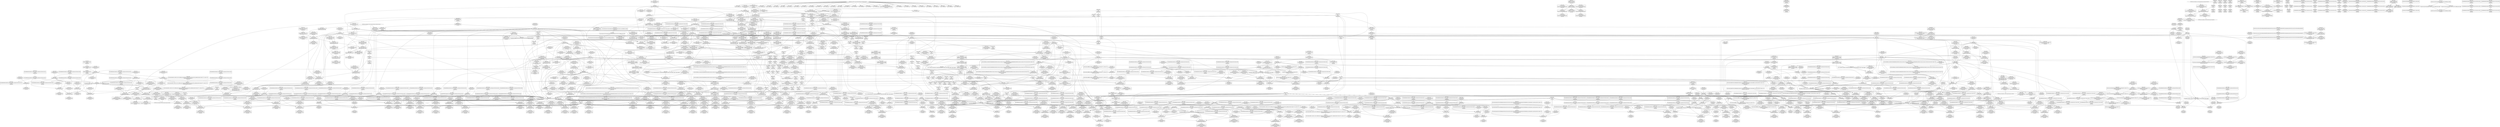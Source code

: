 digraph {
	CE0x52459b0 [shape=record,shape=Mrecord,label="{CE0x52459b0|i64*_getelementptr_inbounds_(_4_x_i64_,_4_x_i64_*___llvm_gcov_ctr135,_i64_0,_i64_0)|*Constant*|*SummSource*}"]
	CE0x520af70 [shape=record,shape=Mrecord,label="{CE0x520af70|__rcu_read_lock:tmp4|include/linux/rcupdate.h,239}"]
	CE0x51a8250 [shape=record,shape=Mrecord,label="{CE0x51a8250|rcu_lock_release:tmp7}"]
	CE0x51a0d50 [shape=record,shape=Mrecord,label="{CE0x51a0d50|GLOBAL:__preempt_count_sub|*Constant*}"]
	CE0x520a6d0 [shape=record,shape=Mrecord,label="{CE0x520a6d0|rcu_lock_release:tmp3|*SummSource*}"]
	CE0x51d46d0 [shape=record,shape=Mrecord,label="{CE0x51d46d0|rcu_lock_release:map|Function::rcu_lock_release&Arg::map::|*SummSource*}"]
	CE0x51ffc70 [shape=record,shape=Mrecord,label="{CE0x51ffc70|__preempt_count_add:tmp1}"]
	CE0x51adc70 [shape=record,shape=Mrecord,label="{CE0x51adc70|rcu_read_lock:bb|*SummSource*}"]
	CE0x517fb70 [shape=record,shape=Mrecord,label="{CE0x517fb70|rcu_read_unlock:tobool|include/linux/rcupdate.h,933|*SummSink*}"]
	CE0x514be40 [shape=record,shape=Mrecord,label="{CE0x514be40|task_has_perm:tmp16|security/selinux/hooks.c,1525|*SummSource*}"]
	CE0x5150550 [shape=record,shape=Mrecord,label="{CE0x5150550|rcu_lock_acquire:entry}"]
	CE0x5113a40 [shape=record,shape=Mrecord,label="{CE0x5113a40|i32_22|*Constant*|*SummSink*}"]
	CE0x5123820 [shape=record,shape=Mrecord,label="{CE0x5123820|rcu_read_lock:tmp1}"]
	CE0x51c2650 [shape=record,shape=Mrecord,label="{CE0x51c2650|__preempt_count_add:val|Function::__preempt_count_add&Arg::val::|*SummSink*}"]
	CE0x51c27d0 [shape=record,shape=Mrecord,label="{CE0x51c27d0|rcu_read_unlock:if.then}"]
	CE0x5206360 [shape=record,shape=Mrecord,label="{CE0x5206360|__preempt_count_sub:val|Function::__preempt_count_sub&Arg::val::}"]
	CE0x513b4d0 [shape=record,shape=Mrecord,label="{CE0x513b4d0|rcu_read_lock:tmp5|include/linux/rcupdate.h,882}"]
	CE0x510f140 [shape=record,shape=Mrecord,label="{CE0x510f140|get_current:tmp|*SummSource*}"]
	CE0x51d5780 [shape=record,shape=Mrecord,label="{CE0x51d5780|__rcu_read_unlock:entry|*SummSink*}"]
	CE0x51ae390 [shape=record,shape=Mrecord,label="{CE0x51ae390|i64*_getelementptr_inbounds_(_4_x_i64_,_4_x_i64_*___llvm_gcov_ctr129,_i64_0,_i64_0)|*Constant*|*SummSource*}"]
	CE0x51d2430 [shape=record,shape=Mrecord,label="{CE0x51d2430|128:_i8*,_:_CRE_96,104_}"]
	CE0x51d2540 [shape=record,shape=Mrecord,label="{CE0x51d2540|128:_i8*,_:_CRE_104,112_}"]
	CE0x51cd200 [shape=record,shape=Mrecord,label="{CE0x51cd200|rcu_read_unlock:tmp18|include/linux/rcupdate.h,933}"]
	CE0x51198b0 [shape=record,shape=Mrecord,label="{CE0x51198b0|task_has_perm:tmp20|security/selinux/hooks.c,1525|*SummSource*}"]
	CE0x51a02a0 [shape=record,shape=Mrecord,label="{CE0x51a02a0|i64*_getelementptr_inbounds_(_4_x_i64_,_4_x_i64_*___llvm_gcov_ctr130,_i64_0,_i64_2)|*Constant*}"]
	CE0x516a1c0 [shape=record,shape=Mrecord,label="{CE0x516a1c0|task_has_perm:tmp12|security/selinux/hooks.c,1525|*SummSink*}"]
	CE0x510ac70 [shape=record,shape=Mrecord,label="{CE0x510ac70|selinux_ptrace_traceme:call1|security/selinux/hooks.c,1962}"]
	CE0x5116530 [shape=record,shape=Mrecord,label="{CE0x5116530|task_has_perm:tmp26|security/selinux/hooks.c,1525}"]
	CE0x5176ab0 [shape=record,shape=Mrecord,label="{CE0x5176ab0|task_has_perm:tmp36|security/selinux/hooks.c,1526|*SummSink*}"]
	CE0x51c3670 [shape=record,shape=Mrecord,label="{CE0x51c3670|rcu_lock_acquire:indirectgoto|*SummSink*}"]
	CE0x510b120 [shape=record,shape=Mrecord,label="{CE0x510b120|GLOBAL:task_has_perm|*Constant*}"]
	CE0x515f730 [shape=record,shape=Mrecord,label="{CE0x515f730|task_has_perm:tobool17|security/selinux/hooks.c,1526|*SummSink*}"]
	CE0x5153830 [shape=record,shape=Mrecord,label="{CE0x5153830|task_has_perm:tmp5|security/selinux/hooks.c,1525}"]
	CE0x5131820 [shape=record,shape=Mrecord,label="{CE0x5131820|__rcu_read_lock:entry|*SummSink*}"]
	CE0x5127d80 [shape=record,shape=Mrecord,label="{CE0x5127d80|COLLAPSED:_GCMRE___llvm_gcov_ctr98_internal_global_2_x_i64_zeroinitializer:_elem_0:default:}"]
	CE0x51f93f0 [shape=record,shape=Mrecord,label="{CE0x51f93f0|rcu_lock_acquire:tmp7|*SummSink*}"]
	CE0x512d590 [shape=record,shape=Mrecord,label="{CE0x512d590|task_has_perm:entry|*SummSink*}"]
	CE0x513e040 [shape=record,shape=Mrecord,label="{CE0x513e040|i32_1|*Constant*|*SummSource*}"]
	CE0x5123080 [shape=record,shape=Mrecord,label="{CE0x5123080|task_has_perm:tobool4|security/selinux/hooks.c,1525|*SummSink*}"]
	CE0x5154930 [shape=record,shape=Mrecord,label="{CE0x5154930|__preempt_count_add:do.body|*SummSource*}"]
	CE0x511a5e0 [shape=record,shape=Mrecord,label="{CE0x511a5e0|task_has_perm:tmp12|security/selinux/hooks.c,1525}"]
	CE0x5216ff0 [shape=record,shape=Mrecord,label="{CE0x5216ff0|__preempt_count_sub:tmp5|./arch/x86/include/asm/preempt.h,77|*SummSource*}"]
	CE0x5208460 [shape=record,shape=Mrecord,label="{CE0x5208460|GLOBAL:lock_release|*Constant*}"]
	CE0x517ab60 [shape=record,shape=Mrecord,label="{CE0x517ab60|rcu_lock_acquire:bb|*SummSource*}"]
	CE0x51d55b0 [shape=record,shape=Mrecord,label="{CE0x51d55b0|__rcu_read_unlock:entry}"]
	CE0x514e0c0 [shape=record,shape=Mrecord,label="{CE0x514e0c0|task_has_perm:tmp33|security/selinux/hooks.c,1526|*SummSource*}"]
	CE0x51c21b0 [shape=record,shape=Mrecord,label="{CE0x51c21b0|rcu_read_unlock:tmp7|include/linux/rcupdate.h,933}"]
	CE0x5176990 [shape=record,shape=Mrecord,label="{CE0x5176990|i64_15|*Constant*}"]
	CE0x5179890 [shape=record,shape=Mrecord,label="{CE0x5179890|rcu_lock_release:tmp5|include/linux/rcupdate.h,423}"]
	CE0x512fa30 [shape=record,shape=Mrecord,label="{CE0x512fa30|_ret_i32_%retval.0,_!dbg_!27723|security/selinux/hooks.c,1963|*SummSink*}"]
	CE0x51c6f70 [shape=record,shape=Mrecord,label="{CE0x51c6f70|rcu_read_unlock:land.lhs.true2|*SummSink*}"]
	CE0x51a5960 [shape=record,shape=Mrecord,label="{CE0x51a5960|__rcu_read_unlock:tmp1|*SummSource*}"]
	CE0x52200d0 [shape=record,shape=Mrecord,label="{CE0x52200d0|__preempt_count_sub:tmp3|*SummSource*}"]
	CE0x516cd20 [shape=record,shape=Mrecord,label="{CE0x516cd20|task_has_perm:do.body5|*SummSource*}"]
	CE0x5117430 [shape=record,shape=Mrecord,label="{CE0x5117430|task_has_perm:do.end6|*SummSink*}"]
	CE0x516b720 [shape=record,shape=Mrecord,label="{CE0x516b720|rcu_read_unlock:tmp5|include/linux/rcupdate.h,933|*SummSource*}"]
	CE0x51675d0 [shape=record,shape=Mrecord,label="{CE0x51675d0|rcu_read_unlock:tmp|*SummSource*}"]
	CE0x5225ea0 [shape=record,shape=Mrecord,label="{CE0x5225ea0|__preempt_count_sub:tmp|*SummSink*}"]
	CE0x51ca850 [shape=record,shape=Mrecord,label="{CE0x51ca850|i64*_getelementptr_inbounds_(_11_x_i64_,_11_x_i64_*___llvm_gcov_ctr132,_i64_0,_i64_8)|*Constant*|*SummSource*}"]
	CE0x5207620 [shape=record,shape=Mrecord,label="{CE0x5207620|_call_void___preempt_count_sub(i32_1)_#10,_!dbg_!27715|include/linux/rcupdate.h,244|*SummSource*}"]
	CE0x51ac460 [shape=record,shape=Mrecord,label="{CE0x51ac460|_ret_i32_%retval.0,_!dbg_!27728|security/selinux/avc.c,775}"]
	CE0x51ca240 [shape=record,shape=Mrecord,label="{CE0x51ca240|rcu_read_unlock:tmp16|include/linux/rcupdate.h,933|*SummSource*}"]
	"CONST[source:0(mediator),value:0(static)][purpose:{operation}][SrcIdx:1]"
	CE0x5123c80 [shape=record,shape=Mrecord,label="{CE0x5123c80|task_has_perm:land.lhs.true2|*SummSource*}"]
	CE0x515d450 [shape=record,shape=Mrecord,label="{CE0x515d450|rcu_read_lock:tmp17|include/linux/rcupdate.h,882|*SummSource*}"]
	CE0x520aca0 [shape=record,shape=Mrecord,label="{CE0x520aca0|__rcu_read_unlock:tmp|*SummSource*}"]
	CE0x516cdc0 [shape=record,shape=Mrecord,label="{CE0x516cdc0|task_has_perm:do.body5|*SummSink*}"]
	CE0x515b020 [shape=record,shape=Mrecord,label="{CE0x515b020|rcu_read_lock:call3|include/linux/rcupdate.h,882|*SummSink*}"]
	CE0x513d540 [shape=record,shape=Mrecord,label="{CE0x513d540|rcu_read_unlock:tobool1|include/linux/rcupdate.h,933|*SummSource*}"]
	CE0x51bae50 [shape=record,shape=Mrecord,label="{CE0x51bae50|__preempt_count_sub:tmp2}"]
	CE0x5135740 [shape=record,shape=Mrecord,label="{CE0x5135740|rcu_read_lock:do.end|*SummSink*}"]
	CE0x510e440 [shape=record,shape=Mrecord,label="{CE0x510e440|GLOBAL:rcu_read_lock|*Constant*}"]
	CE0x51618d0 [shape=record,shape=Mrecord,label="{CE0x51618d0|task_has_perm:tmp14|security/selinux/hooks.c,1525|*SummSource*}"]
	CE0x5118470 [shape=record,shape=Mrecord,label="{CE0x5118470|_call_void_mcount()_#3|*SummSink*}"]
	CE0x5131270 [shape=record,shape=Mrecord,label="{CE0x5131270|rcu_lock_acquire:entry|*SummSink*}"]
	CE0x5170800 [shape=record,shape=Mrecord,label="{CE0x5170800|i32_1526|*Constant*|*SummSink*}"]
	CE0x51753a0 [shape=record,shape=Mrecord,label="{CE0x51753a0|task_has_perm:tmp34|security/selinux/hooks.c,1526|*SummSource*}"]
	CE0x5206a10 [shape=record,shape=Mrecord,label="{CE0x5206a10|_call_void_mcount()_#3|*SummSource*}"]
	CE0x5164000 [shape=record,shape=Mrecord,label="{CE0x5164000|get_current:tmp4|./arch/x86/include/asm/current.h,14|*SummSource*}"]
	CE0x5125170 [shape=record,shape=Mrecord,label="{CE0x5125170|i64*_getelementptr_inbounds_(_24_x_i64_,_24_x_i64_*___llvm_gcov_ctr138,_i64_0,_i64_8)|*Constant*|*SummSink*}"]
	CE0x5171280 [shape=record,shape=Mrecord,label="{CE0x5171280|task_has_perm:tmp47|security/selinux/hooks.c,1526|*SummSink*}"]
	CE0x517c280 [shape=record,shape=Mrecord,label="{CE0x517c280|rcu_read_lock:tmp6|include/linux/rcupdate.h,882|*SummSource*}"]
	CE0x51748a0 [shape=record,shape=Mrecord,label="{CE0x51748a0|i64*_getelementptr_inbounds_(_24_x_i64_,_24_x_i64_*___llvm_gcov_ctr138,_i64_0,_i64_23)|*Constant*|*SummSource*}"]
	CE0x51bcbc0 [shape=record,shape=Mrecord,label="{CE0x51bcbc0|i32_883|*Constant*|*SummSource*}"]
	CE0x51cc750 [shape=record,shape=Mrecord,label="{CE0x51cc750|rcu_read_unlock:tmp21|include/linux/rcupdate.h,935|*SummSink*}"]
	CE0x520abd0 [shape=record,shape=Mrecord,label="{CE0x520abd0|__rcu_read_lock:bb}"]
	CE0x51c9af0 [shape=record,shape=Mrecord,label="{CE0x51c9af0|__preempt_count_add:entry|*SummSource*}"]
	"CONST[source:1(input),value:2(dynamic)][purpose:{subject}][SrcIdx:0]"
	CE0x51d4400 [shape=record,shape=Mrecord,label="{CE0x51d4400|rcu_lock_release:entry|*SummSink*}"]
	CE0x51c1830 [shape=record,shape=Mrecord,label="{CE0x51c1830|i64*_getelementptr_inbounds_(_11_x_i64_,_11_x_i64_*___llvm_gcov_ctr132,_i64_0,_i64_0)|*Constant*|*SummSource*}"]
	CE0x516f290 [shape=record,shape=Mrecord,label="{CE0x516f290|task_has_perm:tmp46|security/selinux/hooks.c,1526|*SummSource*}"]
	CE0x520ebe0 [shape=record,shape=Mrecord,label="{CE0x520ebe0|i64*_getelementptr_inbounds_(_4_x_i64_,_4_x_i64_*___llvm_gcov_ctr135,_i64_0,_i64_1)|*Constant*|*SummSink*}"]
	CE0x520c880 [shape=record,shape=Mrecord,label="{CE0x520c880|__preempt_count_sub:tmp2|*SummSink*}"]
	CE0x510fcf0 [shape=record,shape=Mrecord,label="{CE0x510fcf0|i64*_getelementptr_inbounds_(_6_x_i64_,_6_x_i64_*___llvm_gcov_ctr137,_i64_0,_i64_0)|*Constant*|*SummSink*}"]
	CE0x51cdb60 [shape=record,shape=Mrecord,label="{CE0x51cdb60|_call_void_lockdep_rcu_suspicious(i8*_getelementptr_inbounds_(_25_x_i8_,_25_x_i8_*_.str45,_i32_0,_i32_0),_i32_934,_i8*_getelementptr_inbounds_(_44_x_i8_,_44_x_i8_*_.str47,_i32_0,_i32_0))_#10,_!dbg_!27726|include/linux/rcupdate.h,933|*SummSink*}"]
	CE0x524c550 [shape=record,shape=Mrecord,label="{CE0x524c550|__preempt_count_add:tmp}"]
	CE0x512d420 [shape=record,shape=Mrecord,label="{CE0x512d420|task_has_perm:entry}"]
	CE0x514bbe0 [shape=record,shape=Mrecord,label="{CE0x514bbe0|task_has_perm:tmp16|security/selinux/hooks.c,1525}"]
	CE0x5198530 [shape=record,shape=Mrecord,label="{CE0x5198530|task_has_perm:tmp42|security/selinux/hooks.c,1526}"]
	CE0x52038d0 [shape=record,shape=Mrecord,label="{CE0x52038d0|i64*_getelementptr_inbounds_(_4_x_i64_,_4_x_i64_*___llvm_gcov_ctr129,_i64_0,_i64_3)|*Constant*}"]
	CE0x520ca60 [shape=record,shape=Mrecord,label="{CE0x520ca60|__preempt_count_sub:tmp3}"]
	CE0x5131b30 [shape=record,shape=Mrecord,label="{CE0x5131b30|_ret_void,_!dbg_!27717|include/linux/rcupdate.h,240}"]
	CE0x5108c70 [shape=record,shape=Mrecord,label="{CE0x5108c70|selinux_ptrace_traceme:tmp1|*SummSink*}"]
	CE0x5171a10 [shape=record,shape=Mrecord,label="{CE0x5171a10|task_has_perm:tmp49|security/selinux/hooks.c,1526}"]
	CE0x51ac080 [shape=record,shape=Mrecord,label="{CE0x51ac080|task_has_perm:call26|security/selinux/hooks.c,1528}"]
	CE0x511f840 [shape=record,shape=Mrecord,label="{CE0x511f840|task_has_perm:tmp31|*LoadInst*|security/selinux/hooks.c,1526}"]
	CE0x51c4e00 [shape=record,shape=Mrecord,label="{CE0x51c4e00|__preempt_count_sub:sub|./arch/x86/include/asm/preempt.h,77|*SummSink*}"]
	CE0x520e640 [shape=record,shape=Mrecord,label="{CE0x520e640|__preempt_count_sub:bb|*SummSink*}"]
	CE0x5123420 [shape=record,shape=Mrecord,label="{CE0x5123420|i64_6|*Constant*|*SummSource*}"]
	CE0x5131c30 [shape=record,shape=Mrecord,label="{CE0x5131c30|GLOBAL:rcu_read_unlock.__warned|Global_var:rcu_read_unlock.__warned|*SummSink*}"]
	CE0x51a8470 [shape=record,shape=Mrecord,label="{CE0x51a8470|rcu_lock_release:tmp7|*SummSource*}"]
	CE0x514c2e0 [shape=record,shape=Mrecord,label="{CE0x514c2e0|task_has_perm:tmp17|security/selinux/hooks.c,1525|*SummSource*}"]
	CE0x5111d40 [shape=record,shape=Mrecord,label="{CE0x5111d40|i8_1|*Constant*|*SummSink*}"]
	CE0x516df20 [shape=record,shape=Mrecord,label="{CE0x516df20|task_has_perm:tmp43|security/selinux/hooks.c,1526|*SummSource*}"]
	CE0x5152270 [shape=record,shape=Mrecord,label="{CE0x5152270|rcu_read_unlock:bb}"]
	CE0x5175ec0 [shape=record,shape=Mrecord,label="{CE0x5175ec0|GLOBAL:task_has_perm.__warned48|Global_var:task_has_perm.__warned48|*SummSource*}"]
	CE0x511d0e0 [shape=record,shape=Mrecord,label="{CE0x511d0e0|i64*_getelementptr_inbounds_(_11_x_i64_,_11_x_i64_*___llvm_gcov_ctr127,_i64_0,_i64_0)|*Constant*}"]
	CE0x5150420 [shape=record,shape=Mrecord,label="{CE0x5150420|_call_void_rcu_lock_acquire(%struct.lockdep_map*_rcu_lock_map)_#10,_!dbg_!27711|include/linux/rcupdate.h,881|*SummSink*}"]
	CE0x5116b70 [shape=record,shape=Mrecord,label="{CE0x5116b70|task_has_perm:tmp26|security/selinux/hooks.c,1525|*SummSource*}"]
	CE0x5154150 [shape=record,shape=Mrecord,label="{CE0x5154150|rcu_read_unlock:call|include/linux/rcupdate.h,933|*SummSource*}"]
	CE0x51fabb0 [shape=record,shape=Mrecord,label="{CE0x51fabb0|i64*_getelementptr_inbounds_(_4_x_i64_,_4_x_i64_*___llvm_gcov_ctr134,_i64_0,_i64_1)|*Constant*|*SummSource*}"]
	CE0x519fde0 [shape=record,shape=Mrecord,label="{CE0x519fde0|_call_void_mcount()_#3|*SummSink*}"]
	CE0x51c5e80 [shape=record,shape=Mrecord,label="{CE0x51c5e80|rcu_read_unlock:do.body|*SummSink*}"]
	CE0x5130d20 [shape=record,shape=Mrecord,label="{CE0x5130d20|rcu_read_unlock:tmp5|include/linux/rcupdate.h,933}"]
	CE0x511cae0 [shape=record,shape=Mrecord,label="{CE0x511cae0|_ret_void,_!dbg_!27717|include/linux/rcupdate.h,240|*SummSink*}"]
	CE0x5164e10 [shape=record,shape=Mrecord,label="{CE0x5164e10|__rcu_read_lock:tmp5|include/linux/rcupdate.h,239|*SummSink*}"]
	CE0x51a92e0 [shape=record,shape=Mrecord,label="{CE0x51a92e0|task_has_perm:tmp55|security/selinux/hooks.c,1526}"]
	CE0x5134c00 [shape=record,shape=Mrecord,label="{CE0x5134c00|_call_void_asm_sideeffect_,_memory_,_dirflag_,_fpsr_,_flags_()_#3,_!dbg_!27714,_!srcloc_!27715|include/linux/rcupdate.h,239|*SummSink*}"]
	CE0x511f330 [shape=record,shape=Mrecord,label="{CE0x511f330|i64_13|*Constant*|*SummSink*}"]
	CE0x5108a60 [shape=record,shape=Mrecord,label="{CE0x5108a60|selinux_ptrace_traceme:tmp}"]
	CE0x516f900 [shape=record,shape=Mrecord,label="{CE0x516f900|_call_void_lockdep_rcu_suspicious(i8*_getelementptr_inbounds_(_25_x_i8_,_25_x_i8_*_.str3,_i32_0,_i32_0),_i32_1526,_i8*_getelementptr_inbounds_(_41_x_i8_,_41_x_i8_*_.str44,_i32_0,_i32_0))_#10,_!dbg_!27771|security/selinux/hooks.c,1526}"]
	CE0x52080e0 [shape=record,shape=Mrecord,label="{CE0x52080e0|i32_1|*Constant*}"]
	CE0x52084d0 [shape=record,shape=Mrecord,label="{CE0x52084d0|GLOBAL:lock_release|*Constant*|*SummSource*}"]
	CE0x51a76b0 [shape=record,shape=Mrecord,label="{CE0x51a76b0|__preempt_count_sub:sub|./arch/x86/include/asm/preempt.h,77|*SummSource*}"]
	CE0x6e07cd0 [shape=record,shape=Mrecord,label="{CE0x6e07cd0|i32_128|*Constant*|*SummSink*}"]
	CE0x5107ea0 [shape=record,shape=Mrecord,label="{CE0x5107ea0|2472:_%struct.cred*,_:_CRE:_elem_0:default:}"]
	CE0x514e990 [shape=record,shape=Mrecord,label="{CE0x514e990|task_has_perm:tmp19|security/selinux/hooks.c,1525}"]
	CE0x51d1ff0 [shape=record,shape=Mrecord,label="{CE0x51d1ff0|128:_i8*,_:_CRE_64,72_}"]
	CE0x51319d0 [shape=record,shape=Mrecord,label="{CE0x51319d0|_call_void_rcu_lock_acquire(%struct.lockdep_map*_rcu_lock_map)_#10,_!dbg_!27711|include/linux/rcupdate.h,881}"]
	CE0x516ad20 [shape=record,shape=Mrecord,label="{CE0x516ad20|_call_void_mcount()_#3|*SummSource*}"]
	CE0x5152ed0 [shape=record,shape=Mrecord,label="{CE0x5152ed0|rcu_lock_release:tmp1|*SummSink*}"]
	CE0x517ba80 [shape=record,shape=Mrecord,label="{CE0x517ba80|task_has_perm:do.body21|*SummSource*}"]
	CE0x5177200 [shape=record,shape=Mrecord,label="{CE0x5177200|i64_15|*Constant*|*SummSource*}"]
	CE0x51c2fa0 [shape=record,shape=Mrecord,label="{CE0x51c2fa0|rcu_read_unlock:tmp6|include/linux/rcupdate.h,933}"]
	CE0x51c9730 [shape=record,shape=Mrecord,label="{CE0x51c9730|rcu_read_unlock:tmp12|include/linux/rcupdate.h,933|*SummSource*}"]
	CE0x51f7930 [shape=record,shape=Mrecord,label="{CE0x51f7930|_call_void_lock_acquire(%struct.lockdep_map*_%map,_i32_0,_i32_0,_i32_2,_i32_0,_%struct.lockdep_map*_null,_i64_ptrtoint_(i8*_blockaddress(_rcu_lock_acquire,_%__here)_to_i64))_#10,_!dbg_!27716|include/linux/rcupdate.h,418|*SummSink*}"]
	CE0x516f000 [shape=record,shape=Mrecord,label="{CE0x516f000|i64*_getelementptr_inbounds_(_24_x_i64_,_24_x_i64_*___llvm_gcov_ctr138,_i64_0,_i64_19)|*Constant*|*SummSource*}"]
	CE0x51792a0 [shape=record,shape=Mrecord,label="{CE0x51792a0|rcu_lock_release:bb|*SummSink*}"]
	CE0x516cc00 [shape=record,shape=Mrecord,label="{CE0x516cc00|task_has_perm:do.body5}"]
	CE0x51745c0 [shape=record,shape=Mrecord,label="{CE0x51745c0|task_has_perm:tmp53|security/selinux/hooks.c,1526|*SummSource*}"]
	CE0x51cea30 [shape=record,shape=Mrecord,label="{CE0x51cea30|i32_934|*Constant*|*SummSink*}"]
	CE0x5117e50 [shape=record,shape=Mrecord,label="{CE0x5117e50|i64_1|*Constant*}"]
	CE0x5114f50 [shape=record,shape=Mrecord,label="{CE0x5114f50|selinux_ptrace_traceme:tmp11|security/selinux/hooks.c,1963|*SummSource*}"]
	CE0x51d2650 [shape=record,shape=Mrecord,label="{CE0x51d2650|128:_i8*,_:_CRE_112,120_}"]
	CE0x5168940 [shape=record,shape=Mrecord,label="{CE0x5168940|rcu_lock_acquire:tmp4|include/linux/rcupdate.h,418|*SummSink*}"]
	CE0x5137200 [shape=record,shape=Mrecord,label="{CE0x5137200|GLOBAL:lockdep_rcu_suspicious|*Constant*|*SummSource*}"]
	CE0x5161690 [shape=record,shape=Mrecord,label="{CE0x5161690|i64_7|*Constant*|*SummSource*}"]
	CE0x510c760 [shape=record,shape=Mrecord,label="{CE0x510c760|i64*_getelementptr_inbounds_(_24_x_i64_,_24_x_i64_*___llvm_gcov_ctr138,_i64_0,_i64_9)|*Constant*|*SummSink*}"]
	CE0x51c5180 [shape=record,shape=Mrecord,label="{CE0x51c5180|rcu_lock_acquire:tmp1}"]
	CE0x51c9b60 [shape=record,shape=Mrecord,label="{CE0x51c9b60|__preempt_count_add:entry}"]
	CE0x51654e0 [shape=record,shape=Mrecord,label="{CE0x51654e0|i64_0|*Constant*}"]
	CE0x5159c80 [shape=record,shape=Mrecord,label="{CE0x5159c80|rcu_read_unlock:tmp14|include/linux/rcupdate.h,933}"]
	CE0x51658f0 [shape=record,shape=Mrecord,label="{CE0x51658f0|i64*_getelementptr_inbounds_(_11_x_i64_,_11_x_i64_*___llvm_gcov_ctr132,_i64_0,_i64_1)|*Constant*|*SummSource*}"]
	CE0x5111080 [shape=record,shape=Mrecord,label="{CE0x5111080|task_has_perm:tmp29|security/selinux/hooks.c,1525|*SummSource*}"]
	CE0x5209620 [shape=record,shape=Mrecord,label="{CE0x5209620|__preempt_count_add:tmp4|./arch/x86/include/asm/preempt.h,72|*SummSink*}"]
	CE0x517e870 [shape=record,shape=Mrecord,label="{CE0x517e870|__rcu_read_unlock:tmp1|*SummSink*}"]
	CE0x51c3e40 [shape=record,shape=Mrecord,label="{CE0x51c3e40|__rcu_read_unlock:tmp5|include/linux/rcupdate.h,244}"]
	CE0x514fc80 [shape=record,shape=Mrecord,label="{CE0x514fc80|task_has_perm:tobool1|security/selinux/hooks.c,1525|*SummSource*}"]
	CE0x51c0e50 [shape=record,shape=Mrecord,label="{CE0x51c0e50|rcu_read_unlock:tmp15|include/linux/rcupdate.h,933}"]
	CE0x5180620 [shape=record,shape=Mrecord,label="{CE0x5180620|rcu_read_lock:tobool|include/linux/rcupdate.h,882}"]
	CE0x51c2540 [shape=record,shape=Mrecord,label="{CE0x51c2540|__preempt_count_add:val|Function::__preempt_count_add&Arg::val::}"]
	CE0x51ccae0 [shape=record,shape=Mrecord,label="{CE0x51ccae0|rcu_read_unlock:tmp22|include/linux/rcupdate.h,935|*SummSource*}"]
	CE0x511add0 [shape=record,shape=Mrecord,label="{CE0x511add0|task_has_perm:do.end22|*SummSource*}"]
	CE0x51ff880 [shape=record,shape=Mrecord,label="{CE0x51ff880|__preempt_count_sub:entry|*SummSource*}"]
	CE0x510ca70 [shape=record,shape=Mrecord,label="{CE0x510ca70|selinux_ptrace_traceme:call|security/selinux/hooks.c,1958}"]
	CE0x5199ca0 [shape=record,shape=Mrecord,label="{CE0x5199ca0|%struct.lockdep_map*_null|*Constant*}"]
	CE0x519a470 [shape=record,shape=Mrecord,label="{CE0x519a470|rcu_lock_release:__here|*SummSource*}"]
	CE0x511ddb0 [shape=record,shape=Mrecord,label="{CE0x511ddb0|i32_77|*Constant*|*SummSource*}"]
	CE0x521b9d0 [shape=record,shape=Mrecord,label="{CE0x521b9d0|__preempt_count_sub:tmp1|*SummSource*}"]
	CE0x51c1160 [shape=record,shape=Mrecord,label="{CE0x51c1160|rcu_read_unlock:tmp15|include/linux/rcupdate.h,933|*SummSource*}"]
	CE0x5125a20 [shape=record,shape=Mrecord,label="{CE0x5125a20|task_has_perm:tmp22|security/selinux/hooks.c,1525|*SummSource*}"]
	CE0x5129da0 [shape=record,shape=Mrecord,label="{CE0x5129da0|GLOBAL:get_current|*Constant*|*SummSource*}"]
	CE0x5203e00 [shape=record,shape=Mrecord,label="{CE0x5203e00|__preempt_count_add:tmp2}"]
	CE0x51d1ee0 [shape=record,shape=Mrecord,label="{CE0x51d1ee0|128:_i8*,_:_CRE_56,64_}"]
	CE0x5175640 [shape=record,shape=Mrecord,label="{CE0x5175640|task_has_perm:tmp35|security/selinux/hooks.c,1526}"]
	CE0x51bb360 [shape=record,shape=Mrecord,label="{CE0x51bb360|_call_void_lockdep_rcu_suspicious(i8*_getelementptr_inbounds_(_25_x_i8_,_25_x_i8_*_.str45,_i32_0,_i32_0),_i32_883,_i8*_getelementptr_inbounds_(_42_x_i8_,_42_x_i8_*_.str46,_i32_0,_i32_0))_#10,_!dbg_!27728|include/linux/rcupdate.h,882}"]
	CE0x52073a0 [shape=record,shape=Mrecord,label="{CE0x52073a0|_call_void_asm_sideeffect_,_memory_,_dirflag_,_fpsr_,_flags_()_#3,_!dbg_!27711,_!srcloc_!27714|include/linux/rcupdate.h,244|*SummSink*}"]
	CE0x52074b0 [shape=record,shape=Mrecord,label="{CE0x52074b0|_call_void___preempt_count_sub(i32_1)_#10,_!dbg_!27715|include/linux/rcupdate.h,244}"]
	CE0x51032d0 [shape=record,shape=Mrecord,label="{CE0x51032d0|i64_2|*Constant*|*SummSource*}"]
	CE0x5174bb0 [shape=record,shape=Mrecord,label="{CE0x5174bb0|task_has_perm:tmp54|security/selinux/hooks.c,1526|*SummSource*}"]
	CE0x511ee80 [shape=record,shape=Mrecord,label="{CE0x511ee80|task_has_perm:sid|security/selinux/hooks.c,1525}"]
	CE0x5165a70 [shape=record,shape=Mrecord,label="{CE0x5165a70|i64*_getelementptr_inbounds_(_11_x_i64_,_11_x_i64_*___llvm_gcov_ctr132,_i64_0,_i64_1)|*Constant*|*SummSink*}"]
	CE0x51d3490 [shape=record,shape=Mrecord,label="{CE0x51d3490|rcu_read_unlock:tmp22|include/linux/rcupdate.h,935|*SummSink*}"]
	CE0x51a3fc0 [shape=record,shape=Mrecord,label="{CE0x51a3fc0|i64*_getelementptr_inbounds_(_4_x_i64_,_4_x_i64_*___llvm_gcov_ctr129,_i64_0,_i64_1)|*Constant*|*SummSink*}"]
	CE0x51baf70 [shape=record,shape=Mrecord,label="{CE0x51baf70|rcu_read_lock:tmp18|include/linux/rcupdate.h,882|*SummSink*}"]
	CE0x51abd80 [shape=record,shape=Mrecord,label="{CE0x51abd80|GLOBAL:rcu_read_unlock|*Constant*|*SummSource*}"]
	CE0x519fef0 [shape=record,shape=Mrecord,label="{CE0x519fef0|i64*_getelementptr_inbounds_(_4_x_i64_,_4_x_i64_*___llvm_gcov_ctr134,_i64_0,_i64_2)|*Constant*}"]
	CE0x512b320 [shape=record,shape=Mrecord,label="{CE0x512b320|GLOBAL:rcu_read_lock|*Constant*|*SummSink*}"]
	CE0x5156980 [shape=record,shape=Mrecord,label="{CE0x5156980|avc_has_perm:tsid|Function::avc_has_perm&Arg::tsid::|*SummSource*}"]
	CE0x51cbc00 [shape=record,shape=Mrecord,label="{CE0x51cbc00|rcu_read_unlock:tmp20|include/linux/rcupdate.h,933|*SummSink*}"]
	CE0x51cae10 [shape=record,shape=Mrecord,label="{CE0x51cae10|i64*_getelementptr_inbounds_(_11_x_i64_,_11_x_i64_*___llvm_gcov_ctr132,_i64_0,_i64_9)|*Constant*}"]
	CE0x51ac7a0 [shape=record,shape=Mrecord,label="{CE0x51ac7a0|avc_has_perm:auditdata|Function::avc_has_perm&Arg::auditdata::|*SummSource*}"]
	CE0x511ff50 [shape=record,shape=Mrecord,label="{CE0x511ff50|task_has_perm:call26|security/selinux/hooks.c,1528|*SummSink*}"]
	CE0x5117290 [shape=record,shape=Mrecord,label="{CE0x5117290|task_has_perm:do.end20|*SummSink*}"]
	CE0x517b360 [shape=record,shape=Mrecord,label="{CE0x517b360|rcu_read_lock:tmp3}"]
	CE0x510ff20 [shape=record,shape=Mrecord,label="{CE0x510ff20|selinux_ptrace_traceme:entry|*SummSource*}"]
	CE0x51abb80 [shape=record,shape=Mrecord,label="{CE0x51abb80|_call_void_rcu_read_unlock()_#10,_!dbg_!27790|security/selinux/hooks.c,1527|*SummSink*}"]
	CE0x51c6ea0 [shape=record,shape=Mrecord,label="{CE0x51c6ea0|rcu_read_unlock:land.lhs.true2|*SummSource*}"]
	CE0x51be2b0 [shape=record,shape=Mrecord,label="{CE0x51be2b0|rcu_read_lock:tmp19|include/linux/rcupdate.h,882|*SummSink*}"]
	CE0x51c7380 [shape=record,shape=Mrecord,label="{CE0x51c7380|COLLAPSED:_GCMRE___llvm_gcov_ctr130_internal_global_4_x_i64_zeroinitializer:_elem_0:default:}"]
	CE0x51113b0 [shape=record,shape=Mrecord,label="{CE0x51113b0|i64*_getelementptr_inbounds_(_4_x_i64_,_4_x_i64_*___llvm_gcov_ctr128,_i64_0,_i64_1)|*Constant*|*SummSource*}"]
	CE0x5169b20 [shape=record,shape=Mrecord,label="{CE0x5169b20|_ret_void,_!dbg_!27735|include/linux/rcupdate.h,884|*SummSource*}"]
	CE0x5121700 [shape=record,shape=Mrecord,label="{CE0x5121700|rcu_read_lock:tmp8|include/linux/rcupdate.h,882|*SummSource*}"]
	CE0x5178c40 [shape=record,shape=Mrecord,label="{CE0x5178c40|_call_void___preempt_count_sub(i32_1)_#10,_!dbg_!27715|include/linux/rcupdate.h,244|*SummSink*}"]
	CE0x51f9760 [shape=record,shape=Mrecord,label="{CE0x51f9760|i8*_undef|*Constant*|*SummSource*}"]
	CE0x5140af0 [shape=record,shape=Mrecord,label="{CE0x5140af0|selinux_ptrace_traceme:tmp7|security/selinux/hooks.c,1960}"]
	CE0x51bcc30 [shape=record,shape=Mrecord,label="{CE0x51bcc30|i32_883|*Constant*|*SummSink*}"]
	CE0x515aea0 [shape=record,shape=Mrecord,label="{CE0x515aea0|rcu_read_lock:call3|include/linux/rcupdate.h,882|*SummSource*}"]
	CE0x515ca60 [shape=record,shape=Mrecord,label="{CE0x515ca60|i64*_getelementptr_inbounds_(_11_x_i64_,_11_x_i64_*___llvm_gcov_ctr127,_i64_0,_i64_8)|*Constant*}"]
	CE0x51c3dd0 [shape=record,shape=Mrecord,label="{CE0x51c3dd0|_call_void_asm_sideeffect_,_memory_,_dirflag_,_fpsr_,_flags_()_#3,_!dbg_!27711,_!srcloc_!27714|include/linux/rcupdate.h,244}"]
	CE0x51122d0 [shape=record,shape=Mrecord,label="{CE0x51122d0|_call_void_lockdep_rcu_suspicious(i8*_getelementptr_inbounds_(_25_x_i8_,_25_x_i8_*_.str3,_i32_0,_i32_0),_i32_1525,_i8*_getelementptr_inbounds_(_41_x_i8_,_41_x_i8_*_.str44,_i32_0,_i32_0))_#10,_!dbg_!27734|security/selinux/hooks.c,1525|*SummSink*}"]
	CE0x51cbd70 [shape=record,shape=Mrecord,label="{CE0x51cbd70|rcu_read_unlock:tmp21|include/linux/rcupdate.h,935}"]
	CE0x5181840 [shape=record,shape=Mrecord,label="{CE0x5181840|task_has_perm:if.then|*SummSink*}"]
	CE0x51c7310 [shape=record,shape=Mrecord,label="{CE0x51c7310|rcu_lock_acquire:tmp}"]
	CE0x51be8e0 [shape=record,shape=Mrecord,label="{CE0x51be8e0|rcu_read_lock:tmp21|include/linux/rcupdate.h,884}"]
	CE0x517e310 [shape=record,shape=Mrecord,label="{CE0x517e310|i64*_getelementptr_inbounds_(_11_x_i64_,_11_x_i64_*___llvm_gcov_ctr127,_i64_0,_i64_1)|*Constant*|*SummSink*}"]
	CE0x51674f0 [shape=record,shape=Mrecord,label="{CE0x51674f0|rcu_read_unlock:tmp}"]
	CE0x51c4f90 [shape=record,shape=Mrecord,label="{CE0x51c4f90|_call_void_asm_addl_$1,_%gs:$0_,_*m,ri,*m,_dirflag_,_fpsr_,_flags_(i32*___preempt_count,_i32_%sub,_i32*___preempt_count)_#3,_!dbg_!27717,_!srcloc_!27718|./arch/x86/include/asm/preempt.h,77|*SummSource*}"]
	CE0x5182010 [shape=record,shape=Mrecord,label="{CE0x5182010|task_has_perm:tmp27|security/selinux/hooks.c,1525|*SummSource*}"]
	CE0x5182620 [shape=record,shape=Mrecord,label="{CE0x5182620|i32_22|*Constant*}"]
	CE0x5151dd0 [shape=record,shape=Mrecord,label="{CE0x5151dd0|i64_3|*Constant*}"]
	CE0x515fbd0 [shape=record,shape=Mrecord,label="{CE0x515fbd0|GLOBAL:task_has_perm.__warned|Global_var:task_has_perm.__warned|*SummSource*}"]
	CE0x5112260 [shape=record,shape=Mrecord,label="{CE0x5112260|_call_void_lockdep_rcu_suspicious(i8*_getelementptr_inbounds_(_25_x_i8_,_25_x_i8_*_.str3,_i32_0,_i32_0),_i32_1525,_i8*_getelementptr_inbounds_(_41_x_i8_,_41_x_i8_*_.str44,_i32_0,_i32_0))_#10,_!dbg_!27734|security/selinux/hooks.c,1525|*SummSource*}"]
	CE0x51155f0 [shape=record,shape=Mrecord,label="{CE0x51155f0|get_current:tmp2|*SummSource*}"]
	CE0x5178750 [shape=record,shape=Mrecord,label="{CE0x5178750|rcu_lock_release:indirectgoto|*SummSink*}"]
	CE0x51cb6d0 [shape=record,shape=Mrecord,label="{CE0x51cb6d0|rcu_read_unlock:tmp19|include/linux/rcupdate.h,933|*SummSink*}"]
	CE0x51bd570 [shape=record,shape=Mrecord,label="{CE0x51bd570|i8*_getelementptr_inbounds_(_42_x_i8_,_42_x_i8_*_.str46,_i32_0,_i32_0)|*Constant*|*SummSink*}"]
	CE0x5207330 [shape=record,shape=Mrecord,label="{CE0x5207330|_call_void_asm_sideeffect_,_memory_,_dirflag_,_fpsr_,_flags_()_#3,_!dbg_!27711,_!srcloc_!27714|include/linux/rcupdate.h,244|*SummSource*}"]
	CE0x5114e80 [shape=record,shape=Mrecord,label="{CE0x5114e80|selinux_ptrace_traceme:tmp11|security/selinux/hooks.c,1963}"]
	"CONST[source:2(external),value:2(dynamic)][purpose:{object}][SrcIdx:2]"
	CE0x517d8a0 [shape=record,shape=Mrecord,label="{CE0x517d8a0|i32_1525|*Constant*|*SummSource*}"]
	CE0x5107710 [shape=record,shape=Mrecord,label="{CE0x5107710|selinux_ptrace_traceme:return|*SummSink*}"]
	CE0x5130e90 [shape=record,shape=Mrecord,label="{CE0x5130e90|GLOBAL:__llvm_gcov_ctr132|Global_var:__llvm_gcov_ctr132}"]
	CE0x5135170 [shape=record,shape=Mrecord,label="{CE0x5135170|rcu_read_lock:land.lhs.true2|*SummSource*}"]
	CE0x5151510 [shape=record,shape=Mrecord,label="{CE0x5151510|task_has_perm:land.lhs.true15|*SummSource*}"]
	CE0x520a900 [shape=record,shape=Mrecord,label="{CE0x520a900|rcu_lock_acquire:__here|*SummSource*}"]
	CE0x51818f0 [shape=record,shape=Mrecord,label="{CE0x51818f0|rcu_read_unlock:tmp2|*SummSource*}"]
	CE0x5157270 [shape=record,shape=Mrecord,label="{CE0x5157270|avc_has_perm:tclass|Function::avc_has_perm&Arg::tclass::|*SummSource*}"]
	CE0x51ab4c0 [shape=record,shape=Mrecord,label="{CE0x51ab4c0|task_has_perm:tmp57|security/selinux/hooks.c,1526|*SummSink*}"]
	CE0x5206470 [shape=record,shape=Mrecord,label="{CE0x5206470|__preempt_count_sub:val|Function::__preempt_count_sub&Arg::val::|*SummSource*}"]
	CE0x5171180 [shape=record,shape=Mrecord,label="{CE0x5171180|i64*_getelementptr_inbounds_(_24_x_i64_,_24_x_i64_*___llvm_gcov_ctr138,_i64_0,_i64_20)|*Constant*|*SummSource*}"]
	CE0x51633f0 [shape=record,shape=Mrecord,label="{CE0x51633f0|task_has_perm:tmp8|security/selinux/hooks.c,1525|*SummSource*}"]
	CE0x51662e0 [shape=record,shape=Mrecord,label="{CE0x51662e0|__rcu_read_lock:do.end|*SummSink*}"]
	CE0x521b1d0 [shape=record,shape=Mrecord,label="{CE0x521b1d0|__preempt_count_sub:tmp6|./arch/x86/include/asm/preempt.h,78|*SummSink*}"]
	CE0x5176f20 [shape=record,shape=Mrecord,label="{CE0x5176f20|task_has_perm:tobool14|security/selinux/hooks.c,1526|*SummSink*}"]
	CE0x51abaa0 [shape=record,shape=Mrecord,label="{CE0x51abaa0|_call_void_rcu_read_unlock()_#10,_!dbg_!27790|security/selinux/hooks.c,1527|*SummSource*}"]
	CE0x51a8bc0 [shape=record,shape=Mrecord,label="{CE0x51a8bc0|task_has_perm:security24|security/selinux/hooks.c,1526}"]
	CE0x512b5f0 [shape=record,shape=Mrecord,label="{CE0x512b5f0|%struct.task_struct*_(%struct.task_struct**)*_asm_movq_%gs:$_1:P_,$0_,_r,im,_dirflag_,_fpsr_,_flags_|*SummSource*}"]
	CE0x5115580 [shape=record,shape=Mrecord,label="{CE0x5115580|get_current:tmp2}"]
	CE0x51724c0 [shape=record,shape=Mrecord,label="{CE0x51724c0|task_has_perm:tmp50|security/selinux/hooks.c,1526}"]
	CE0x5180790 [shape=record,shape=Mrecord,label="{CE0x5180790|rcu_read_lock:tobool|include/linux/rcupdate.h,882|*SummSink*}"]
	CE0x632a380 [shape=record,shape=Mrecord,label="{CE0x632a380|i64*_getelementptr_inbounds_(_6_x_i64_,_6_x_i64_*___llvm_gcov_ctr137,_i64_0,_i64_3)|*Constant*|*SummSource*}"]
	CE0x5151b20 [shape=record,shape=Mrecord,label="{CE0x5151b20|GLOBAL:__rcu_read_lock|*Constant*|*SummSink*}"]
	CE0x5114260 [shape=record,shape=Mrecord,label="{CE0x5114260|selinux_ptrace_traceme:call2|security/selinux/hooks.c,1962|*SummSink*}"]
	CE0x515ee90 [shape=record,shape=Mrecord,label="{CE0x515ee90|task_has_perm:call16|security/selinux/hooks.c,1526|*SummSink*}"]
	CE0x520b1c0 [shape=record,shape=Mrecord,label="{CE0x520b1c0|__rcu_read_lock:tmp3|*SummSource*}"]
	CE0x5169560 [shape=record,shape=Mrecord,label="{CE0x5169560|rcu_read_unlock:tobool1|include/linux/rcupdate.h,933|*SummSink*}"]
	CE0x51290c0 [shape=record,shape=Mrecord,label="{CE0x51290c0|i64*_getelementptr_inbounds_(_2_x_i64_,_2_x_i64_*___llvm_gcov_ctr98,_i64_0,_i64_0)|*Constant*|*SummSink*}"]
	CE0x516cb40 [shape=record,shape=Mrecord,label="{CE0x516cb40|task_has_perm:do.end6|*SummSource*}"]
	CE0x515fec0 [shape=record,shape=Mrecord,label="{CE0x515fec0|task_has_perm:tmp9|security/selinux/hooks.c,1525}"]
	CE0x51575b0 [shape=record,shape=Mrecord,label="{CE0x51575b0|avc_has_perm:requested|Function::avc_has_perm&Arg::requested::}"]
	CE0x51c2040 [shape=record,shape=Mrecord,label="{CE0x51c2040|rcu_read_unlock:tmp6|include/linux/rcupdate.h,933|*SummSink*}"]
	CE0x5203ee0 [shape=record,shape=Mrecord,label="{CE0x5203ee0|__preempt_count_add:tmp2|*SummSink*}"]
	CE0x512b2b0 [shape=record,shape=Mrecord,label="{CE0x512b2b0|GLOBAL:rcu_read_lock|*Constant*|*SummSource*}"]
	CE0x51a85e0 [shape=record,shape=Mrecord,label="{CE0x51a85e0|i8*_undef|*Constant*}"]
	CE0x524c660 [shape=record,shape=Mrecord,label="{CE0x524c660|i64*_getelementptr_inbounds_(_4_x_i64_,_4_x_i64_*___llvm_gcov_ctr135,_i64_0,_i64_0)|*Constant*|*SummSink*}"]
	CE0x51f9380 [shape=record,shape=Mrecord,label="{CE0x51f9380|rcu_lock_acquire:tmp7|*SummSource*}"]
	CE0x511b390 [shape=record,shape=Mrecord,label="{CE0x511b390|i64_0|*Constant*|*SummSource*}"]
	CE0x5203c00 [shape=record,shape=Mrecord,label="{CE0x5203c00|i64*_getelementptr_inbounds_(_4_x_i64_,_4_x_i64_*___llvm_gcov_ctr135,_i64_0,_i64_3)|*Constant*}"]
	CE0x5115a20 [shape=record,shape=Mrecord,label="{CE0x5115a20|get_current:tmp2|*SummSink*}"]
	CE0x5103170 [shape=record,shape=Mrecord,label="{CE0x5103170|selinux_ptrace_traceme:if.then}"]
	CE0x5119e00 [shape=record,shape=Mrecord,label="{CE0x5119e00|task_has_perm:tmp21|security/selinux/hooks.c,1525|*SummSink*}"]
	CE0x5213a50 [shape=record,shape=Mrecord,label="{CE0x5213a50|_call_void_asm_addl_$1,_%gs:$0_,_*m,ri,*m,_dirflag_,_fpsr_,_flags_(i32*___preempt_count,_i32_%val,_i32*___preempt_count)_#3,_!dbg_!27714,_!srcloc_!27717|./arch/x86/include/asm/preempt.h,72|*SummSource*}"]
	CE0x5181db0 [shape=record,shape=Mrecord,label="{CE0x5181db0|i64*_getelementptr_inbounds_(_24_x_i64_,_24_x_i64_*___llvm_gcov_ctr138,_i64_0,_i64_12)|*Constant*|*SummSink*}"]
	CE0x520be00 [shape=record,shape=Mrecord,label="{CE0x520be00|__rcu_read_unlock:bb|*SummSink*}"]
	CE0x511dd10 [shape=record,shape=Mrecord,label="{CE0x511dd10|_ret_void,_!dbg_!27735|include/linux/rcupdate.h,884|*SummSink*}"]
	CE0x52139e0 [shape=record,shape=Mrecord,label="{CE0x52139e0|_call_void_asm_addl_$1,_%gs:$0_,_*m,ri,*m,_dirflag_,_fpsr_,_flags_(i32*___preempt_count,_i32_%val,_i32*___preempt_count)_#3,_!dbg_!27714,_!srcloc_!27717|./arch/x86/include/asm/preempt.h,72}"]
	CE0x51c64b0 [shape=record,shape=Mrecord,label="{CE0x51c64b0|_call_void_mcount()_#3|*SummSource*}"]
	CE0x511a900 [shape=record,shape=Mrecord,label="{CE0x511a900|rcu_read_lock:tmp2|*SummSink*}"]
	CE0x5207dd0 [shape=record,shape=Mrecord,label="{CE0x5207dd0|_call_void_lock_release(%struct.lockdep_map*_%map,_i32_1,_i64_ptrtoint_(i8*_blockaddress(_rcu_lock_release,_%__here)_to_i64))_#10,_!dbg_!27716|include/linux/rcupdate.h,423}"]
	CE0x51af640 [shape=record,shape=Mrecord,label="{CE0x51af640|i64*_getelementptr_inbounds_(_4_x_i64_,_4_x_i64_*___llvm_gcov_ctr135,_i64_0,_i64_1)|*Constant*}"]
	CE0x510bff0 [shape=record,shape=Mrecord,label="{CE0x510bff0|i8*_getelementptr_inbounds_(_41_x_i8_,_41_x_i8_*_.str44,_i32_0,_i32_0)|*Constant*|*SummSource*}"]
	CE0x51d1260 [shape=record,shape=Mrecord,label="{CE0x51d1260|rcu_read_unlock:tmp13|include/linux/rcupdate.h,933}"]
	CE0x5172450 [shape=record,shape=Mrecord,label="{CE0x5172450|task_has_perm:tmp49|security/selinux/hooks.c,1526|*SummSink*}"]
	CE0x51bdb30 [shape=record,shape=Mrecord,label="{CE0x51bdb30|i64*_getelementptr_inbounds_(_11_x_i64_,_11_x_i64_*___llvm_gcov_ctr127,_i64_0,_i64_9)|*Constant*|*SummSink*}"]
	CE0x51c3540 [shape=record,shape=Mrecord,label="{CE0x51c3540|rcu_lock_acquire:indirectgoto|*SummSource*}"]
	CE0x517e160 [shape=record,shape=Mrecord,label="{CE0x517e160|i64*_getelementptr_inbounds_(_11_x_i64_,_11_x_i64_*___llvm_gcov_ctr127,_i64_0,_i64_1)|*Constant*|*SummSource*}"]
	CE0x5152800 [shape=record,shape=Mrecord,label="{CE0x5152800|task_has_perm:land.lhs.true15}"]
	CE0x519f8c0 [shape=record,shape=Mrecord,label="{CE0x519f8c0|rcu_lock_acquire:tmp3|*SummSink*}"]
	CE0x52041a0 [shape=record,shape=Mrecord,label="{CE0x52041a0|__preempt_count_add:tmp1|*SummSink*}"]
	CE0x51693c0 [shape=record,shape=Mrecord,label="{CE0x51693c0|_ret_void,_!dbg_!27717|include/linux/rcupdate.h,419|*SummSink*}"]
	CE0x51a1a40 [shape=record,shape=Mrecord,label="{CE0x51a1a40|__preempt_count_sub:tmp7|./arch/x86/include/asm/preempt.h,78}"]
	CE0x51607d0 [shape=record,shape=Mrecord,label="{CE0x51607d0|__rcu_read_unlock:tmp2}"]
	CE0x51ffc00 [shape=record,shape=Mrecord,label="{CE0x51ffc00|i64_1|*Constant*}"]
	CE0x51254c0 [shape=record,shape=Mrecord,label="{CE0x51254c0|task_has_perm:tmp22|security/selinux/hooks.c,1525}"]
	CE0x520c780 [shape=record,shape=Mrecord,label="{CE0x520c780|__preempt_count_add:tmp7|./arch/x86/include/asm/preempt.h,73|*SummSource*}"]
	CE0x5199f00 [shape=record,shape=Mrecord,label="{CE0x5199f00|_call_void_mcount()_#3}"]
	CE0x514d800 [shape=record,shape=Mrecord,label="{CE0x514d800|i64_14|*Constant*|*SummSink*}"]
	CE0x5117f60 [shape=record,shape=Mrecord,label="{CE0x5117f60|task_has_perm:tmp2}"]
	CE0x517f050 [shape=record,shape=Mrecord,label="{CE0x517f050|rcu_read_lock:tmp3|*SummSink*}"]
	CE0x5173f80 [shape=record,shape=Mrecord,label="{CE0x5173f80|task_has_perm:tmp53|security/selinux/hooks.c,1526}"]
	CE0x515bee0 [shape=record,shape=Mrecord,label="{CE0x515bee0|rcu_read_lock:tmp14|include/linux/rcupdate.h,882|*SummSink*}"]
	CE0x51bb980 [shape=record,shape=Mrecord,label="{CE0x51bb980|_call_void_lockdep_rcu_suspicious(i8*_getelementptr_inbounds_(_25_x_i8_,_25_x_i8_*_.str45,_i32_0,_i32_0),_i32_883,_i8*_getelementptr_inbounds_(_42_x_i8_,_42_x_i8_*_.str46,_i32_0,_i32_0))_#10,_!dbg_!27728|include/linux/rcupdate.h,882|*SummSink*}"]
	CE0x5163a20 [shape=record,shape=Mrecord,label="{CE0x5163a20|task_has_perm:do.body10|*SummSource*}"]
	CE0x5173ae0 [shape=record,shape=Mrecord,label="{CE0x5173ae0|task_has_perm:tmp52|security/selinux/hooks.c,1526|*SummSink*}"]
	CE0x5199f90 [shape=record,shape=Mrecord,label="{CE0x5199f90|%struct.lockdep_map*_null|*Constant*|*SummSink*}"]
	CE0x5120770 [shape=record,shape=Mrecord,label="{CE0x5120770|avc_has_perm:entry}"]
	CE0x5151bf0 [shape=record,shape=Mrecord,label="{CE0x5151bf0|__rcu_read_lock:entry|*SummSource*}"]
	CE0x510be00 [shape=record,shape=Mrecord,label="{CE0x510be00|i32_1525|*Constant*|*SummSink*}"]
	CE0x5111500 [shape=record,shape=Mrecord,label="{CE0x5111500|i64*_getelementptr_inbounds_(_4_x_i64_,_4_x_i64_*___llvm_gcov_ctr128,_i64_0,_i64_1)|*Constant*|*SummSink*}"]
	CE0x510a1c0 [shape=record,shape=Mrecord,label="{CE0x510a1c0|COLLAPSED:_GCMRE___llvm_gcov_ctr137_internal_global_6_x_i64_zeroinitializer:_elem_0:default:}"]
	CE0x510bd60 [shape=record,shape=Mrecord,label="{CE0x510bd60|i32_2|*Constant*}"]
	CE0x51c4180 [shape=record,shape=Mrecord,label="{CE0x51c4180|rcu_read_unlock:tmp10|include/linux/rcupdate.h,933}"]
	CE0x517fbe0 [shape=record,shape=Mrecord,label="{CE0x517fbe0|rcu_read_unlock:tmp4|include/linux/rcupdate.h,933|*SummSource*}"]
	CE0x51c51f0 [shape=record,shape=Mrecord,label="{CE0x51c51f0|rcu_lock_acquire:tmp1|*SummSource*}"]
	CE0x524bd80 [shape=record,shape=Mrecord,label="{CE0x524bd80|__preempt_count_sub:tmp4|./arch/x86/include/asm/preempt.h,77|*SummSource*}"]
	CE0x5114080 [shape=record,shape=Mrecord,label="{CE0x5114080|selinux_ptrace_traceme:parent|Function::selinux_ptrace_traceme&Arg::parent::}"]
	CE0x520edd0 [shape=record,shape=Mrecord,label="{CE0x520edd0|i64*_getelementptr_inbounds_(_4_x_i64_,_4_x_i64_*___llvm_gcov_ctr134,_i64_0,_i64_1)|*Constant*|*SummSink*}"]
	CE0x510b900 [shape=record,shape=Mrecord,label="{CE0x510b900|GLOBAL:lock_acquire|*Constant*|*SummSource*}"]
	CE0x5102180 [shape=record,shape=Mrecord,label="{CE0x5102180|task_has_perm:tsk1|Function::task_has_perm&Arg::tsk1::|*SummSource*}"]
	CE0x51237b0 [shape=record,shape=Mrecord,label="{CE0x51237b0|i64_1|*Constant*}"]
	CE0x5169100 [shape=record,shape=Mrecord,label="{CE0x5169100|_ret_void,_!dbg_!27717|include/linux/rcupdate.h,419}"]
	CE0x515fd50 [shape=record,shape=Mrecord,label="{CE0x515fd50|GLOBAL:task_has_perm.__warned|Global_var:task_has_perm.__warned|*SummSink*}"]
	CE0x5128e50 [shape=record,shape=Mrecord,label="{CE0x5128e50|_ret_i32_%call26,_!dbg_!27792|security/selinux/hooks.c,1528}"]
	CE0x5152200 [shape=record,shape=Mrecord,label="{CE0x5152200|rcu_read_unlock:if.end|*SummSink*}"]
	CE0x5137dc0 [shape=record,shape=Mrecord,label="{CE0x5137dc0|task_has_perm:tmp10|security/selinux/hooks.c,1525|*SummSource*}"]
	CE0x516b9f0 [shape=record,shape=Mrecord,label="{CE0x516b9f0|i64*_getelementptr_inbounds_(_24_x_i64_,_24_x_i64_*___llvm_gcov_ctr138,_i64_0,_i64_10)|*Constant*|*SummSink*}"]
	CE0x51d48a0 [shape=record,shape=Mrecord,label="{CE0x51d48a0|GLOBAL:__rcu_read_unlock|*Constant*}"]
	CE0x5169870 [shape=record,shape=Mrecord,label="{CE0x5169870|i32_77|*Constant*}"]
	CE0x51bee80 [shape=record,shape=Mrecord,label="{CE0x51bee80|rcu_read_lock:tmp21|include/linux/rcupdate.h,884|*SummSource*}"]
	CE0x5206580 [shape=record,shape=Mrecord,label="{CE0x5206580|__preempt_count_sub:val|Function::__preempt_count_sub&Arg::val::|*SummSink*}"]
	CE0x5117780 [shape=record,shape=Mrecord,label="{CE0x5117780|_ret_i32_%retval.0,_!dbg_!27723|security/selinux/hooks.c,1963}"]
	CE0x51094b0 [shape=record,shape=Mrecord,label="{CE0x51094b0|selinux_ptrace_traceme:bb|*SummSink*}"]
	CE0x513d170 [shape=record,shape=Mrecord,label="{CE0x513d170|COLLAPSED:_GCMRE___llvm_gcov_ctr138_internal_global_24_x_i64_zeroinitializer:_elem_0:default:}"]
	CE0x5169c80 [shape=record,shape=Mrecord,label="{CE0x5169c80|GLOBAL:rcu_lock_acquire|*Constant*}"]
	CE0x5226400 [shape=record,shape=Mrecord,label="{CE0x5226400|__preempt_count_add:tmp6|./arch/x86/include/asm/preempt.h,73|*SummSink*}"]
	CE0x51d1700 [shape=record,shape=Mrecord,label="{CE0x51d1700|128:_i8*,_:_CRE_20,24_}"]
	CE0x516bdf0 [shape=record,shape=Mrecord,label="{CE0x516bdf0|task_has_perm:tmp23|security/selinux/hooks.c,1525|*SummSink*}"]
	CE0x51601d0 [shape=record,shape=Mrecord,label="{CE0x51601d0|__rcu_read_lock:tmp|*SummSource*}"]
	CE0x5124a90 [shape=record,shape=Mrecord,label="{CE0x5124a90|task_has_perm:tmp17|security/selinux/hooks.c,1525|*SummSink*}"]
	CE0x5123e30 [shape=record,shape=Mrecord,label="{CE0x5123e30|task_has_perm:if.then18}"]
	CE0x514eb60 [shape=record,shape=Mrecord,label="{CE0x514eb60|task_has_perm:tmp19|security/selinux/hooks.c,1525|*SummSource*}"]
	CE0x5113fc0 [shape=record,shape=Mrecord,label="{CE0x5113fc0|task_has_perm:security|security/selinux/hooks.c,1525|*SummSource*}"]
	CE0x5158f40 [shape=record,shape=Mrecord,label="{CE0x5158f40|rcu_read_lock:tmp9|include/linux/rcupdate.h,882}"]
	CE0x515db50 [shape=record,shape=Mrecord,label="{CE0x515db50|__rcu_read_lock:tmp}"]
	CE0x516bc50 [shape=record,shape=Mrecord,label="{CE0x516bc50|task_has_perm:tmp23|security/selinux/hooks.c,1525|*SummSource*}"]
	CE0x5114150 [shape=record,shape=Mrecord,label="{CE0x5114150|_ret_%struct.task_struct*_%tmp4,_!dbg_!27714|./arch/x86/include/asm/current.h,14}"]
	CE0x513a450 [shape=record,shape=Mrecord,label="{CE0x513a450|rcu_read_unlock:tmp2}"]
	CE0x5118370 [shape=record,shape=Mrecord,label="{CE0x5118370|_call_void_mcount()_#3|*SummSource*}"]
	CE0x51b5ec0 [shape=record,shape=Mrecord,label="{CE0x51b5ec0|__preempt_count_add:do.body|*SummSink*}"]
	CE0x51777d0 [shape=record,shape=Mrecord,label="{CE0x51777d0|i64_16|*Constant*|*SummSink*}"]
	CE0x511aec0 [shape=record,shape=Mrecord,label="{CE0x511aec0|task_has_perm:do.end22|*SummSink*}"]
	CE0x5120600 [shape=record,shape=Mrecord,label="{CE0x5120600|i32_(i32,_i32,_i16,_i32,_%struct.common_audit_data*)*_bitcast_(i32_(i32,_i32,_i16,_i32,_%struct.common_audit_data.495*)*_avc_has_perm_to_i32_(i32,_i32,_i16,_i32,_%struct.common_audit_data*)*)|*Constant*|*SummSink*}"]
	CE0x51cc1e0 [shape=record,shape=Mrecord,label="{CE0x51cc1e0|i64*_getelementptr_inbounds_(_11_x_i64_,_11_x_i64_*___llvm_gcov_ctr132,_i64_0,_i64_10)|*Constant*}"]
	CE0x5213260 [shape=record,shape=Mrecord,label="{CE0x5213260|_ret_void,_!dbg_!27720|./arch/x86/include/asm/preempt.h,78|*SummSource*}"]
	CE0x514e700 [shape=record,shape=Mrecord,label="{CE0x514e700|task_has_perm:tmp18|security/selinux/hooks.c,1525|*SummSink*}"]
	CE0x5112f60 [shape=record,shape=Mrecord,label="{CE0x5112f60|get_current:tmp1}"]
	CE0x5120f50 [shape=record,shape=Mrecord,label="{CE0x5120f50|GLOBAL:rcu_read_lock.__warned|Global_var:rcu_read_lock.__warned|*SummSink*}"]
	"CONST[source:0(mediator),value:0(static)][purpose:{operation}]"
	CE0x51d4ae0 [shape=record,shape=Mrecord,label="{CE0x51d4ae0|_ret_void,_!dbg_!27717|include/linux/rcupdate.h,424}"]
	CE0x5156700 [shape=record,shape=Mrecord,label="{CE0x5156700|avc_has_perm:tsid|Function::avc_has_perm&Arg::tsid::}"]
	CE0x5165dc0 [shape=record,shape=Mrecord,label="{CE0x5165dc0|_call_void___rcu_read_lock()_#10,_!dbg_!27710|include/linux/rcupdate.h,879|*SummSink*}"]
	CE0x515f490 [shape=record,shape=Mrecord,label="{CE0x515f490|task_has_perm:tobool17|security/selinux/hooks.c,1526}"]
	CE0x513b8a0 [shape=record,shape=Mrecord,label="{CE0x513b8a0|GLOBAL:__llvm_gcov_ctr127|Global_var:__llvm_gcov_ctr127|*SummSource*}"]
	CE0x515a180 [shape=record,shape=Mrecord,label="{CE0x515a180|rcu_read_lock:tmp11|include/linux/rcupdate.h,882}"]
	CE0x51a0520 [shape=record,shape=Mrecord,label="{CE0x51a0520|i64*_getelementptr_inbounds_(_4_x_i64_,_4_x_i64_*___llvm_gcov_ctr133,_i64_0,_i64_1)|*Constant*|*SummSink*}"]
	CE0x51f97d0 [shape=record,shape=Mrecord,label="{CE0x51f97d0|i8*_undef|*Constant*|*SummSink*}"]
	CE0x513e170 [shape=record,shape=Mrecord,label="{CE0x513e170|i32_1|*Constant*|*SummSink*}"]
	CE0x513add0 [shape=record,shape=Mrecord,label="{CE0x513add0|rcu_read_unlock:tmp3|*SummSource*}"]
	CE0x51600d0 [shape=record,shape=Mrecord,label="{CE0x51600d0|i64_1|*Constant*}"]
	CE0x5180990 [shape=record,shape=Mrecord,label="{CE0x5180990|_call_void_asm_sideeffect_,_memory_,_dirflag_,_fpsr_,_flags_()_#3,_!dbg_!27714,_!srcloc_!27715|include/linux/rcupdate.h,239}"]
	CE0x5177510 [shape=record,shape=Mrecord,label="{CE0x5177510|i64_16|*Constant*}"]
	CE0x51218e0 [shape=record,shape=Mrecord,label="{CE0x51218e0|rcu_read_lock:tobool1|include/linux/rcupdate.h,882}"]
	CE0x51092a0 [shape=record,shape=Mrecord,label="{CE0x51092a0|selinux_ptrace_traceme:tobool|security/selinux/hooks.c,1959}"]
	CE0x513a4c0 [shape=record,shape=Mrecord,label="{CE0x513a4c0|rcu_read_unlock:tmp2|*SummSink*}"]
	CE0x51688d0 [shape=record,shape=Mrecord,label="{CE0x51688d0|rcu_lock_acquire:tmp4|include/linux/rcupdate.h,418|*SummSource*}"]
	CE0x513a6c0 [shape=record,shape=Mrecord,label="{CE0x513a6c0|rcu_read_lock:call|include/linux/rcupdate.h,882|*SummSource*}"]
	CE0x521b960 [shape=record,shape=Mrecord,label="{CE0x521b960|__preempt_count_sub:tmp1}"]
	CE0x516daa0 [shape=record,shape=Mrecord,label="{CE0x516daa0|task_has_perm:tmp42|security/selinux/hooks.c,1526|*SummSink*}"]
	CE0x51550c0 [shape=record,shape=Mrecord,label="{CE0x51550c0|__preempt_count_sub:do.body|*SummSink*}"]
	CE0x510afb0 [shape=record,shape=Mrecord,label="{CE0x510afb0|selinux_ptrace_traceme:call2|security/selinux/hooks.c,1962|*SummSource*}"]
	CE0x51c3fe0 [shape=record,shape=Mrecord,label="{CE0x51c3fe0|rcu_read_unlock:tmp9|include/linux/rcupdate.h,933|*SummSink*}"]
	CE0x51c6d80 [shape=record,shape=Mrecord,label="{CE0x51c6d80|rcu_read_unlock:land.lhs.true2}"]
	CE0x51c2960 [shape=record,shape=Mrecord,label="{CE0x51c2960|rcu_read_unlock:if.then|*SummSource*}"]
	CE0x5181140 [shape=record,shape=Mrecord,label="{CE0x5181140|GLOBAL:__rcu_read_lock|*Constant*}"]
	CE0x5152650 [shape=record,shape=Mrecord,label="{CE0x5152650|task_has_perm:if.end|*SummSource*}"]
	CE0x51817a0 [shape=record,shape=Mrecord,label="{CE0x51817a0|task_has_perm:if.then|*SummSource*}"]
	CE0x5141c90 [shape=record,shape=Mrecord,label="{CE0x5141c90|selinux_ptrace_traceme:tmp7|security/selinux/hooks.c,1960|*SummSink*}"]
	CE0x5156c20 [shape=record,shape=Mrecord,label="{CE0x5156c20|i16_2|*Constant*}"]
	CE0x515e9f0 [shape=record,shape=Mrecord,label="{CE0x515e9f0|task_has_perm:call16|security/selinux/hooks.c,1526}"]
	CE0x513b600 [shape=record,shape=Mrecord,label="{CE0x513b600|GLOBAL:__llvm_gcov_ctr127|Global_var:__llvm_gcov_ctr127}"]
	CE0x51a7ad0 [shape=record,shape=Mrecord,label="{CE0x51a7ad0|__rcu_read_unlock:tmp4|include/linux/rcupdate.h,244}"]
	CE0x511fa50 [shape=record,shape=Mrecord,label="{CE0x511fa50|task_has_perm:real_cred9|security/selinux/hooks.c,1526|*SummSource*}"]
	CE0x51ac9e0 [shape=record,shape=Mrecord,label="{CE0x51ac9e0|_ret_i32_%retval.0,_!dbg_!27728|security/selinux/avc.c,775|*SummSink*}"]
	CE0x51a00e0 [shape=record,shape=Mrecord,label="{CE0x51a00e0|_call_void_mcount()_#3|*SummSource*}"]
	CE0x5170730 [shape=record,shape=Mrecord,label="{CE0x5170730|i32_1526|*Constant*|*SummSource*}"]
	CE0x511d660 [shape=record,shape=Mrecord,label="{CE0x511d660|task_has_perm:tmp1|*SummSink*}"]
	CE0x510b3f0 [shape=record,shape=Mrecord,label="{CE0x510b3f0|GLOBAL:lock_acquire|*Constant*}"]
	CE0x5245da0 [shape=record,shape=Mrecord,label="{CE0x5245da0|__preempt_count_sub:do.end}"]
	CE0x5111c10 [shape=record,shape=Mrecord,label="{CE0x5111c10|i8_1|*Constant*|*SummSource*}"]
	CE0x4847150 [shape=record,shape=Mrecord,label="{CE0x4847150|selinux_ptrace_traceme:tmp5|security/selinux/hooks.c,1959|*SummSink*}"]
	CE0x5228580 [shape=record,shape=Mrecord,label="{CE0x5228580|__preempt_count_add:tmp3}"]
	CE0x511f2c0 [shape=record,shape=Mrecord,label="{CE0x511f2c0|task_has_perm:tmp33|security/selinux/hooks.c,1526}"]
	CE0x5130730 [shape=record,shape=Mrecord,label="{CE0x5130730|__rcu_read_lock:tmp6|include/linux/rcupdate.h,240|*SummSource*}"]
	CE0x51cc6e0 [shape=record,shape=Mrecord,label="{CE0x51cc6e0|i64*_getelementptr_inbounds_(_11_x_i64_,_11_x_i64_*___llvm_gcov_ctr132,_i64_0,_i64_10)|*Constant*|*SummSink*}"]
	CE0x51604c0 [shape=record,shape=Mrecord,label="{CE0x51604c0|task_has_perm:sid|security/selinux/hooks.c,1525|*SummSource*}"]
	CE0x5151f70 [shape=record,shape=Mrecord,label="{CE0x5151f70|i64_3|*Constant*|*SummSource*}"]
	CE0x51177f0 [shape=record,shape=Mrecord,label="{CE0x51177f0|_ret_i32_%retval.0,_!dbg_!27723|security/selinux/hooks.c,1963|*SummSource*}"]
	CE0x516fca0 [shape=record,shape=Mrecord,label="{CE0x516fca0|_call_void_lockdep_rcu_suspicious(i8*_getelementptr_inbounds_(_25_x_i8_,_25_x_i8_*_.str3,_i32_0,_i32_0),_i32_1526,_i8*_getelementptr_inbounds_(_41_x_i8_,_41_x_i8_*_.str44,_i32_0,_i32_0))_#10,_!dbg_!27771|security/selinux/hooks.c,1526|*SummSource*}"]
	CE0x5213cd0 [shape=record,shape=Mrecord,label="{CE0x5213cd0|__rcu_read_unlock:do.end|*SummSink*}"]
	CE0x517a1d0 [shape=record,shape=Mrecord,label="{CE0x517a1d0|task_has_perm:tmp39|security/selinux/hooks.c,1526}"]
	CE0x520afe0 [shape=record,shape=Mrecord,label="{CE0x520afe0|__rcu_read_lock:tmp4|include/linux/rcupdate.h,239|*SummSource*}"]
	CE0x51cda30 [shape=record,shape=Mrecord,label="{CE0x51cda30|_call_void_lockdep_rcu_suspicious(i8*_getelementptr_inbounds_(_25_x_i8_,_25_x_i8_*_.str45,_i32_0,_i32_0),_i32_934,_i8*_getelementptr_inbounds_(_44_x_i8_,_44_x_i8_*_.str47,_i32_0,_i32_0))_#10,_!dbg_!27726|include/linux/rcupdate.h,933|*SummSource*}"]
	CE0x513d2c0 [shape=record,shape=Mrecord,label="{CE0x513d2c0|rcu_read_unlock:tmp8|include/linux/rcupdate.h,933|*SummSink*}"]
	CE0x51596d0 [shape=record,shape=Mrecord,label="{CE0x51596d0|rcu_read_lock:tmp10|include/linux/rcupdate.h,882|*SummSource*}"]
	CE0x512c100 [shape=record,shape=Mrecord,label="{CE0x512c100|GLOBAL:cap_ptrace_traceme|*Constant*|*SummSource*}"]
	CE0x5181b00 [shape=record,shape=Mrecord,label="{CE0x5181b00|rcu_read_unlock:tmp3}"]
	CE0x5167850 [shape=record,shape=Mrecord,label="{CE0x5167850|__preempt_count_add:val|Function::__preempt_count_add&Arg::val::|*SummSource*}"]
	CE0x516eb70 [shape=record,shape=Mrecord,label="{CE0x516eb70|i64*_getelementptr_inbounds_(_24_x_i64_,_24_x_i64_*___llvm_gcov_ctr138,_i64_0,_i64_19)|*Constant*}"]
	CE0x51f84c0 [shape=record,shape=Mrecord,label="{CE0x51f84c0|i64_ptrtoint_(i8*_blockaddress(_rcu_lock_acquire,_%__here)_to_i64)|*Constant*|*SummSink*}"]
	CE0x510ab20 [shape=record,shape=Mrecord,label="{CE0x510ab20|128:_i8*,_:_CRE_8,16_}"]
	CE0x51f9920 [shape=record,shape=Mrecord,label="{CE0x51f9920|rcu_lock_release:bb}"]
	CE0x5164f50 [shape=record,shape=Mrecord,label="{CE0x5164f50|rcu_read_lock:tobool|include/linux/rcupdate.h,882|*SummSource*}"]
	CE0x5165240 [shape=record,shape=Mrecord,label="{CE0x5165240|i64_2|*Constant*}"]
	CE0x51ccf80 [shape=record,shape=Mrecord,label="{CE0x51ccf80|rcu_read_unlock:tmp17|include/linux/rcupdate.h,933|*SummSource*}"]
	CE0x517f750 [shape=record,shape=Mrecord,label="{CE0x517f750|task_has_perm:call|security/selinux/hooks.c,1525|*SummSource*}"]
	CE0x51cc940 [shape=record,shape=Mrecord,label="{CE0x51cc940|rcu_read_unlock:tmp22|include/linux/rcupdate.h,935}"]
	CE0x5154fe0 [shape=record,shape=Mrecord,label="{CE0x5154fe0|__preempt_count_sub:bb}"]
	CE0x5167130 [shape=record,shape=Mrecord,label="{CE0x5167130|i64*_getelementptr_inbounds_(_4_x_i64_,_4_x_i64_*___llvm_gcov_ctr128,_i64_0,_i64_2)|*Constant*|*SummSink*}"]
	CE0x515dc60 [shape=record,shape=Mrecord,label="{CE0x515dc60|__rcu_read_unlock:tmp2|*SummSource*}"]
	CE0x516e1c0 [shape=record,shape=Mrecord,label="{CE0x516e1c0|task_has_perm:tmp44|security/selinux/hooks.c,1526}"]
	CE0x510d130 [shape=record,shape=Mrecord,label="{CE0x510d130|_call_void_mcount()_#3|*SummSink*}"]
	CE0x51765c0 [shape=record,shape=Mrecord,label="{CE0x51765c0|0:_i8,_:_GCMR_task_has_perm.__warned48_internal_global_i8_0,_section_.data.unlikely_,_align_1:_elem_0:default:}"]
	CE0x515a010 [shape=record,shape=Mrecord,label="{CE0x515a010|rcu_read_lock:tmp10|include/linux/rcupdate.h,882|*SummSink*}"]
	CE0x51bca40 [shape=record,shape=Mrecord,label="{CE0x51bca40|i32_883|*Constant*}"]
	CE0x511cfa0 [shape=record,shape=Mrecord,label="{CE0x511cfa0|task_has_perm:tmp4|*LoadInst*|security/selinux/hooks.c,1525}"]
	CE0x5131da0 [shape=record,shape=Mrecord,label="{CE0x5131da0|rcu_read_unlock:tmp8|include/linux/rcupdate.h,933}"]
	CE0x5136d50 [shape=record,shape=Mrecord,label="{CE0x5136d50|i8*_getelementptr_inbounds_(_25_x_i8_,_25_x_i8_*_.str3,_i32_0,_i32_0)|*Constant*}"]
	CE0x5135d80 [shape=record,shape=Mrecord,label="{CE0x5135d80|task_has_perm:call11|security/selinux/hooks.c,1526|*SummSource*}"]
	CE0x5180090 [shape=record,shape=Mrecord,label="{CE0x5180090|rcu_read_lock:call|include/linux/rcupdate.h,882|*SummSink*}"]
	CE0x5122780 [shape=record,shape=Mrecord,label="{CE0x5122780|task_has_perm:tmp3|*SummSource*}"]
	CE0x513d100 [shape=record,shape=Mrecord,label="{CE0x513d100|task_has_perm:tmp}"]
	CE0x513bd40 [shape=record,shape=Mrecord,label="{CE0x513bd40|__rcu_read_lock:bb|*SummSource*}"]
	CE0x51c9d40 [shape=record,shape=Mrecord,label="{CE0x51c9d40|__preempt_count_add:entry|*SummSink*}"]
	CE0x5103010 [shape=record,shape=Mrecord,label="{CE0x5103010|selinux_ptrace_traceme:tmp|*SummSink*}"]
	CE0x52132d0 [shape=record,shape=Mrecord,label="{CE0x52132d0|_ret_void,_!dbg_!27720|./arch/x86/include/asm/preempt.h,78|*SummSink*}"]
	CE0x5178f30 [shape=record,shape=Mrecord,label="{CE0x5178f30|GLOBAL:__preempt_count|Global_var:__preempt_count|*SummSource*}"]
	CE0x5108e80 [shape=record,shape=Mrecord,label="{CE0x5108e80|selinux_ptrace_traceme:return}"]
	CE0x5156f30 [shape=record,shape=Mrecord,label="{CE0x5156f30|i16_2|*Constant*|*SummSink*}"]
	CE0x51c5110 [shape=record,shape=Mrecord,label="{CE0x51c5110|rcu_lock_acquire:tmp|*SummSink*}"]
	CE0x5128cb0 [shape=record,shape=Mrecord,label="{CE0x5128cb0|task_has_perm:perms|Function::task_has_perm&Arg::perms::}"]
	CE0x517b840 [shape=record,shape=Mrecord,label="{CE0x517b840|task_has_perm:if.end19|*SummSink*}"]
	CE0x51c3bd0 [shape=record,shape=Mrecord,label="{CE0x51c3bd0|__rcu_read_unlock:tmp4|include/linux/rcupdate.h,244|*SummSink*}"]
	CE0x520c5c0 [shape=record,shape=Mrecord,label="{CE0x520c5c0|__preempt_count_add:tmp7|./arch/x86/include/asm/preempt.h,73}"]
	CE0x51cba80 [shape=record,shape=Mrecord,label="{CE0x51cba80|rcu_read_unlock:tmp20|include/linux/rcupdate.h,933|*SummSource*}"]
	CE0x51bd9d0 [shape=record,shape=Mrecord,label="{CE0x51bd9d0|i64*_getelementptr_inbounds_(_11_x_i64_,_11_x_i64_*___llvm_gcov_ctr127,_i64_0,_i64_9)|*Constant*|*SummSource*}"]
	CE0x520d3f0 [shape=record,shape=Mrecord,label="{CE0x520d3f0|i64*_getelementptr_inbounds_(_4_x_i64_,_4_x_i64_*___llvm_gcov_ctr129,_i64_0,_i64_3)|*Constant*|*SummSink*}"]
	CE0x515e120 [shape=record,shape=Mrecord,label="{CE0x515e120|rcu_read_lock:tmp7|include/linux/rcupdate.h,882|*SummSource*}"]
	CE0x5175880 [shape=record,shape=Mrecord,label="{CE0x5175880|task_has_perm:tmp35|security/selinux/hooks.c,1526|*SummSource*}"]
	CE0x5199030 [shape=record,shape=Mrecord,label="{CE0x5199030|__preempt_count_add:bb|*SummSource*}"]
	CE0x5198ec0 [shape=record,shape=Mrecord,label="{CE0x5198ec0|__preempt_count_add:bb}"]
	CE0x513c090 [shape=record,shape=Mrecord,label="{CE0x513c090|rcu_read_lock:if.end}"]
	CE0x5210a60 [shape=record,shape=Mrecord,label="{CE0x5210a60|i64*_getelementptr_inbounds_(_4_x_i64_,_4_x_i64_*___llvm_gcov_ctr129,_i64_0,_i64_1)|*Constant*}"]
	CE0x5168490 [shape=record,shape=Mrecord,label="{CE0x5168490|rcu_lock_acquire:map|Function::rcu_lock_acquire&Arg::map::|*SummSource*}"]
	CE0x516d1a0 [shape=record,shape=Mrecord,label="{CE0x516d1a0|i64_18|*Constant*|*SummSource*}"]
	CE0x51d4bd0 [shape=record,shape=Mrecord,label="{CE0x51d4bd0|_ret_void,_!dbg_!27717|include/linux/rcupdate.h,424|*SummSource*}"]
	CE0x514d790 [shape=record,shape=Mrecord,label="{CE0x514d790|i64_14|*Constant*|*SummSource*}"]
	CE0x519fc80 [shape=record,shape=Mrecord,label="{CE0x519fc80|__rcu_read_unlock:do.end|*SummSource*}"]
	CE0x511b800 [shape=record,shape=Mrecord,label="{CE0x511b800|task_has_perm:tsk2|Function::task_has_perm&Arg::tsk2::|*SummSink*}"]
	CE0x51ca000 [shape=record,shape=Mrecord,label="{CE0x51ca000|rcu_read_unlock:tmp16|include/linux/rcupdate.h,933}"]
	CE0x51ce340 [shape=record,shape=Mrecord,label="{CE0x51ce340|i32_934|*Constant*}"]
	CE0x5101ba0 [shape=record,shape=Mrecord,label="{CE0x5101ba0|task_has_perm:tmp25|security/selinux/hooks.c,1525}"]
	CE0x5167ac0 [shape=record,shape=Mrecord,label="{CE0x5167ac0|_ret_void,_!dbg_!27719|./arch/x86/include/asm/preempt.h,73|*SummSink*}"]
	CE0x51a9a60 [shape=record,shape=Mrecord,label="{CE0x51a9a60|task_has_perm:tmp56|security/selinux/hooks.c,1526|*SummSource*}"]
	CE0x5163cd0 [shape=record,shape=Mrecord,label="{CE0x5163cd0|task_has_perm:land.lhs.true|*SummSource*}"]
	CE0x51a07b0 [shape=record,shape=Mrecord,label="{CE0x51a07b0|i64*_getelementptr_inbounds_(_4_x_i64_,_4_x_i64_*___llvm_gcov_ctr130,_i64_0,_i64_0)|*Constant*|*SummSource*}"]
	CE0x51987f0 [shape=record,shape=Mrecord,label="{CE0x51987f0|_ret_void,_!dbg_!27717|include/linux/rcupdate.h,245|*SummSink*}"]
	CE0x5167560 [shape=record,shape=Mrecord,label="{CE0x5167560|COLLAPSED:_GCMRE___llvm_gcov_ctr132_internal_global_11_x_i64_zeroinitializer:_elem_0:default:}"]
	CE0x513d900 [shape=record,shape=Mrecord,label="{CE0x513d900|4:_i32,_:_CRE_4,8_|*MultipleSource*|security/selinux/hooks.c,1525|security/selinux/hooks.c,1525|security/selinux/hooks.c,1525}"]
	CE0x5151050 [shape=record,shape=Mrecord,label="{CE0x5151050|__rcu_read_unlock:tmp5|include/linux/rcupdate.h,244|*SummSource*}"]
	CE0x51f8040 [shape=record,shape=Mrecord,label="{CE0x51f8040|COLLAPSED:_GCMRE___llvm_gcov_ctr134_internal_global_4_x_i64_zeroinitializer:_elem_0:default:}"]
	CE0x515f820 [shape=record,shape=Mrecord,label="{CE0x515f820|task_has_perm:tmp8|security/selinux/hooks.c,1525|*SummSink*}"]
	CE0x51a5a00 [shape=record,shape=Mrecord,label="{CE0x51a5a00|i64*_getelementptr_inbounds_(_4_x_i64_,_4_x_i64_*___llvm_gcov_ctr128,_i64_0,_i64_0)|*Constant*|*SummSource*}"]
	CE0x511fdb0 [shape=record,shape=Mrecord,label="{CE0x511fdb0|i64*_getelementptr_inbounds_(_2_x_i64_,_2_x_i64_*___llvm_gcov_ctr98,_i64_0,_i64_0)|*Constant*|*SummSource*}"]
	CE0x5174d50 [shape=record,shape=Mrecord,label="{CE0x5174d50|task_has_perm:tmp54|security/selinux/hooks.c,1526|*SummSink*}"]
	CE0x51a5200 [shape=record,shape=Mrecord,label="{CE0x51a5200|_call_void_lock_acquire(%struct.lockdep_map*_%map,_i32_0,_i32_0,_i32_2,_i32_0,_%struct.lockdep_map*_null,_i64_ptrtoint_(i8*_blockaddress(_rcu_lock_acquire,_%__here)_to_i64))_#10,_!dbg_!27716|include/linux/rcupdate.h,418}"]
	CE0x511f1c0 [shape=record,shape=Mrecord,label="{CE0x511f1c0|task_has_perm:tmp30|security/selinux/hooks.c,1525|*SummSink*}"]
	CE0x511c4b0 [shape=record,shape=Mrecord,label="{CE0x511c4b0|task_has_perm:tmp|*SummSource*}"]
	CE0x510aa00 [shape=record,shape=Mrecord,label="{CE0x510aa00|selinux_ptrace_traceme:tmp2|security/selinux/hooks.c,1959|*SummSource*}"]
	CE0x51d4190 [shape=record,shape=Mrecord,label="{CE0x51d4190|GLOBAL:rcu_lock_release|*Constant*|*SummSource*}"]
	CE0x51a1450 [shape=record,shape=Mrecord,label="{CE0x51a1450|__rcu_read_lock:tmp2|*SummSource*}"]
	CE0x5101730 [shape=record,shape=Mrecord,label="{CE0x5101730|task_has_perm:tmp24|security/selinux/hooks.c,1525|*SummSource*}"]
	CE0x513db80 [shape=record,shape=Mrecord,label="{CE0x513db80|task_has_perm:tmp29|security/selinux/hooks.c,1525|*SummSink*}"]
	CE0x5135ad0 [shape=record,shape=Mrecord,label="{CE0x5135ad0|task_has_perm:tmp31|*LoadInst*|security/selinux/hooks.c,1526|*SummSink*}"]
	CE0x5228430 [shape=record,shape=Mrecord,label="{CE0x5228430|i64*_getelementptr_inbounds_(_4_x_i64_,_4_x_i64_*___llvm_gcov_ctr135,_i64_0,_i64_1)|*Constant*|*SummSource*}"]
	CE0x5136b10 [shape=record,shape=Mrecord,label="{CE0x5136b10|i8*_getelementptr_inbounds_(_25_x_i8_,_25_x_i8_*_.str3,_i32_0,_i32_0)|*Constant*|*SummSource*}"]
	CE0x51d3830 [shape=record,shape=Mrecord,label="{CE0x51d3830|_call_void_rcu_lock_release(%struct.lockdep_map*_rcu_lock_map)_#10,_!dbg_!27733|include/linux/rcupdate.h,935}"]
	CE0x5209a30 [shape=record,shape=Mrecord,label="{CE0x5209a30|i64*_getelementptr_inbounds_(_4_x_i64_,_4_x_i64_*___llvm_gcov_ctr133,_i64_0,_i64_0)|*Constant*|*SummSource*}"]
	CE0x5110f10 [shape=record,shape=Mrecord,label="{CE0x5110f10|task_has_perm:tmp29|security/selinux/hooks.c,1525}"]
	CE0x5163250 [shape=record,shape=Mrecord,label="{CE0x5163250|task_has_perm:tmp8|security/selinux/hooks.c,1525}"]
	CE0x51ab970 [shape=record,shape=Mrecord,label="{CE0x51ab970|_call_void_rcu_read_unlock()_#10,_!dbg_!27790|security/selinux/hooks.c,1527}"]
	CE0x51c2a90 [shape=record,shape=Mrecord,label="{CE0x51c2a90|rcu_read_unlock:if.then|*SummSink*}"]
	CE0x51509f0 [shape=record,shape=Mrecord,label="{CE0x51509f0|__rcu_read_lock:tmp7|include/linux/rcupdate.h,240|*SummSink*}"]
	CE0x5137a10 [shape=record,shape=Mrecord,label="{CE0x5137a10|task_has_perm:tmp11|security/selinux/hooks.c,1525}"]
	CE0x52098c0 [shape=record,shape=Mrecord,label="{CE0x52098c0|i64*_getelementptr_inbounds_(_4_x_i64_,_4_x_i64_*___llvm_gcov_ctr133,_i64_0,_i64_0)|*Constant*}"]
	CE0x517a780 [shape=record,shape=Mrecord,label="{CE0x517a780|task_has_perm:tmp40|security/selinux/hooks.c,1526}"]
	CE0x51378a0 [shape=record,shape=Mrecord,label="{CE0x51378a0|i64_4|*Constant*|*SummSink*}"]
	CE0x51d1860 [shape=record,shape=Mrecord,label="{CE0x51d1860|128:_i8*,_:_CRE_28,32_}"]
	CE0x515d4c0 [shape=record,shape=Mrecord,label="{CE0x515d4c0|rcu_read_lock:tmp17|include/linux/rcupdate.h,882|*SummSink*}"]
	CE0x517a4e0 [shape=record,shape=Mrecord,label="{CE0x517a4e0|task_has_perm:tmp39|security/selinux/hooks.c,1526|*SummSource*}"]
	CE0x5112640 [shape=record,shape=Mrecord,label="{CE0x5112640|task_has_perm:tmp6|security/selinux/hooks.c,1525}"]
	CE0x519a360 [shape=record,shape=Mrecord,label="{CE0x519a360|rcu_lock_release:__here}"]
	CE0x51ff780 [shape=record,shape=Mrecord,label="{CE0x51ff780|GLOBAL:__preempt_count_sub|*Constant*|*SummSink*}"]
	CE0x5129010 [shape=record,shape=Mrecord,label="{CE0x5129010|GLOBAL:__llvm_gcov_ctr137|Global_var:__llvm_gcov_ctr137|*SummSource*}"]
	CE0x511a970 [shape=record,shape=Mrecord,label="{CE0x511a970|rcu_read_lock:tmp2|*SummSource*}"]
	CE0x516b2d0 [shape=record,shape=Mrecord,label="{CE0x516b2d0|i64*_getelementptr_inbounds_(_24_x_i64_,_24_x_i64_*___llvm_gcov_ctr138,_i64_0,_i64_0)|*Constant*}"]
	CE0x51465b0 [shape=record,shape=Mrecord,label="{CE0x51465b0|selinux_ptrace_traceme:tmp9|security/selinux/hooks.c,1962|*SummSource*}"]
	CE0x5156e00 [shape=record,shape=Mrecord,label="{CE0x5156e00|i16_2|*Constant*|*SummSource*}"]
	CE0x5164320 [shape=record,shape=Mrecord,label="{CE0x5164320|i64*_getelementptr_inbounds_(_24_x_i64_,_24_x_i64_*___llvm_gcov_ctr138,_i64_0,_i64_1)|*Constant*}"]
	CE0x513bee0 [shape=record,shape=Mrecord,label="{CE0x513bee0|rcu_read_lock:if.then|*SummSource*}"]
	CE0x511d3c0 [shape=record,shape=Mrecord,label="{CE0x511d3c0|i64*_getelementptr_inbounds_(_11_x_i64_,_11_x_i64_*___llvm_gcov_ctr127,_i64_0,_i64_0)|*Constant*|*SummSink*}"]
	CE0x5212440 [shape=record,shape=Mrecord,label="{CE0x5212440|__preempt_count_sub:do.end|*SummSink*}"]
	CE0x5128750 [shape=record,shape=Mrecord,label="{CE0x5128750|get_current:entry|*SummSink*}"]
	CE0x51d2870 [shape=record,shape=Mrecord,label="{CE0x51d2870|128:_i8*,_:_CRE_128,136_}"]
	CE0x51c1e60 [shape=record,shape=Mrecord,label="{CE0x51c1e60|i64_1|*Constant*}"]
	CE0x5122c20 [shape=record,shape=Mrecord,label="{CE0x5122c20|selinux_ptrace_traceme:tmp6|security/selinux/hooks.c,1960}"]
	CE0x5163ba0 [shape=record,shape=Mrecord,label="{CE0x5163ba0|task_has_perm:land.lhs.true}"]
	CE0x513c480 [shape=record,shape=Mrecord,label="{CE0x513c480|rcu_read_lock:do.body|*SummSink*}"]
	CE0x51cc630 [shape=record,shape=Mrecord,label="{CE0x51cc630|i64*_getelementptr_inbounds_(_11_x_i64_,_11_x_i64_*___llvm_gcov_ctr132,_i64_0,_i64_10)|*Constant*|*SummSource*}"]
	CE0x51a3710 [shape=record,shape=Mrecord,label="{CE0x51a3710|i64*_getelementptr_inbounds_(_4_x_i64_,_4_x_i64_*___llvm_gcov_ctr134,_i64_0,_i64_0)|*Constant*|*SummSource*}"]
	CE0x5157340 [shape=record,shape=Mrecord,label="{CE0x5157340|avc_has_perm:tclass|Function::avc_has_perm&Arg::tclass::|*SummSink*}"]
	CE0x5150330 [shape=record,shape=Mrecord,label="{CE0x5150330|get_current:tmp1|*SummSource*}"]
	CE0x51d2ba0 [shape=record,shape=Mrecord,label="{CE0x51d2ba0|128:_i8*,_:_CRE_152,160_}"]
	CE0x5213630 [shape=record,shape=Mrecord,label="{CE0x5213630|i64*_getelementptr_inbounds_(_4_x_i64_,_4_x_i64_*___llvm_gcov_ctr134,_i64_0,_i64_3)|*Constant*|*SummSource*}"]
	CE0x514dc10 [shape=record,shape=Mrecord,label="{CE0x514dc10|task_has_perm:tmp32|security/selinux/hooks.c,1526|*SummSource*}"]
	CE0x5206d60 [shape=record,shape=Mrecord,label="{CE0x5206d60|__rcu_read_unlock:do.body|*SummSink*}"]
	CE0x5180b10 [shape=record,shape=Mrecord,label="{CE0x5180b10|_call_void_asm_sideeffect_,_memory_,_dirflag_,_fpsr_,_flags_()_#3,_!dbg_!27714,_!srcloc_!27715|include/linux/rcupdate.h,239|*SummSource*}"]
	CE0x519fd50 [shape=record,shape=Mrecord,label="{CE0x519fd50|_call_void_mcount()_#3|*SummSource*}"]
	CE0x5228770 [shape=record,shape=Mrecord,label="{CE0x5228770|__preempt_count_add:tmp3|*SummSink*}"]
	CE0x519fa10 [shape=record,shape=Mrecord,label="{CE0x519fa10|_call_void_mcount()_#3}"]
	CE0x517fe60 [shape=record,shape=Mrecord,label="{CE0x517fe60|task_has_perm:land.lhs.true13|*SummSource*}"]
	CE0x512ca30 [shape=record,shape=Mrecord,label="{CE0x512ca30|selinux_ptrace_traceme:tmp10|security/selinux/hooks.c,1963}"]
	CE0x51129a0 [shape=record,shape=Mrecord,label="{CE0x51129a0|GLOBAL:__llvm_gcov_ctr138|Global_var:__llvm_gcov_ctr138|*SummSource*}"]
	CE0x51c1430 [shape=record,shape=Mrecord,label="{CE0x51c1430|GLOBAL:__preempt_count_add|*Constant*}"]
	CE0x5165370 [shape=record,shape=Mrecord,label="{CE0x5165370|rcu_read_lock:tmp4|include/linux/rcupdate.h,882}"]
	CE0x515b710 [shape=record,shape=Mrecord,label="{CE0x515b710|rcu_read_lock:tmp13|include/linux/rcupdate.h,882}"]
	CE0x51380c0 [shape=record,shape=Mrecord,label="{CE0x51380c0|get_current:tmp3|*SummSource*}"]
	CE0x51c3b10 [shape=record,shape=Mrecord,label="{CE0x51c3b10|rcu_read_unlock:land.lhs.true|*SummSink*}"]
	CE0x5126990 [shape=record,shape=Mrecord,label="{CE0x5126990|i64*_getelementptr_inbounds_(_6_x_i64_,_6_x_i64_*___llvm_gcov_ctr137,_i64_0,_i64_5)|*Constant*}"]
	CE0x5203860 [shape=record,shape=Mrecord,label="{CE0x5203860|i64*_getelementptr_inbounds_(_4_x_i64_,_4_x_i64_*___llvm_gcov_ctr129,_i64_0,_i64_3)|*Constant*|*SummSource*}"]
	CE0x5134d70 [shape=record,shape=Mrecord,label="{CE0x5134d70|i64*_getelementptr_inbounds_(_4_x_i64_,_4_x_i64_*___llvm_gcov_ctr128,_i64_0,_i64_3)|*Constant*}"]
	CE0x51bed10 [shape=record,shape=Mrecord,label="{CE0x51bed10|i64*_getelementptr_inbounds_(_11_x_i64_,_11_x_i64_*___llvm_gcov_ctr127,_i64_0,_i64_10)|*Constant*}"]
	CE0x515f970 [shape=record,shape=Mrecord,label="{CE0x515f970|GLOBAL:task_has_perm.__warned|Global_var:task_has_perm.__warned}"]
	CE0x5157200 [shape=record,shape=Mrecord,label="{CE0x5157200|avc_has_perm:tclass|Function::avc_has_perm&Arg::tclass::}"]
	CE0x5171580 [shape=record,shape=Mrecord,label="{CE0x5171580|task_has_perm:tmp48|security/selinux/hooks.c,1526|*SummSink*}"]
	CE0x5108bc0 [shape=record,shape=Mrecord,label="{CE0x5108bc0|selinux_ptrace_traceme:call|security/selinux/hooks.c,1958|*SummSource*}"]
	CE0x51a4110 [shape=record,shape=Mrecord,label="{CE0x51a4110|i64*_getelementptr_inbounds_(_4_x_i64_,_4_x_i64_*___llvm_gcov_ctr134,_i64_0,_i64_2)|*Constant*|*SummSource*}"]
	CE0x51a7870 [shape=record,shape=Mrecord,label="{CE0x51a7870|_call_void_asm_addl_$1,_%gs:$0_,_*m,ri,*m,_dirflag_,_fpsr_,_flags_(i32*___preempt_count,_i32_%sub,_i32*___preempt_count)_#3,_!dbg_!27717,_!srcloc_!27718|./arch/x86/include/asm/preempt.h,77}"]
	CE0x51260a0 [shape=record,shape=Mrecord,label="{CE0x51260a0|_ret_i32_%call26,_!dbg_!27792|security/selinux/hooks.c,1528|*SummSource*}"]
	CE0x5109820 [shape=record,shape=Mrecord,label="{CE0x5109820|_call_void_mcount()_#3}"]
	CE0x51d1cc0 [shape=record,shape=Mrecord,label="{CE0x51d1cc0|128:_i8*,_:_CRE_48,52_}"]
	CE0x524c450 [shape=record,shape=Mrecord,label="{CE0x524c450|__preempt_count_sub:tmp|*SummSource*}"]
	CE0x5123890 [shape=record,shape=Mrecord,label="{CE0x5123890|rcu_read_lock:tmp1|*SummSource*}"]
	CE0x5211a10 [shape=record,shape=Mrecord,label="{CE0x5211a10|_call_void_mcount()_#3}"]
	CE0x51c0ce0 [shape=record,shape=Mrecord,label="{CE0x51c0ce0|rcu_read_unlock:tmp14|include/linux/rcupdate.h,933|*SummSink*}"]
	CE0x5102450 [shape=record,shape=Mrecord,label="{CE0x5102450|selinux_ptrace_traceme:if.then|*SummSource*}"]
	CE0x511fc60 [shape=record,shape=Mrecord,label="{CE0x511fc60|i64*_getelementptr_inbounds_(_2_x_i64_,_2_x_i64_*___llvm_gcov_ctr98,_i64_0,_i64_1)|*Constant*}"]
	CE0x520dbb0 [shape=record,shape=Mrecord,label="{CE0x520dbb0|rcu_lock_release:tmp4|include/linux/rcupdate.h,423|*SummSource*}"]
	CE0x514f350 [shape=record,shape=Mrecord,label="{CE0x514f350|task_has_perm:tmp6|security/selinux/hooks.c,1525|*SummSink*}"]
	CE0x51be420 [shape=record,shape=Mrecord,label="{CE0x51be420|rcu_read_lock:tmp20|include/linux/rcupdate.h,882}"]
	CE0x516b1f0 [shape=record,shape=Mrecord,label="{CE0x516b1f0|task_has_perm:if.then18|*SummSink*}"]
	CE0x51537c0 [shape=record,shape=Mrecord,label="{CE0x51537c0|i64_2|*Constant*}"]
	CE0x51c0110 [shape=record,shape=Mrecord,label="{CE0x51c0110|rcu_read_unlock:if.end|*SummSource*}"]
	CE0x51778d0 [shape=record,shape=Mrecord,label="{CE0x51778d0|task_has_perm:tmp37|security/selinux/hooks.c,1526}"]
	CE0x5123720 [shape=record,shape=Mrecord,label="{CE0x5123720|rcu_read_lock:tmp|*SummSink*}"]
	CE0x51441a0 [shape=record,shape=Mrecord,label="{CE0x51441a0|selinux_ptrace_traceme:tmp8|security/selinux/hooks.c,1962|*SummSink*}"]
	CE0x5152aa0 [shape=record,shape=Mrecord,label="{CE0x5152aa0|i64*_getelementptr_inbounds_(_11_x_i64_,_11_x_i64_*___llvm_gcov_ctr127,_i64_0,_i64_1)|*Constant*}"]
	CE0x51147e0 [shape=record,shape=Mrecord,label="{CE0x51147e0|rcu_read_lock:entry|*SummSink*}"]
	CE0x520e580 [shape=record,shape=Mrecord,label="{CE0x520e580|i64*_getelementptr_inbounds_(_4_x_i64_,_4_x_i64_*___llvm_gcov_ctr135,_i64_0,_i64_3)|*Constant*|*SummSource*}"]
	CE0x5130030 [shape=record,shape=Mrecord,label="{CE0x5130030|rcu_lock_acquire:tmp2|*SummSink*}"]
	CE0x515a400 [shape=record,shape=Mrecord,label="{CE0x515a400|rcu_read_lock:tmp11|include/linux/rcupdate.h,882|*SummSource*}"]
	CE0x51c5c10 [shape=record,shape=Mrecord,label="{CE0x51c5c10|GLOBAL:__preempt_count_add|*Constant*|*SummSource*}"]
	CE0x516f190 [shape=record,shape=Mrecord,label="{CE0x516f190|task_has_perm:tmp46|security/selinux/hooks.c,1526}"]
	CE0x510e330 [shape=record,shape=Mrecord,label="{CE0x510e330|_call_void_mcount()_#3|*SummSink*}"]
	CE0x516aed0 [shape=record,shape=Mrecord,label="{CE0x516aed0|rcu_read_unlock:call|include/linux/rcupdate.h,933}"]
	CE0x5207f70 [shape=record,shape=Mrecord,label="{CE0x5207f70|_call_void_lock_release(%struct.lockdep_map*_%map,_i32_1,_i64_ptrtoint_(i8*_blockaddress(_rcu_lock_release,_%__here)_to_i64))_#10,_!dbg_!27716|include/linux/rcupdate.h,423|*SummSink*}"]
	CE0x51abc30 [shape=record,shape=Mrecord,label="{CE0x51abc30|rcu_read_unlock:entry}"]
	CE0x513e750 [shape=record,shape=Mrecord,label="{CE0x513e750|task_has_perm:do.end20|*SummSource*}"]
	CE0x512caa0 [shape=record,shape=Mrecord,label="{CE0x512caa0|selinux_ptrace_traceme:tmp10|security/selinux/hooks.c,1963|*SummSink*}"]
	CE0x514dd20 [shape=record,shape=Mrecord,label="{CE0x514dd20|task_has_perm:tmp32|security/selinux/hooks.c,1526|*SummSink*}"]
	CE0x5136190 [shape=record,shape=Mrecord,label="{CE0x5136190|task_has_perm:call11|security/selinux/hooks.c,1526|*SummSink*}"]
	CE0x516e530 [shape=record,shape=Mrecord,label="{CE0x516e530|task_has_perm:tmp44|security/selinux/hooks.c,1526|*SummSink*}"]
	CE0x51536c0 [shape=record,shape=Mrecord,label="{CE0x51536c0|i64_0|*Constant*}"]
	CE0x5134a20 [shape=record,shape=Mrecord,label="{CE0x5134a20|rcu_read_lock:tmp2}"]
	CE0x5119840 [shape=record,shape=Mrecord,label="{CE0x5119840|task_has_perm:tmp20|security/selinux/hooks.c,1525}"]
	CE0x5112700 [shape=record,shape=Mrecord,label="{CE0x5112700|GLOBAL:__llvm_gcov_ctr138|Global_var:__llvm_gcov_ctr138}"]
	CE0x51a8e60 [shape=record,shape=Mrecord,label="{CE0x51a8e60|task_has_perm:security24|security/selinux/hooks.c,1526|*SummSink*}"]
	CE0x513bbf0 [shape=record,shape=Mrecord,label="{CE0x513bbf0|__rcu_read_lock:tmp3}"]
	CE0x513c4f0 [shape=record,shape=Mrecord,label="{CE0x513c4f0|rcu_read_lock:do.end}"]
	CE0x5135a60 [shape=record,shape=Mrecord,label="{CE0x5135a60|task_has_perm:tmp31|*LoadInst*|security/selinux/hooks.c,1526|*SummSource*}"]
	CE0x519aa50 [shape=record,shape=Mrecord,label="{CE0x519aa50|__rcu_read_lock:tmp|*SummSink*}"]
	CE0x51202c0 [shape=record,shape=Mrecord,label="{CE0x51202c0|i32_(i32,_i32,_i16,_i32,_%struct.common_audit_data*)*_bitcast_(i32_(i32,_i32,_i16,_i32,_%struct.common_audit_data.495*)*_avc_has_perm_to_i32_(i32,_i32,_i16,_i32,_%struct.common_audit_data*)*)|*Constant*|*SummSource*}"]
	CE0x5176780 [shape=record,shape=Mrecord,label="{CE0x5176780|task_has_perm:tmp36|security/selinux/hooks.c,1526|*SummSource*}"]
	CE0x5165c10 [shape=record,shape=Mrecord,label="{CE0x5165c10|_call_void___rcu_read_lock()_#10,_!dbg_!27710|include/linux/rcupdate.h,879}"]
	CE0x51c34d0 [shape=record,shape=Mrecord,label="{CE0x51c34d0|rcu_lock_acquire:indirectgoto}"]
	CE0x51704e0 [shape=record,shape=Mrecord,label="{CE0x51704e0|i32_1526|*Constant*}"]
	CE0x516ce80 [shape=record,shape=Mrecord,label="{CE0x516ce80|task_has_perm:do.body10}"]
	CE0x51f62d0 [shape=record,shape=Mrecord,label="{CE0x51f62d0|_call_void_mcount()_#3|*SummSource*}"]
	CE0x51c7080 [shape=record,shape=Mrecord,label="{CE0x51c7080|rcu_read_unlock:do.body}"]
	CE0x51d5710 [shape=record,shape=Mrecord,label="{CE0x51d5710|__rcu_read_unlock:entry|*SummSource*}"]
	CE0x5217170 [shape=record,shape=Mrecord,label="{CE0x5217170|__preempt_count_sub:tmp5|./arch/x86/include/asm/preempt.h,77|*SummSink*}"]
	CE0x5163ae0 [shape=record,shape=Mrecord,label="{CE0x5163ae0|task_has_perm:do.body10|*SummSink*}"]
	CE0x51fa400 [shape=record,shape=Mrecord,label="{CE0x51fa400|__rcu_read_unlock:tmp6|include/linux/rcupdate.h,245|*SummSource*}"]
	CE0x5109ae0 [shape=record,shape=Mrecord,label="{CE0x5109ae0|selinux_ptrace_traceme:bb|*SummSource*}"]
	CE0x51a5d40 [shape=record,shape=Mrecord,label="{CE0x51a5d40|__rcu_read_lock:do.end}"]
	CE0x51a9350 [shape=record,shape=Mrecord,label="{CE0x51a9350|task_has_perm:tmp55|security/selinux/hooks.c,1526|*SummSource*}"]
	CE0x5162bf0 [shape=record,shape=Mrecord,label="{CE0x5162bf0|task_has_perm:tobool1|security/selinux/hooks.c,1525}"]
	CE0x517af50 [shape=record,shape=Mrecord,label="{CE0x517af50|task_has_perm:real_cred|security/selinux/hooks.c,1525|*SummSink*}"]
	CE0x51030c0 [shape=record,shape=Mrecord,label="{CE0x51030c0|i64_2|*Constant*|*SummSink*}"]
	CE0x5177270 [shape=record,shape=Mrecord,label="{CE0x5177270|i64_15|*Constant*|*SummSink*}"]
	CE0x51121f0 [shape=record,shape=Mrecord,label="{CE0x51121f0|_call_void_lockdep_rcu_suspicious(i8*_getelementptr_inbounds_(_25_x_i8_,_25_x_i8_*_.str3,_i32_0,_i32_0),_i32_1525,_i8*_getelementptr_inbounds_(_41_x_i8_,_41_x_i8_*_.str44,_i32_0,_i32_0))_#10,_!dbg_!27734|security/selinux/hooks.c,1525}"]
	CE0x5198bc0 [shape=record,shape=Mrecord,label="{CE0x5198bc0|__rcu_read_lock:do.end|*SummSource*}"]
	CE0x515f000 [shape=record,shape=Mrecord,label="{CE0x515f000|i64_17|*Constant*}"]
	CE0x51cae80 [shape=record,shape=Mrecord,label="{CE0x51cae80|i64*_getelementptr_inbounds_(_11_x_i64_,_11_x_i64_*___llvm_gcov_ctr132,_i64_0,_i64_9)|*Constant*|*SummSource*}"]
	CE0x51663e0 [shape=record,shape=Mrecord,label="{CE0x51663e0|rcu_read_lock:if.end|*SummSource*}"]
	CE0x51d2cb0 [shape=record,shape=Mrecord,label="{CE0x51d2cb0|128:_i8*,_:_CRE_160,168_}"]
	CE0x5150790 [shape=record,shape=Mrecord,label="{CE0x5150790|_call_void_rcu_lock_acquire(%struct.lockdep_map*_rcu_lock_map)_#10,_!dbg_!27711|include/linux/rcupdate.h,881|*SummSource*}"]
	CE0x51a5540 [shape=record,shape=Mrecord,label="{CE0x51a5540|rcu_lock_release:tmp}"]
	CE0x51015c0 [shape=record,shape=Mrecord,label="{CE0x51015c0|i64*_getelementptr_inbounds_(_24_x_i64_,_24_x_i64_*___llvm_gcov_ctr138,_i64_0,_i64_11)|*Constant*}"]
	CE0x51a5360 [shape=record,shape=Mrecord,label="{CE0x51a5360|i64*_getelementptr_inbounds_(_4_x_i64_,_4_x_i64_*___llvm_gcov_ctr133,_i64_0,_i64_0)|*Constant*|*SummSink*}"]
	CE0x51d2210 [shape=record,shape=Mrecord,label="{CE0x51d2210|128:_i8*,_:_CRE_80,88_}"]
	CE0x520c170 [shape=record,shape=Mrecord,label="{CE0x520c170|__rcu_read_unlock:bb|*SummSource*}"]
	CE0x5228670 [shape=record,shape=Mrecord,label="{CE0x5228670|__preempt_count_add:tmp3|*SummSource*}"]
	CE0x51d38a0 [shape=record,shape=Mrecord,label="{CE0x51d38a0|_call_void_rcu_lock_release(%struct.lockdep_map*_rcu_lock_map)_#10,_!dbg_!27733|include/linux/rcupdate.h,935|*SummSource*}"]
	CE0x524c0f0 [shape=record,shape=Mrecord,label="{CE0x524c0f0|i64*_getelementptr_inbounds_(_4_x_i64_,_4_x_i64_*___llvm_gcov_ctr129,_i64_0,_i64_0)|*Constant*|*SummSink*}"]
	CE0x5122970 [shape=record,shape=Mrecord,label="{CE0x5122970|_call_void_mcount()_#3}"]
	CE0x520a7f0 [shape=record,shape=Mrecord,label="{CE0x520a7f0|rcu_lock_acquire:__here}"]
	CE0x510e6e0 [shape=record,shape=Mrecord,label="{CE0x510e6e0|selinux_ptrace_traceme:retval.0|*SummSink*}"]
	CE0x519ee20 [shape=record,shape=Mrecord,label="{CE0x519ee20|rcu_lock_release:tmp2|*SummSink*}"]
	CE0x511d4f0 [shape=record,shape=Mrecord,label="{CE0x511d4f0|task_has_perm:tmp|*SummSink*}"]
	CE0x51651d0 [shape=record,shape=Mrecord,label="{CE0x51651d0|i64_3|*Constant*}"]
	CE0x516e400 [shape=record,shape=Mrecord,label="{CE0x516e400|task_has_perm:tmp44|security/selinux/hooks.c,1526|*SummSource*}"]
	CE0x51a3b90 [shape=record,shape=Mrecord,label="{CE0x51a3b90|i64*_getelementptr_inbounds_(_4_x_i64_,_4_x_i64_*___llvm_gcov_ctr134,_i64_0,_i64_2)|*Constant*|*SummSink*}"]
	CE0x5119b50 [shape=record,shape=Mrecord,label="{CE0x5119b50|task_has_perm:tmp21|security/selinux/hooks.c,1525}"]
	CE0x51bf0d0 [shape=record,shape=Mrecord,label="{CE0x51bf0d0|i64*_getelementptr_inbounds_(_11_x_i64_,_11_x_i64_*___llvm_gcov_ctr127,_i64_0,_i64_10)|*Constant*|*SummSource*}"]
	CE0x515de70 [shape=record,shape=Mrecord,label="{CE0x515de70|__rcu_read_lock:bb|*SummSink*}"]
	CE0x51515b0 [shape=record,shape=Mrecord,label="{CE0x51515b0|task_has_perm:land.lhs.true15|*SummSink*}"]
	CE0x511f970 [shape=record,shape=Mrecord,label="{CE0x511f970|task_has_perm:real_cred9|security/selinux/hooks.c,1526}"]
	CE0x512fb50 [shape=record,shape=Mrecord,label="{CE0x512fb50|i64*_getelementptr_inbounds_(_2_x_i64_,_2_x_i64_*___llvm_gcov_ctr98,_i64_0,_i64_0)|*Constant*}"]
	CE0x5120990 [shape=record,shape=Mrecord,label="{CE0x5120990|avc_has_perm:entry|*SummSink*}"]
	CE0x5105f60 [shape=record,shape=Mrecord,label="{CE0x5105f60|selinux_ptrace_traceme:if.then|*SummSink*}"]
	CE0x5166fd0 [shape=record,shape=Mrecord,label="{CE0x5166fd0|i64*_getelementptr_inbounds_(_4_x_i64_,_4_x_i64_*___llvm_gcov_ctr128,_i64_0,_i64_2)|*Constant*|*SummSource*}"]
	CE0x5208b70 [shape=record,shape=Mrecord,label="{CE0x5208b70|i64_ptrtoint_(i8*_blockaddress(_rcu_lock_release,_%__here)_to_i64)|*Constant*|*SummSource*}"]
	CE0x51f8eb0 [shape=record,shape=Mrecord,label="{CE0x51f8eb0|rcu_lock_acquire:tmp6|*SummSource*}"]
	CE0x51a03a0 [shape=record,shape=Mrecord,label="{CE0x51a03a0|i64*_getelementptr_inbounds_(_4_x_i64_,_4_x_i64_*___llvm_gcov_ctr133,_i64_0,_i64_1)|*Constant*|*SummSource*}"]
	CE0x5200180 [shape=record,shape=Mrecord,label="{CE0x5200180|__preempt_count_add:do.end}"]
	CE0x51a95d0 [shape=record,shape=Mrecord,label="{CE0x51a95d0|task_has_perm:tmp55|security/selinux/hooks.c,1526|*SummSink*}"]
	CE0x5150880 [shape=record,shape=Mrecord,label="{CE0x5150880|__rcu_read_lock:tmp7|include/linux/rcupdate.h,240|*SummSource*}"]
	CE0x5211250 [shape=record,shape=Mrecord,label="{CE0x5211250|i64*_getelementptr_inbounds_(_4_x_i64_,_4_x_i64_*___llvm_gcov_ctr135,_i64_0,_i64_2)|*Constant*|*SummSource*}"]
	CE0x5145230 [shape=record,shape=Mrecord,label="{CE0x5145230|selinux_ptrace_traceme:tmp8|security/selinux/hooks.c,1962|*SummSource*}"]
	CE0x514e620 [shape=record,shape=Mrecord,label="{CE0x514e620|task_has_perm:tmp18|security/selinux/hooks.c,1525}"]
	CE0x51a5770 [shape=record,shape=Mrecord,label="{CE0x51a5770|rcu_lock_acquire:bb|*SummSink*}"]
	CE0x51ca4e0 [shape=record,shape=Mrecord,label="{CE0x51ca4e0|i64*_getelementptr_inbounds_(_11_x_i64_,_11_x_i64_*___llvm_gcov_ctr132,_i64_0,_i64_8)|*Constant*}"]
	CE0x51f9d50 [shape=record,shape=Mrecord,label="{CE0x51f9d50|rcu_lock_release:indirectgoto|*SummSource*}"]
	CE0x514daa0 [shape=record,shape=Mrecord,label="{CE0x514daa0|i64_13|*Constant*}"]
	CE0x511eb40 [shape=record,shape=Mrecord,label="{CE0x511eb40|rcu_read_unlock:tmp4|include/linux/rcupdate.h,933}"]
	CE0x5113bb0 [shape=record,shape=Mrecord,label="{CE0x5113bb0|task_has_perm:security|security/selinux/hooks.c,1525|*SummSink*}"]
	CE0x5208830 [shape=record,shape=Mrecord,label="{CE0x5208830|GLOBAL:lock_release|*Constant*|*SummSink*}"]
	CE0x5198d90 [shape=record,shape=Mrecord,label="{CE0x5198d90|__preempt_count_add:do.end|*SummSource*}"]
	CE0x51d4330 [shape=record,shape=Mrecord,label="{CE0x51d4330|rcu_lock_release:entry|*SummSource*}"]
	CE0x5161620 [shape=record,shape=Mrecord,label="{CE0x5161620|i64_7|*Constant*}"]
	CE0x513ced0 [shape=record,shape=Mrecord,label="{CE0x513ced0|i64*_getelementptr_inbounds_(_24_x_i64_,_24_x_i64_*___llvm_gcov_ctr138,_i64_0,_i64_0)|*Constant*|*SummSink*}"]
	CE0x516e050 [shape=record,shape=Mrecord,label="{CE0x516e050|task_has_perm:tmp43|security/selinux/hooks.c,1526|*SummSink*}"]
	CE0x511df80 [shape=record,shape=Mrecord,label="{CE0x511df80|task_has_perm:real_cred|security/selinux/hooks.c,1525}"]
	CE0x5107a80 [shape=record,shape=Mrecord,label="{CE0x5107a80|selinux_ptrace_traceme:if.end|*SummSource*}"]
	CE0x520cde0 [shape=record,shape=Mrecord,label="{CE0x520cde0|void_(i32*,_i32,_i32*)*_asm_addl_$1,_%gs:$0_,_*m,ri,*m,_dirflag_,_fpsr_,_flags_|*SummSink*}"]
	CE0x5117350 [shape=record,shape=Mrecord,label="{CE0x5117350|task_has_perm:do.end6}"]
	CE0x5155050 [shape=record,shape=Mrecord,label="{CE0x5155050|__preempt_count_sub:bb|*SummSource*}"]
	CE0x5136fa0 [shape=record,shape=Mrecord,label="{CE0x5136fa0|i8*_getelementptr_inbounds_(_25_x_i8_,_25_x_i8_*_.str3,_i32_0,_i32_0)|*Constant*|*SummSink*}"]
	CE0x520d160 [shape=record,shape=Mrecord,label="{CE0x520d160|__preempt_count_sub:sub|./arch/x86/include/asm/preempt.h,77}"]
	CE0x517f5e0 [shape=record,shape=Mrecord,label="{CE0x517f5e0|task_has_perm:call|security/selinux/hooks.c,1525}"]
	CE0x51a4ba0 [shape=record,shape=Mrecord,label="{CE0x51a4ba0|rcu_lock_acquire:tmp5|include/linux/rcupdate.h,418}"]
	CE0x51647c0 [shape=record,shape=Mrecord,label="{CE0x51647c0|rcu_read_unlock:tmp1}"]
	CE0x5181d00 [shape=record,shape=Mrecord,label="{CE0x5181d00|i64*_getelementptr_inbounds_(_24_x_i64_,_24_x_i64_*___llvm_gcov_ctr138,_i64_0,_i64_12)|*Constant*|*SummSource*}"]
	CE0x51bc0a0 [shape=record,shape=Mrecord,label="{CE0x51bc0a0|i8*_getelementptr_inbounds_(_25_x_i8_,_25_x_i8_*_.str45,_i32_0,_i32_0)|*Constant*|*SummSource*}"]
	CE0x520e800 [shape=record,shape=Mrecord,label="{CE0x520e800|__preempt_count_sub:do.body|*SummSource*}"]
	CE0x517edf0 [shape=record,shape=Mrecord,label="{CE0x517edf0|rcu_read_unlock:tmp7|include/linux/rcupdate.h,933|*SummSink*}"]
	CE0x520f050 [shape=record,shape=Mrecord,label="{CE0x520f050|i64*_getelementptr_inbounds_(_4_x_i64_,_4_x_i64_*___llvm_gcov_ctr135,_i64_0,_i64_3)|*Constant*|*SummSink*}"]
	CE0x5168660 [shape=record,shape=Mrecord,label="{CE0x5168660|i64*_getelementptr_inbounds_(_4_x_i64_,_4_x_i64_*___llvm_gcov_ctr130,_i64_0,_i64_2)|*Constant*|*SummSink*}"]
	CE0x5130bf0 [shape=record,shape=Mrecord,label="{CE0x5130bf0|rcu_read_unlock:tmp4|include/linux/rcupdate.h,933|*SummSink*}"]
	CE0x6e079d0 [shape=record,shape=Mrecord,label="{CE0x6e079d0|i32_128|*Constant*}"]
	CE0x51ac160 [shape=record,shape=Mrecord,label="{CE0x51ac160|_ret_void,_!dbg_!27735|include/linux/rcupdate.h,938}"]
	CE0x5175ff0 [shape=record,shape=Mrecord,label="{CE0x5175ff0|GLOBAL:task_has_perm.__warned48|Global_var:task_has_perm.__warned48|*SummSink*}"]
	CE0x5198d20 [shape=record,shape=Mrecord,label="{CE0x5198d20|__preempt_count_add:do.end|*SummSink*}"]
	CE0x51519d0 [shape=record,shape=Mrecord,label="{CE0x51519d0|__rcu_read_lock:entry}"]
	CE0x51306c0 [shape=record,shape=Mrecord,label="{CE0x51306c0|__rcu_read_lock:tmp6|include/linux/rcupdate.h,240}"]
	CE0x515c8f0 [shape=record,shape=Mrecord,label="{CE0x515c8f0|rcu_read_lock:tmp16|include/linux/rcupdate.h,882|*SummSink*}"]
	CE0x5169250 [shape=record,shape=Mrecord,label="{CE0x5169250|_ret_void,_!dbg_!27717|include/linux/rcupdate.h,419|*SummSource*}"]
	CE0x5152ce0 [shape=record,shape=Mrecord,label="{CE0x5152ce0|i64*_getelementptr_inbounds_(_4_x_i64_,_4_x_i64_*___llvm_gcov_ctr133,_i64_0,_i64_1)|*Constant*}"]
	CE0x5134f20 [shape=record,shape=Mrecord,label="{CE0x5134f20|rcu_read_lock:land.lhs.true|*SummSink*}"]
	CE0x51d19c0 [shape=record,shape=Mrecord,label="{CE0x51d19c0|128:_i8*,_:_CRE_36,40_}"]
	CE0x517f460 [shape=record,shape=Mrecord,label="{CE0x517f460|task_has_perm:tmp4|*LoadInst*|security/selinux/hooks.c,1525|*SummSink*}"]
	CE0x5179a10 [shape=record,shape=Mrecord,label="{CE0x5179a10|rcu_lock_release:tmp5|include/linux/rcupdate.h,423|*SummSource*}"]
	CE0x51ab350 [shape=record,shape=Mrecord,label="{CE0x51ab350|task_has_perm:tmp57|security/selinux/hooks.c,1526|*SummSource*}"]
	CE0x51617d0 [shape=record,shape=Mrecord,label="{CE0x51617d0|task_has_perm:tmp14|security/selinux/hooks.c,1525}"]
	CE0x510a7f0 [shape=record,shape=Mrecord,label="{CE0x510a7f0|i64_1|*Constant*|*SummSource*}"]
	CE0x4847070 [shape=record,shape=Mrecord,label="{CE0x4847070|selinux_ptrace_traceme:tmp5|security/selinux/hooks.c,1959|*SummSource*}"]
	CE0x517c000 [shape=record,shape=Mrecord,label="{CE0x517c000|rcu_read_lock:tmp5|include/linux/rcupdate.h,882|*SummSink*}"]
	CE0x51997a0 [shape=record,shape=Mrecord,label="{CE0x51997a0|i64*_getelementptr_inbounds_(_4_x_i64_,_4_x_i64_*___llvm_gcov_ctr130,_i64_0,_i64_3)|*Constant*}"]
	CE0x51359f0 [shape=record,shape=Mrecord,label="{CE0x51359f0|task_has_perm:real_cred9|security/selinux/hooks.c,1526|*SummSink*}"]
	CE0x51726d0 [shape=record,shape=Mrecord,label="{CE0x51726d0|task_has_perm:tmp50|security/selinux/hooks.c,1526|*SummSource*}"]
	CE0x5122d00 [shape=record,shape=Mrecord,label="{CE0x5122d00|selinux_ptrace_traceme:tmp6|security/selinux/hooks.c,1960|*SummSource*}"]
	CE0x5173630 [shape=record,shape=Mrecord,label="{CE0x5173630|i64*_getelementptr_inbounds_(_24_x_i64_,_24_x_i64_*___llvm_gcov_ctr138,_i64_0,_i64_22)|*Constant*|*SummSource*}"]
	CE0x51754d0 [shape=record,shape=Mrecord,label="{CE0x51754d0|task_has_perm:tmp34|security/selinux/hooks.c,1526|*SummSink*}"]
	CE0x51a5270 [shape=record,shape=Mrecord,label="{CE0x51a5270|_call_void_lock_acquire(%struct.lockdep_map*_%map,_i32_0,_i32_0,_i32_2,_i32_0,_%struct.lockdep_map*_null,_i64_ptrtoint_(i8*_blockaddress(_rcu_lock_acquire,_%__here)_to_i64))_#10,_!dbg_!27716|include/linux/rcupdate.h,418|*SummSource*}"]
	CE0x51ad930 [shape=record,shape=Mrecord,label="{CE0x51ad930|i64*_getelementptr_inbounds_(_4_x_i64_,_4_x_i64_*___llvm_gcov_ctr129,_i64_0,_i64_2)|*Constant*|*SummSink*}"]
	CE0x520ba30 [shape=record,shape=Mrecord,label="{CE0x520ba30|rcu_lock_release:tmp6}"]
	CE0x51c1ed0 [shape=record,shape=Mrecord,label="{CE0x51c1ed0|rcu_lock_release:tmp1}"]
	CE0x521a530 [shape=record,shape=Mrecord,label="{CE0x521a530|i64*_getelementptr_inbounds_(_4_x_i64_,_4_x_i64_*___llvm_gcov_ctr135,_i64_0,_i64_2)|*Constant*|*SummSink*}"]
	CE0x517afc0 [shape=record,shape=Mrecord,label="{CE0x517afc0|task_has_perm:real_cred|security/selinux/hooks.c,1525|*SummSource*}"]
	CE0x5161500 [shape=record,shape=Mrecord,label="{CE0x5161500|task_has_perm:tmp15|security/selinux/hooks.c,1525}"]
	CE0x5198390 [shape=record,shape=Mrecord,label="{CE0x5198390|i64_17|*Constant*|*SummSource*}"]
	CE0x51fa580 [shape=record,shape=Mrecord,label="{CE0x51fa580|__rcu_read_unlock:tmp6|include/linux/rcupdate.h,245|*SummSink*}"]
	CE0x512f170 [shape=record,shape=Mrecord,label="{CE0x512f170|task_has_perm:tmp5|security/selinux/hooks.c,1525|*SummSink*}"]
	CE0x5112fd0 [shape=record,shape=Mrecord,label="{CE0x5112fd0|get_current:tmp|*SummSink*}"]
	CE0x5158b10 [shape=record,shape=Mrecord,label="{CE0x5158b10|i64_4|*Constant*}"]
	CE0x51fa0e0 [shape=record,shape=Mrecord,label="{CE0x51fa0e0|i64*_getelementptr_inbounds_(_4_x_i64_,_4_x_i64_*___llvm_gcov_ctr134,_i64_0,_i64_3)|*Constant*|*SummSink*}"]
	CE0x51a84e0 [shape=record,shape=Mrecord,label="{CE0x51a84e0|rcu_lock_release:tmp7|*SummSink*}"]
	CE0x51a44c0 [shape=record,shape=Mrecord,label="{CE0x51a44c0|_call_void_mcount()_#3|*SummSink*}"]
	CE0x5168230 [shape=record,shape=Mrecord,label="{CE0x5168230|GLOBAL:rcu_lock_map|Global_var:rcu_lock_map|*SummSink*}"]
	CE0x5128630 [shape=record,shape=Mrecord,label="{CE0x5128630|get_current:entry|*SummSource*}"]
	CE0x517f8c0 [shape=record,shape=Mrecord,label="{CE0x517f8c0|rcu_read_unlock:tobool|include/linux/rcupdate.h,933|*SummSource*}"]
	CE0x520d940 [shape=record,shape=Mrecord,label="{CE0x520d940|i64*_getelementptr_inbounds_(_4_x_i64_,_4_x_i64_*___llvm_gcov_ctr133,_i64_0,_i64_2)|*Constant*|*SummSink*}"]
	CE0x5101d20 [shape=record,shape=Mrecord,label="{CE0x5101d20|task_has_perm:tmp25|security/selinux/hooks.c,1525|*SummSource*}"]
	CE0x5206b50 [shape=record,shape=Mrecord,label="{CE0x5206b50|__rcu_read_unlock:do.body|*SummSource*}"]
	CE0x51c30c0 [shape=record,shape=Mrecord,label="{CE0x51c30c0|rcu_read_unlock:tmp6|include/linux/rcupdate.h,933|*SummSource*}"]
	CE0x510f670 [shape=record,shape=Mrecord,label="{CE0x510f670|GLOBAL:current_task|Global_var:current_task|*SummSink*}"]
	CE0x5172330 [shape=record,shape=Mrecord,label="{CE0x5172330|i64*_getelementptr_inbounds_(_24_x_i64_,_24_x_i64_*___llvm_gcov_ctr138,_i64_0,_i64_21)|*Constant*|*SummSource*}"]
	CE0x5228830 [shape=record,shape=Mrecord,label="{CE0x5228830|_call_void_mcount()_#3}"]
	CE0x5173350 [shape=record,shape=Mrecord,label="{CE0x5173350|task_has_perm:tmp51|security/selinux/hooks.c,1526|*SummSource*}"]
	CE0x5115da0 [shape=record,shape=Mrecord,label="{CE0x5115da0|selinux_ptrace_traceme:tobool|security/selinux/hooks.c,1959|*SummSink*}"]
	CE0x51c6d10 [shape=record,shape=Mrecord,label="{CE0x51c6d10|rcu_lock_release:tmp|*SummSink*}"]
	CE0x5141d00 [shape=record,shape=Mrecord,label="{CE0x5141d00|i64*_getelementptr_inbounds_(_6_x_i64_,_6_x_i64_*___llvm_gcov_ctr137,_i64_0,_i64_4)|*Constant*|*SummSource*}"]
	CE0x5162de0 [shape=record,shape=Mrecord,label="{CE0x5162de0|GLOBAL:current_task|Global_var:current_task}"]
	CE0x517d650 [shape=record,shape=Mrecord,label="{CE0x517d650|i32_1525|*Constant*}"]
	CE0x51d10f0 [shape=record,shape=Mrecord,label="{CE0x51d10f0|rcu_read_unlock:call3|include/linux/rcupdate.h,933|*SummSink*}"]
	CE0x51a0a70 [shape=record,shape=Mrecord,label="{CE0x51a0a70|__rcu_read_lock:tmp1}"]
	CE0x517bf90 [shape=record,shape=Mrecord,label="{CE0x517bf90|rcu_read_lock:tmp5|include/linux/rcupdate.h,882|*SummSource*}"]
	CE0x51fa390 [shape=record,shape=Mrecord,label="{CE0x51fa390|__rcu_read_unlock:tmp6|include/linux/rcupdate.h,245}"]
	CE0x515e2a0 [shape=record,shape=Mrecord,label="{CE0x515e2a0|rcu_read_lock:tmp7|include/linux/rcupdate.h,882|*SummSink*}"]
	CE0x5123d20 [shape=record,shape=Mrecord,label="{CE0x5123d20|task_has_perm:land.lhs.true2|*SummSink*}"]
	CE0x5123550 [shape=record,shape=Mrecord,label="{CE0x5123550|i64_6|*Constant*|*SummSink*}"]
	CE0x51adce0 [shape=record,shape=Mrecord,label="{CE0x51adce0|rcu_read_lock:bb|*SummSink*}"]
	CE0x51731e0 [shape=record,shape=Mrecord,label="{CE0x51731e0|i64*_getelementptr_inbounds_(_24_x_i64_,_24_x_i64_*___llvm_gcov_ctr138,_i64_0,_i64_22)|*Constant*}"]
	CE0x5208cd0 [shape=record,shape=Mrecord,label="{CE0x5208cd0|i64*_getelementptr_inbounds_(_4_x_i64_,_4_x_i64_*___llvm_gcov_ctr133,_i64_0,_i64_3)|*Constant*}"]
	CE0x51c44e0 [shape=record,shape=Mrecord,label="{CE0x51c44e0|__rcu_read_lock:tmp6|include/linux/rcupdate.h,240|*SummSink*}"]
	CE0x517c110 [shape=record,shape=Mrecord,label="{CE0x517c110|rcu_read_lock:tmp6|include/linux/rcupdate.h,882}"]
	CE0x51ca370 [shape=record,shape=Mrecord,label="{CE0x51ca370|rcu_read_unlock:tmp16|include/linux/rcupdate.h,933|*SummSink*}"]
	CE0x511d5f0 [shape=record,shape=Mrecord,label="{CE0x511d5f0|task_has_perm:tmp1|*SummSource*}"]
	CE0x514e3b0 [shape=record,shape=Mrecord,label="{CE0x514e3b0|task_has_perm:tmp34|security/selinux/hooks.c,1526}"]
	CE0x511a010 [shape=record,shape=Mrecord,label="{CE0x511a010|task_has_perm:tmp10|security/selinux/hooks.c,1525|*SummSink*}"]
	CE0x51991b0 [shape=record,shape=Mrecord,label="{CE0x51991b0|__preempt_count_add:do.body}"]
	CE0x511afa0 [shape=record,shape=Mrecord,label="{CE0x511afa0|task_has_perm:if.end19}"]
	CE0x5168e60 [shape=record,shape=Mrecord,label="{CE0x5168e60|rcu_lock_acquire:map|Function::rcu_lock_acquire&Arg::map::|*SummSink*}"]
	CE0x51523a0 [shape=record,shape=Mrecord,label="{CE0x51523a0|rcu_read_unlock:bb|*SummSink*}"]
	CE0x6e07ba0 [shape=record,shape=Mrecord,label="{CE0x6e07ba0|i32_128|*Constant*|*SummSource*}"]
	CE0x51303f0 [shape=record,shape=Mrecord,label="{CE0x51303f0|i64*_getelementptr_inbounds_(_4_x_i64_,_4_x_i64_*___llvm_gcov_ctr128,_i64_0,_i64_3)|*Constant*|*SummSink*}"]
	CE0x51814e0 [shape=record,shape=Mrecord,label="{CE0x51814e0|task_has_perm:do.body|*SummSource*}"]
	CE0x519a540 [shape=record,shape=Mrecord,label="{CE0x519a540|rcu_lock_release:__here|*SummSink*}"]
	CE0x516f0b0 [shape=record,shape=Mrecord,label="{CE0x516f0b0|i64*_getelementptr_inbounds_(_24_x_i64_,_24_x_i64_*___llvm_gcov_ctr138,_i64_0,_i64_19)|*Constant*|*SummSink*}"]
	CE0x51088f0 [shape=record,shape=Mrecord,label="{CE0x51088f0|128:_i8*,_:_CRE_0,4_}"]
	CE0x510c0b0 [shape=record,shape=Mrecord,label="{CE0x510c0b0|i8*_getelementptr_inbounds_(_41_x_i8_,_41_x_i8_*_.str44,_i32_0,_i32_0)|*Constant*|*SummSink*}"]
	CE0x516b550 [shape=record,shape=Mrecord,label="{CE0x516b550|GLOBAL:__llvm_gcov_ctr132|Global_var:__llvm_gcov_ctr132|*SummSink*}"]
	CE0x51627c0 [shape=record,shape=Mrecord,label="{CE0x51627c0|0:_i8,_:_GCMR_task_has_perm.__warned_internal_global_i8_0,_section_.data.unlikely_,_align_1:_elem_0:default:}"]
	CE0x51713e0 [shape=record,shape=Mrecord,label="{CE0x51713e0|task_has_perm:tmp48|security/selinux/hooks.c,1526|*SummSource*}"]
	CE0x51c1a30 [shape=record,shape=Mrecord,label="{CE0x51c1a30|i64*_getelementptr_inbounds_(_11_x_i64_,_11_x_i64_*___llvm_gcov_ctr132,_i64_0,_i64_0)|*Constant*|*SummSink*}"]
	CE0x513cb10 [shape=record,shape=Mrecord,label="{CE0x513cb10|COLLAPSED:_GCMRE___llvm_gcov_ctr127_internal_global_11_x_i64_zeroinitializer:_elem_0:default:}"]
	CE0x5157a40 [shape=record,shape=Mrecord,label="{CE0x5157a40|%struct.common_audit_data*_null|*Constant*|*SummSource*}"]
	CE0x5107450 [shape=record,shape=Mrecord,label="{CE0x5107450|i64_0|*Constant*|*SummSink*}"]
	CE0x517be80 [shape=record,shape=Mrecord,label="{CE0x517be80|i64*_getelementptr_inbounds_(_11_x_i64_,_11_x_i64_*___llvm_gcov_ctr132,_i64_0,_i64_1)|*Constant*}"]
	CE0x51590b0 [shape=record,shape=Mrecord,label="{CE0x51590b0|rcu_read_lock:tmp10|include/linux/rcupdate.h,882}"]
	CE0x517ef60 [shape=record,shape=Mrecord,label="{CE0x517ef60|GLOBAL:rcu_read_unlock.__warned|Global_var:rcu_read_unlock.__warned}"]
	CE0x51f8c70 [shape=record,shape=Mrecord,label="{CE0x51f8c70|i64*_getelementptr_inbounds_(_4_x_i64_,_4_x_i64_*___llvm_gcov_ctr130,_i64_0,_i64_3)|*Constant*|*SummSink*}"]
	CE0x520cad0 [shape=record,shape=Mrecord,label="{CE0x520cad0|GLOBAL:__preempt_count|Global_var:__preempt_count|*SummSink*}"]
	CE0x5118040 [shape=record,shape=Mrecord,label="{CE0x5118040|task_has_perm:tmp2|*SummSink*}"]
	CE0x51f7f40 [shape=record,shape=Mrecord,label="{CE0x51f7f40|i64*_getelementptr_inbounds_(_4_x_i64_,_4_x_i64_*___llvm_gcov_ctr128,_i64_0,_i64_0)|*Constant*|*SummSink*}"]
	CE0x515aa20 [shape=record,shape=Mrecord,label="{CE0x515aa20|rcu_read_lock:tmp12|include/linux/rcupdate.h,882|*SummSink*}"]
	CE0x51adb50 [shape=record,shape=Mrecord,label="{CE0x51adb50|i64*_getelementptr_inbounds_(_4_x_i64_,_4_x_i64_*___llvm_gcov_ctr129,_i64_0,_i64_2)|*Constant*|*SummSource*}"]
	CE0x51d2100 [shape=record,shape=Mrecord,label="{CE0x51d2100|128:_i8*,_:_CRE_72,80_}"]
	CE0x51546d0 [shape=record,shape=Mrecord,label="{CE0x51546d0|void_(i32*,_i32,_i32*)*_asm_addl_$1,_%gs:$0_,_*m,ri,*m,_dirflag_,_fpsr_,_flags_}"]
	CE0x517d2a0 [shape=record,shape=Mrecord,label="{CE0x517d2a0|rcu_read_unlock:tmp11|include/linux/rcupdate.h,933}"]
	CE0x517a610 [shape=record,shape=Mrecord,label="{CE0x517a610|task_has_perm:tmp39|security/selinux/hooks.c,1526|*SummSink*}"]
	CE0x5102080 [shape=record,shape=Mrecord,label="{CE0x5102080|task_has_perm:tsk1|Function::task_has_perm&Arg::tsk1::}"]
	CE0x51cd580 [shape=record,shape=Mrecord,label="{CE0x51cd580|rcu_read_unlock:tmp18|include/linux/rcupdate.h,933|*SummSink*}"]
	CE0x51a58f0 [shape=record,shape=Mrecord,label="{CE0x51a58f0|__rcu_read_unlock:tmp1}"]
	CE0x51d39d0 [shape=record,shape=Mrecord,label="{CE0x51d39d0|_call_void_rcu_lock_release(%struct.lockdep_map*_rcu_lock_map)_#10,_!dbg_!27733|include/linux/rcupdate.h,935|*SummSink*}"]
	CE0x516a660 [shape=record,shape=Mrecord,label="{CE0x516a660|task_has_perm:tmp13|security/selinux/hooks.c,1525|*SummSink*}"]
	CE0x517bd70 [shape=record,shape=Mrecord,label="{CE0x517bd70|rcu_read_unlock:tmp1|*SummSink*}"]
	CE0x516bad0 [shape=record,shape=Mrecord,label="{CE0x516bad0|task_has_perm:tmp23|security/selinux/hooks.c,1525}"]
	CE0x5154a40 [shape=record,shape=Mrecord,label="{CE0x5154a40|i64*_getelementptr_inbounds_(_4_x_i64_,_4_x_i64_*___llvm_gcov_ctr129,_i64_0,_i64_1)|*Constant*|*SummSource*}"]
	CE0x513af70 [shape=record,shape=Mrecord,label="{CE0x513af70|_call_void_mcount()_#3}"]
	CE0x51988f0 [shape=record,shape=Mrecord,label="{CE0x51988f0|__rcu_read_lock:do.body}"]
	CE0x516a090 [shape=record,shape=Mrecord,label="{CE0x516a090|task_has_perm:tmp12|security/selinux/hooks.c,1525|*SummSource*}"]
	CE0x51635b0 [shape=record,shape=Mrecord,label="{CE0x51635b0|%struct.task_struct*_(%struct.task_struct**)*_asm_movq_%gs:$_1:P_,$0_,_r,im,_dirflag_,_fpsr_,_flags_}"]
	CE0x5213c40 [shape=record,shape=Mrecord,label="{CE0x5213c40|_call_void_asm_addl_$1,_%gs:$0_,_*m,ri,*m,_dirflag_,_fpsr_,_flags_(i32*___preempt_count,_i32_%val,_i32*___preempt_count)_#3,_!dbg_!27714,_!srcloc_!27717|./arch/x86/include/asm/preempt.h,72|*SummSink*}"]
	CE0x5166000 [shape=record,shape=Mrecord,label="{CE0x5166000|i64*_getelementptr_inbounds_(_4_x_i64_,_4_x_i64_*___llvm_gcov_ctr128,_i64_0,_i64_2)|*Constant*}"]
	CE0x5120de0 [shape=record,shape=Mrecord,label="{CE0x5120de0|avc_has_perm:ssid|Function::avc_has_perm&Arg::ssid::|*SummSource*}"]
	CE0x5115b40 [shape=record,shape=Mrecord,label="{CE0x5115b40|i64_2|*Constant*}"]
	CE0x5173940 [shape=record,shape=Mrecord,label="{CE0x5173940|task_has_perm:tmp52|security/selinux/hooks.c,1526|*SummSource*}"]
	CE0x517fcf0 [shape=record,shape=Mrecord,label="{CE0x517fcf0|task_has_perm:land.lhs.true13}"]
	CE0x511fcd0 [shape=record,shape=Mrecord,label="{CE0x511fcd0|get_current:tmp1|*SummSink*}"]
	CE0x51302c0 [shape=record,shape=Mrecord,label="{CE0x51302c0|rcu_lock_acquire:tmp3}"]
	CE0x5137720 [shape=record,shape=Mrecord,label="{CE0x5137720|i64_4|*Constant*|*SummSource*}"]
	CE0x5223360 [shape=record,shape=Mrecord,label="{CE0x5223360|i64*_getelementptr_inbounds_(_4_x_i64_,_4_x_i64_*___llvm_gcov_ctr134,_i64_0,_i64_1)|*Constant*}"]
	CE0x517ff00 [shape=record,shape=Mrecord,label="{CE0x517ff00|task_has_perm:do.end22}"]
	CE0x520b050 [shape=record,shape=Mrecord,label="{CE0x520b050|__rcu_read_lock:tmp4|include/linux/rcupdate.h,239|*SummSink*}"]
	CE0x5166b00 [shape=record,shape=Mrecord,label="{CE0x5166b00|rcu_read_unlock:tmp8|include/linux/rcupdate.h,933|*SummSource*}"]
	CE0x51b1e20 [shape=record,shape=Mrecord,label="{CE0x51b1e20|i64*_getelementptr_inbounds_(_4_x_i64_,_4_x_i64_*___llvm_gcov_ctr129,_i64_0,_i64_0)|*Constant*}"]
	CE0x51aa910 [shape=record,shape=Mrecord,label="{CE0x51aa910|GLOBAL:rcu_read_unlock|*Constant*}"]
	CE0x51bffa0 [shape=record,shape=Mrecord,label="{CE0x51bffa0|rcu_read_unlock:if.end}"]
	CE0x510cfd0 [shape=record,shape=Mrecord,label="{CE0x510cfd0|i64_1|*Constant*|*SummSink*}"]
	CE0x520cce0 [shape=record,shape=Mrecord,label="{CE0x520cce0|void_(i32*,_i32,_i32*)*_asm_addl_$1,_%gs:$0_,_*m,ri,*m,_dirflag_,_fpsr_,_flags_|*SummSource*}"]
	CE0x51a4e90 [shape=record,shape=Mrecord,label="{CE0x51a4e90|rcu_lock_acquire:tmp5|include/linux/rcupdate.h,418|*SummSink*}"]
	CE0x511d580 [shape=record,shape=Mrecord,label="{CE0x511d580|task_has_perm:tmp1}"]
	CE0x511f430 [shape=record,shape=Mrecord,label="{CE0x511f430|task_has_perm:tmp32|security/selinux/hooks.c,1526}"]
	"CONST[source:0(mediator),value:2(dynamic)][purpose:{object}]"
	CE0x5116e80 [shape=record,shape=Mrecord,label="{CE0x5116e80|i64*_getelementptr_inbounds_(_4_x_i64_,_4_x_i64_*___llvm_gcov_ctr130,_i64_0,_i64_1)|*Constant*|*SummSink*}"]
	CE0x51c7be0 [shape=record,shape=Mrecord,label="{CE0x51c7be0|_call_void___preempt_count_add(i32_1)_#10,_!dbg_!27711|include/linux/rcupdate.h,239|*SummSource*}"]
	CE0x512b580 [shape=record,shape=Mrecord,label="{CE0x512b580|GLOBAL:current_task|Global_var:current_task|*SummSource*}"]
	CE0x51d02c0 [shape=record,shape=Mrecord,label="{CE0x51d02c0|rcu_read_unlock:tmp12|include/linux/rcupdate.h,933}"]
	CE0x512d2b0 [shape=record,shape=Mrecord,label="{CE0x512d2b0|GLOBAL:task_has_perm|*Constant*|*SummSink*}"]
	CE0x5176d20 [shape=record,shape=Mrecord,label="{CE0x5176d20|task_has_perm:tobool14|security/selinux/hooks.c,1526}"]
	CE0x5116a00 [shape=record,shape=Mrecord,label="{CE0x5116a00|i64*_getelementptr_inbounds_(_24_x_i64_,_24_x_i64_*___llvm_gcov_ctr138,_i64_0,_i64_12)|*Constant*}"]
	CE0x510e240 [shape=record,shape=Mrecord,label="{CE0x510e240|_call_void_mcount()_#3|*SummSource*}"]
	CE0x5162220 [shape=record,shape=Mrecord,label="{CE0x5162220|void_(i32*,_i32,_i32*)*_asm_addl_$1,_%gs:$0_,_*m,ri,*m,_dirflag_,_fpsr_,_flags_}"]
	CE0x510e170 [shape=record,shape=Mrecord,label="{CE0x510e170|selinux_ptrace_traceme:tmp3|security/selinux/hooks.c,1959|*SummSink*}"]
	CE0x5158dc0 [shape=record,shape=Mrecord,label="{CE0x5158dc0|i64_5|*Constant*}"]
	CE0x51541f0 [shape=record,shape=Mrecord,label="{CE0x51541f0|rcu_read_unlock:call|include/linux/rcupdate.h,933|*SummSink*}"]
	CE0x51c4050 [shape=record,shape=Mrecord,label="{CE0x51c4050|rcu_read_unlock:tmp9|include/linux/rcupdate.h,933|*SummSource*}"]
	CE0x51225d0 [shape=record,shape=Mrecord,label="{CE0x51225d0|selinux_ptrace_traceme:tmp4|security/selinux/hooks.c,1959|*SummSink*}"]
	CE0x519a620 [shape=record,shape=Mrecord,label="{CE0x519a620|__rcu_read_lock:tmp1|*SummSink*}"]
	CE0x517ecc0 [shape=record,shape=Mrecord,label="{CE0x517ecc0|rcu_read_unlock:tmp7|include/linux/rcupdate.h,933|*SummSource*}"]
	CE0x51c37e0 [shape=record,shape=Mrecord,label="{CE0x51c37e0|rcu_read_unlock:do.end|*SummSink*}"]
	CE0x51cb8a0 [shape=record,shape=Mrecord,label="{CE0x51cb8a0|rcu_read_unlock:tmp20|include/linux/rcupdate.h,933}"]
	CE0x51aa050 [shape=record,shape=Mrecord,label="{CE0x51aa050|task_has_perm:sid25|security/selinux/hooks.c,1526|*SummSource*}"]
	CE0x51d3f30 [shape=record,shape=Mrecord,label="{CE0x51d3f30|GLOBAL:rcu_lock_release|*Constant*|*SummSink*}"]
	CE0x5113ef0 [shape=record,shape=Mrecord,label="{CE0x5113ef0|task_has_perm:security|security/selinux/hooks.c,1525}"]
	CE0x51a5b50 [shape=record,shape=Mrecord,label="{CE0x51a5b50|i64*_getelementptr_inbounds_(_4_x_i64_,_4_x_i64_*___llvm_gcov_ctr128,_i64_0,_i64_1)|*Constant*}"]
	CE0x51d1dd0 [shape=record,shape=Mrecord,label="{CE0x51d1dd0|128:_i8*,_:_CRE_52,56_}"]
	CE0x51d5fa0 [shape=record,shape=Mrecord,label="{CE0x51d5fa0|GLOBAL:rcu_lock_release|*Constant*}"]
	CE0x51cd450 [shape=record,shape=Mrecord,label="{CE0x51cd450|rcu_read_unlock:tmp18|include/linux/rcupdate.h,933|*SummSource*}"]
	CE0x519ed40 [shape=record,shape=Mrecord,label="{CE0x519ed40|rcu_lock_release:tmp2}"]
	CE0x51d5c40 [shape=record,shape=Mrecord,label="{CE0x51d5c40|_ret_void,_!dbg_!27717|include/linux/rcupdate.h,245}"]
	CE0x5199640 [shape=record,shape=Mrecord,label="{CE0x5199640|i32_2|*Constant*|*SummSource*}"]
	CE0x514bf70 [shape=record,shape=Mrecord,label="{CE0x514bf70|task_has_perm:tmp16|security/selinux/hooks.c,1525|*SummSink*}"]
	CE0x519edb0 [shape=record,shape=Mrecord,label="{CE0x519edb0|rcu_lock_release:tmp2|*SummSource*}"]
	CE0x514d5c0 [shape=record,shape=Mrecord,label="{CE0x514d5c0|task_has_perm:tobool12|security/selinux/hooks.c,1526|*SummSink*}"]
	CE0x5118510 [shape=record,shape=Mrecord,label="{CE0x5118510|_call_void_rcu_read_lock()_#10,_!dbg_!27714|security/selinux/hooks.c,1524|*SummSource*}"]
	CE0x5171ee0 [shape=record,shape=Mrecord,label="{CE0x5171ee0|i64*_getelementptr_inbounds_(_24_x_i64_,_24_x_i64_*___llvm_gcov_ctr138,_i64_0,_i64_21)|*Constant*}"]
	CE0x51ad230 [shape=record,shape=Mrecord,label="{CE0x51ad230|rcu_read_lock:do.body}"]
	CE0x51773a0 [shape=record,shape=Mrecord,label="{CE0x51773a0|task_has_perm:tmp38|security/selinux/hooks.c,1526}"]
	CE0x520db40 [shape=record,shape=Mrecord,label="{CE0x520db40|rcu_lock_release:tmp4|include/linux/rcupdate.h,423}"]
	CE0x512f5a0 [shape=record,shape=Mrecord,label="{CE0x512f5a0|task_has_perm:bb|*SummSource*}"]
	CE0x5173750 [shape=record,shape=Mrecord,label="{CE0x5173750|task_has_perm:tmp51|security/selinux/hooks.c,1526|*SummSink*}"]
	CE0x516e6a0 [shape=record,shape=Mrecord,label="{CE0x516e6a0|task_has_perm:tmp45|security/selinux/hooks.c,1526}"]
	CE0x51f91a0 [shape=record,shape=Mrecord,label="{CE0x51f91a0|rcu_lock_acquire:tmp7}"]
	CE0x51021f0 [shape=record,shape=Mrecord,label="{CE0x51021f0|task_has_perm:tsk1|Function::task_has_perm&Arg::tsk1::|*SummSink*}"]
	CE0x5117fd0 [shape=record,shape=Mrecord,label="{CE0x5117fd0|task_has_perm:tmp2|*SummSource*}"]
	CE0x51ccff0 [shape=record,shape=Mrecord,label="{CE0x51ccff0|rcu_read_unlock:tmp17|include/linux/rcupdate.h,933|*SummSink*}"]
	CE0x515ab90 [shape=record,shape=Mrecord,label="{CE0x515ab90|rcu_read_lock:call3|include/linux/rcupdate.h,882}"]
	CE0x5176160 [shape=record,shape=Mrecord,label="{CE0x5176160|task_has_perm:tmp36|security/selinux/hooks.c,1526}"]
	CE0x5176db0 [shape=record,shape=Mrecord,label="{CE0x5176db0|task_has_perm:tobool14|security/selinux/hooks.c,1526|*SummSource*}"]
	CE0x51d4470 [shape=record,shape=Mrecord,label="{CE0x51d4470|rcu_lock_release:map|Function::rcu_lock_release&Arg::map::}"]
	CE0x5122fa0 [shape=record,shape=Mrecord,label="{CE0x5122fa0|task_has_perm:tobool4|security/selinux/hooks.c,1525|*SummSource*}"]
	CE0x5151ab0 [shape=record,shape=Mrecord,label="{CE0x5151ab0|GLOBAL:__rcu_read_lock|*Constant*|*SummSource*}"]
	CE0x517bb80 [shape=record,shape=Mrecord,label="{CE0x517bb80|rcu_read_unlock:tmp1|*SummSource*}"]
	CE0x51312e0 [shape=record,shape=Mrecord,label="{CE0x51312e0|GLOBAL:rcu_lock_map|Global_var:rcu_lock_map}"]
	CE0x51bf1f0 [shape=record,shape=Mrecord,label="{CE0x51bf1f0|rcu_read_lock:tmp21|include/linux/rcupdate.h,884|*SummSink*}"]
	CE0x5118630 [shape=record,shape=Mrecord,label="{CE0x5118630|_call_void_rcu_read_lock()_#10,_!dbg_!27714|security/selinux/hooks.c,1524|*SummSink*}"]
	CE0x5146440 [shape=record,shape=Mrecord,label="{CE0x5146440|selinux_ptrace_traceme:tmp9|security/selinux/hooks.c,1962}"]
	CE0x516a840 [shape=record,shape=Mrecord,label="{CE0x516a840|task_has_perm:call3|security/selinux/hooks.c,1525|*SummSource*}"]
	CE0x51511a0 [shape=record,shape=Mrecord,label="{CE0x51511a0|__rcu_read_unlock:tmp5|include/linux/rcupdate.h,244|*SummSink*}"]
	CE0x5208fe0 [shape=record,shape=Mrecord,label="{CE0x5208fe0|i64_ptrtoint_(i8*_blockaddress(_rcu_lock_release,_%__here)_to_i64)|*Constant*|*SummSink*}"]
	CE0x51d2dc0 [shape=record,shape=Mrecord,label="{CE0x51d2dc0|128:_i8*,_:_CRE_168,176_}"]
	CE0x511b640 [shape=record,shape=Mrecord,label="{CE0x511b640|task_has_perm:tsk2|Function::task_has_perm&Arg::tsk2::|*SummSource*}"]
	CE0x5160cb0 [shape=record,shape=Mrecord,label="{CE0x5160cb0|task_has_perm:tmp30|security/selinux/hooks.c,1525}"]
	CE0x5199e40 [shape=record,shape=Mrecord,label="{CE0x5199e40|__rcu_read_unlock:tmp3|*SummSink*}"]
	CE0x5126a00 [shape=record,shape=Mrecord,label="{CE0x5126a00|selinux_ptrace_traceme:retval.0|*SummSource*}"]
	"CONST[source:0(mediator),value:2(dynamic)][purpose:{subject}]"
	CE0x5112bc0 [shape=record,shape=Mrecord,label="{CE0x5112bc0|get_current:tmp4|./arch/x86/include/asm/current.h,14}"]
	CE0x51a9b90 [shape=record,shape=Mrecord,label="{CE0x51a9b90|task_has_perm:tmp56|security/selinux/hooks.c,1526|*SummSink*}"]
	CE0x5159b10 [shape=record,shape=Mrecord,label="{CE0x5159b10|rcu_read_unlock:tmp13|include/linux/rcupdate.h,933|*SummSink*}"]
	CE0x5158690 [shape=record,shape=Mrecord,label="{CE0x5158690|rcu_read_lock:tmp8|include/linux/rcupdate.h,882|*SummSink*}"]
	CE0x5104600 [shape=record,shape=Mrecord,label="{CE0x5104600|selinux_ptrace_traceme:tmp4|security/selinux/hooks.c,1959}"]
	CE0x51d5020 [shape=record,shape=Mrecord,label="{CE0x51d5020|_call_void___rcu_read_unlock()_#10,_!dbg_!27734|include/linux/rcupdate.h,937|*SummSink*}"]
	CE0x5105a40 [shape=record,shape=Mrecord,label="{CE0x5105a40|selinux_ptrace_traceme:tmp2|security/selinux/hooks.c,1959|*SummSink*}"]
	CE0x515dcd0 [shape=record,shape=Mrecord,label="{CE0x515dcd0|__rcu_read_unlock:tmp2|*SummSink*}"]
	CE0x510c570 [shape=record,shape=Mrecord,label="{CE0x510c570|i64*_getelementptr_inbounds_(_24_x_i64_,_24_x_i64_*___llvm_gcov_ctr138,_i64_0,_i64_9)|*Constant*|*SummSource*}"]
	CE0x5153a70 [shape=record,shape=Mrecord,label="{CE0x5153a70|GLOBAL:rcu_lock_acquire|*Constant*|*SummSink*}"]
	CE0x517a9c0 [shape=record,shape=Mrecord,label="{CE0x517a9c0|task_has_perm:tmp40|security/selinux/hooks.c,1526|*SummSource*}"]
	CE0x515e720 [shape=record,shape=Mrecord,label="{CE0x515e720|GLOBAL:rcu_read_lock.__warned|Global_var:rcu_read_lock.__warned|*SummSource*}"]
	CE0x51ce6a0 [shape=record,shape=Mrecord,label="{CE0x51ce6a0|i32_934|*Constant*|*SummSource*}"]
	CE0x5225f30 [shape=record,shape=Mrecord,label="{CE0x5225f30|i64_1|*Constant*}"]
	CE0x510b0b0 [shape=record,shape=Mrecord,label="{CE0x510b0b0|GLOBAL:task_has_perm|*Constant*|*SummSource*}"]
	CE0x513ba00 [shape=record,shape=Mrecord,label="{CE0x513ba00|__rcu_read_lock:tmp2|*SummSink*}"]
	CE0x514c0e0 [shape=record,shape=Mrecord,label="{CE0x514c0e0|task_has_perm:tmp17|security/selinux/hooks.c,1525}"]
	CE0x516a530 [shape=record,shape=Mrecord,label="{CE0x516a530|task_has_perm:tmp13|security/selinux/hooks.c,1525|*SummSource*}"]
	CE0x520b910 [shape=record,shape=Mrecord,label="{CE0x520b910|i64*_getelementptr_inbounds_(_4_x_i64_,_4_x_i64_*___llvm_gcov_ctr133,_i64_0,_i64_3)|*Constant*|*SummSource*}"]
	CE0x524c3e0 [shape=record,shape=Mrecord,label="{CE0x524c3e0|COLLAPSED:_GCMRE___llvm_gcov_ctr135_internal_global_4_x_i64_zeroinitializer:_elem_0:default:}"]
	CE0x521b160 [shape=record,shape=Mrecord,label="{CE0x521b160|__preempt_count_sub:tmp6|./arch/x86/include/asm/preempt.h,78|*SummSource*}"]
	CE0x516b120 [shape=record,shape=Mrecord,label="{CE0x516b120|task_has_perm:if.then18|*SummSource*}"]
	CE0x51a0a00 [shape=record,shape=Mrecord,label="{CE0x51a0a00|i64_1|*Constant*}"]
	CE0x515b590 [shape=record,shape=Mrecord,label="{CE0x515b590|i64_7|*Constant*}"]
	CE0x51d2320 [shape=record,shape=Mrecord,label="{CE0x51d2320|128:_i8*,_:_CRE_88,89_}"]
	CE0x5226390 [shape=record,shape=Mrecord,label="{CE0x5226390|__preempt_count_add:tmp6|./arch/x86/include/asm/preempt.h,73|*SummSource*}"]
	CE0x5122880 [shape=record,shape=Mrecord,label="{CE0x5122880|task_has_perm:tmp3|*SummSink*}"]
	CE0x515ed60 [shape=record,shape=Mrecord,label="{CE0x515ed60|task_has_perm:call16|security/selinux/hooks.c,1526|*SummSource*}"]
	CE0x51c38f0 [shape=record,shape=Mrecord,label="{CE0x51c38f0|rcu_read_unlock:land.lhs.true}"]
	CE0x512cb10 [shape=record,shape=Mrecord,label="{CE0x512cb10|selinux_ptrace_traceme:tmp10|security/selinux/hooks.c,1963|*SummSource*}"]
	CE0x514edb0 [shape=record,shape=Mrecord,label="{CE0x514edb0|i8_1|*Constant*}"]
	CE0x51d4ef0 [shape=record,shape=Mrecord,label="{CE0x51d4ef0|_call_void___rcu_read_unlock()_#10,_!dbg_!27734|include/linux/rcupdate.h,937|*SummSource*}"]
	CE0x515d750 [shape=record,shape=Mrecord,label="{CE0x515d750|rcu_read_lock:tmp18|include/linux/rcupdate.h,882}"]
	CE0x51d2760 [shape=record,shape=Mrecord,label="{CE0x51d2760|128:_i8*,_:_CRE_120,128_}"]
	CE0x51599e0 [shape=record,shape=Mrecord,label="{CE0x51599e0|rcu_read_unlock:tmp13|include/linux/rcupdate.h,933|*SummSource*}"]
	CE0x516d580 [shape=record,shape=Mrecord,label="{CE0x516d580|task_has_perm:tmp41|security/selinux/hooks.c,1526|*SummSink*}"]
	CE0x5174450 [shape=record,shape=Mrecord,label="{CE0x5174450|i64*_getelementptr_inbounds_(_24_x_i64_,_24_x_i64_*___llvm_gcov_ctr138,_i64_0,_i64_23)|*Constant*}"]
	CE0x515a8a0 [shape=record,shape=Mrecord,label="{CE0x515a8a0|rcu_read_lock:tmp12|include/linux/rcupdate.h,882|*SummSource*}"]
	CE0x51712f0 [shape=record,shape=Mrecord,label="{CE0x51712f0|task_has_perm:tmp48|security/selinux/hooks.c,1526}"]
	CE0x51d5390 [shape=record,shape=Mrecord,label="{CE0x51d5390|GLOBAL:__rcu_read_unlock|*Constant*|*SummSink*}"]
	CE0x51d4e80 [shape=record,shape=Mrecord,label="{CE0x51d4e80|_call_void___rcu_read_unlock()_#10,_!dbg_!27734|include/linux/rcupdate.h,937}"]
	CE0x5113e80 [shape=record,shape=Mrecord,label="{CE0x5113e80|task_has_perm:tmp28|security/selinux/hooks.c,1525}"]
	CE0x5200440 [shape=record,shape=Mrecord,label="{CE0x5200440|__rcu_read_unlock:tmp7|include/linux/rcupdate.h,245|*SummSink*}"]
	CE0x515c050 [shape=record,shape=Mrecord,label="{CE0x515c050|rcu_read_lock:tmp15|include/linux/rcupdate.h,882}"]
	CE0x51a9460 [shape=record,shape=Mrecord,label="{CE0x51a9460|task_has_perm:tmp56|security/selinux/hooks.c,1526}"]
	CE0x51abf80 [shape=record,shape=Mrecord,label="{CE0x51abf80|rcu_read_unlock:entry|*SummSink*}"]
	CE0x51ff170 [shape=record,shape=Mrecord,label="{CE0x51ff170|__rcu_read_unlock:tmp3}"]
	CE0x512d170 [shape=record,shape=Mrecord,label="{CE0x512d170|get_current:tmp3|*SummSink*}"]
	CE0x510d510 [shape=record,shape=Mrecord,label="{CE0x510d510|_ret_%struct.task_struct*_%tmp4,_!dbg_!27714|./arch/x86/include/asm/current.h,14|*SummSink*}"]
	CE0x521bb10 [shape=record,shape=Mrecord,label="{CE0x521bb10|__preempt_count_sub:do.end|*SummSource*}"]
	CE0x51ceef0 [shape=record,shape=Mrecord,label="{CE0x51ceef0|i8*_getelementptr_inbounds_(_44_x_i8_,_44_x_i8_*_.str47,_i32_0,_i32_0)|*Constant*}"]
	CE0x517b770 [shape=record,shape=Mrecord,label="{CE0x517b770|task_has_perm:if.end19|*SummSource*}"]
	CE0x51cf010 [shape=record,shape=Mrecord,label="{CE0x51cf010|i8*_getelementptr_inbounds_(_44_x_i8_,_44_x_i8_*_.str47,_i32_0,_i32_0)|*Constant*|*SummSink*}"]
	CE0x51c9e50 [shape=record,shape=Mrecord,label="{CE0x51c9e50|i32_1|*Constant*}"]
	CE0x51cb660 [shape=record,shape=Mrecord,label="{CE0x51cb660|rcu_read_unlock:tmp19|include/linux/rcupdate.h,933|*SummSource*}"]
	CE0x5114560 [shape=record,shape=Mrecord,label="{CE0x5114560|rcu_read_lock:entry|*SummSource*}"]
	CE0x51986a0 [shape=record,shape=Mrecord,label="{CE0x51986a0|i64_18|*Constant*}"]
	CE0x510ad50 [shape=record,shape=Mrecord,label="{CE0x510ad50|selinux_ptrace_traceme:call1|security/selinux/hooks.c,1962|*SummSource*}"]
	CE0x5168170 [shape=record,shape=Mrecord,label="{CE0x5168170|GLOBAL:rcu_lock_map|Global_var:rcu_lock_map|*SummSource*}"]
	CE0x516f430 [shape=record,shape=Mrecord,label="{CE0x516f430|task_has_perm:tmp46|security/selinux/hooks.c,1526|*SummSink*}"]
	CE0x5163dc0 [shape=record,shape=Mrecord,label="{CE0x5163dc0|task_has_perm:land.lhs.true|*SummSink*}"]
	CE0x51144f0 [shape=record,shape=Mrecord,label="{CE0x51144f0|rcu_read_lock:entry}"]
	CE0x51d17b0 [shape=record,shape=Mrecord,label="{CE0x51d17b0|128:_i8*,_:_CRE_24,28_}"]
	CE0x5179560 [shape=record,shape=Mrecord,label="{CE0x5179560|__preempt_count_add:tmp5|./arch/x86/include/asm/preempt.h,72|*SummSink*}"]
	CE0x51be240 [shape=record,shape=Mrecord,label="{CE0x51be240|rcu_read_lock:tmp19|include/linux/rcupdate.h,882|*SummSource*}"]
	CE0x5129210 [shape=record,shape=Mrecord,label="{CE0x5129210|get_current:bb|*SummSource*}"]
	CE0x512ffc0 [shape=record,shape=Mrecord,label="{CE0x512ffc0|rcu_lock_acquire:tmp2|*SummSource*}"]
	CE0x51a7fd0 [shape=record,shape=Mrecord,label="{CE0x51a7fd0|rcu_lock_release:tmp6|*SummSink*}"]
	CE0x51522e0 [shape=record,shape=Mrecord,label="{CE0x51522e0|rcu_read_unlock:bb|*SummSource*}"]
	CE0x5115ff0 [shape=record,shape=Mrecord,label="{CE0x5115ff0|i64*_getelementptr_inbounds_(_2_x_i64_,_2_x_i64_*___llvm_gcov_ctr98,_i64_0,_i64_1)|*Constant*|*SummSource*}"]
	CE0x516ff40 [shape=record,shape=Mrecord,label="{CE0x516ff40|task_has_perm:tmp47|security/selinux/hooks.c,1526|*SummSource*}"]
	CE0x51ff7f0 [shape=record,shape=Mrecord,label="{CE0x51ff7f0|GLOBAL:__preempt_count_sub|*Constant*|*SummSource*}"]
	CE0x5117220 [shape=record,shape=Mrecord,label="{CE0x5117220|rcu_lock_acquire:tmp2}"]
	CE0x5123b30 [shape=record,shape=Mrecord,label="{CE0x5123b30|task_has_perm:land.lhs.true2}"]
	CE0x517b5e0 [shape=record,shape=Mrecord,label="{CE0x517b5e0|_call_void_mcount()_#3}"]
	CE0x5141d70 [shape=record,shape=Mrecord,label="{CE0x5141d70|i64*_getelementptr_inbounds_(_6_x_i64_,_6_x_i64_*___llvm_gcov_ctr137,_i64_0,_i64_4)|*Constant*}"]
	CE0x5101ac0 [shape=record,shape=Mrecord,label="{CE0x5101ac0|i64*_getelementptr_inbounds_(_24_x_i64_,_24_x_i64_*___llvm_gcov_ctr138,_i64_0,_i64_11)|*Constant*|*SummSink*}"]
	CE0x5114d10 [shape=record,shape=Mrecord,label="{CE0x5114d10|get_current:tmp3}"]
	CE0x51737c0 [shape=record,shape=Mrecord,label="{CE0x51737c0|task_has_perm:tmp52|security/selinux/hooks.c,1526}"]
	CE0x51cef60 [shape=record,shape=Mrecord,label="{CE0x51cef60|i8*_getelementptr_inbounds_(_44_x_i8_,_44_x_i8_*_.str47,_i32_0,_i32_0)|*Constant*|*SummSource*}"]
	CE0x515c5c0 [shape=record,shape=Mrecord,label="{CE0x515c5c0|rcu_read_lock:tmp16|include/linux/rcupdate.h,882}"]
	CE0x517b950 [shape=record,shape=Mrecord,label="{CE0x517b950|task_has_perm:do.body21}"]
	CE0x517cb20 [shape=record,shape=Mrecord,label="{CE0x517cb20|task_has_perm:call3|security/selinux/hooks.c,1525|*SummSink*}"]
	CE0x5124be0 [shape=record,shape=Mrecord,label="{CE0x5124be0|i64*_getelementptr_inbounds_(_24_x_i64_,_24_x_i64_*___llvm_gcov_ctr138,_i64_0,_i64_8)|*Constant*}"]
	CE0x5108080 [shape=record,shape=Mrecord,label="{CE0x5108080|selinux_ptrace_traceme:call|security/selinux/hooks.c,1958|*SummSink*}"]
	CE0x520dc20 [shape=record,shape=Mrecord,label="{CE0x520dc20|rcu_lock_release:tmp4|include/linux/rcupdate.h,423|*SummSink*}"]
	CE0x52001f0 [shape=record,shape=Mrecord,label="{CE0x52001f0|__rcu_read_unlock:tmp7|include/linux/rcupdate.h,245}"]
	CE0x516ba60 [shape=record,shape=Mrecord,label="{CE0x516ba60|task_has_perm:tmp22|security/selinux/hooks.c,1525|*SummSink*}"]
	CE0x520a740 [shape=record,shape=Mrecord,label="{CE0x520a740|rcu_lock_release:tmp3|*SummSink*}"]
	CE0x5175b20 [shape=record,shape=Mrecord,label="{CE0x5175b20|GLOBAL:task_has_perm.__warned48|Global_var:task_has_perm.__warned48}"]
	CE0x520b290 [shape=record,shape=Mrecord,label="{CE0x520b290|__rcu_read_lock:tmp3|*SummSink*}"]
	CE0x51acbc0 [shape=record,shape=Mrecord,label="{CE0x51acbc0|rcu_read_lock:do.body|*SummSource*}"]
	CE0x516b960 [shape=record,shape=Mrecord,label="{CE0x516b960|i64*_getelementptr_inbounds_(_24_x_i64_,_24_x_i64_*___llvm_gcov_ctr138,_i64_0,_i64_10)|*Constant*|*SummSource*}"]
	CE0x5118250 [shape=record,shape=Mrecord,label="{CE0x5118250|task_has_perm:tmp3}"]
	CE0x510ace0 [shape=record,shape=Mrecord,label="{CE0x510ace0|selinux_ptrace_traceme:call1|security/selinux/hooks.c,1962|*SummSink*}"]
	CE0x5159300 [shape=record,shape=Mrecord,label="{CE0x5159300|rcu_read_lock:tmp9|include/linux/rcupdate.h,882|*SummSink*}"]
	CE0x51f6340 [shape=record,shape=Mrecord,label="{CE0x51f6340|_call_void_mcount()_#3|*SummSink*}"]
	CE0x517cc90 [shape=record,shape=Mrecord,label="{CE0x517cc90|task_has_perm:tobool4|security/selinux/hooks.c,1525}"]
	CE0x51c7b70 [shape=record,shape=Mrecord,label="{CE0x51c7b70|_call_void___preempt_count_add(i32_1)_#10,_!dbg_!27711|include/linux/rcupdate.h,239}"]
	CE0x511c9d0 [shape=record,shape=Mrecord,label="{CE0x511c9d0|_ret_void,_!dbg_!27717|include/linux/rcupdate.h,240|*SummSource*}"]
	CE0x515f5c0 [shape=record,shape=Mrecord,label="{CE0x515f5c0|task_has_perm:tobool17|security/selinux/hooks.c,1526|*SummSource*}"]
	CE0x514e240 [shape=record,shape=Mrecord,label="{CE0x514e240|task_has_perm:tmp33|security/selinux/hooks.c,1526|*SummSink*}"]
	CE0x51645c0 [shape=record,shape=Mrecord,label="{CE0x51645c0|i64*_getelementptr_inbounds_(_24_x_i64_,_24_x_i64_*___llvm_gcov_ctr138,_i64_0,_i64_1)|*Constant*|*SummSource*}"]
	CE0x5160a30 [shape=record,shape=Mrecord,label="{CE0x5160a30|__rcu_read_unlock:tmp|*SummSink*}"]
	CE0x515d3e0 [shape=record,shape=Mrecord,label="{CE0x515d3e0|rcu_read_lock:tmp17|include/linux/rcupdate.h,882}"]
	CE0x5117950 [shape=record,shape=Mrecord,label="{CE0x5117950|get_current:bb}"]
	CE0x524c870 [shape=record,shape=Mrecord,label="{CE0x524c870|__preempt_count_sub:tmp}"]
	CE0x5111eb0 [shape=record,shape=Mrecord,label="{CE0x5111eb0|GLOBAL:lockdep_rcu_suspicious|*Constant*}"]
	CE0x515b190 [shape=record,shape=Mrecord,label="{CE0x515b190|i64_6|*Constant*}"]
	CE0x51bbe50 [shape=record,shape=Mrecord,label="{CE0x51bbe50|i8*_getelementptr_inbounds_(_25_x_i8_,_25_x_i8_*_.str45,_i32_0,_i32_0)|*Constant*}"]
	CE0x5172d10 [shape=record,shape=Mrecord,label="{CE0x5172d10|task_has_perm:tmp51|security/selinux/hooks.c,1526}"]
	CE0x514ec40 [shape=record,shape=Mrecord,label="{CE0x514ec40|task_has_perm:tmp19|security/selinux/hooks.c,1525|*SummSink*}"]
	CE0x51ad760 [shape=record,shape=Mrecord,label="{CE0x51ad760|GLOBAL:rcu_read_unlock.__warned|Global_var:rcu_read_unlock.__warned|*SummSource*}"]
	CE0x52201d0 [shape=record,shape=Mrecord,label="{CE0x52201d0|__preempt_count_sub:tmp3|*SummSink*}"]
	CE0x5115c00 [shape=record,shape=Mrecord,label="{CE0x5115c00|i64*_getelementptr_inbounds_(_2_x_i64_,_2_x_i64_*___llvm_gcov_ctr98,_i64_0,_i64_1)|*Constant*|*SummSink*}"]
	CE0x51666d0 [shape=record,shape=Mrecord,label="{CE0x51666d0|rcu_read_lock:land.lhs.true|*SummSource*}"]
	CE0x5152510 [shape=record,shape=Mrecord,label="{CE0x5152510|task_has_perm:if.end}"]
	CE0x51ac340 [shape=record,shape=Mrecord,label="{CE0x51ac340|_ret_void,_!dbg_!27735|include/linux/rcupdate.h,938|*SummSource*}"]
	CE0x515ba20 [shape=record,shape=Mrecord,label="{CE0x515ba20|rcu_read_lock:tmp13|include/linux/rcupdate.h,882|*SummSink*}"]
	CE0x511ac40 [shape=record,shape=Mrecord,label="{CE0x511ac40|task_has_perm:land.lhs.true13|*SummSink*}"]
	CE0x520d0f0 [shape=record,shape=Mrecord,label="{CE0x520d0f0|i32_0|*Constant*}"]
	CE0x51a0ae0 [shape=record,shape=Mrecord,label="{CE0x51a0ae0|__rcu_read_lock:tmp1|*SummSource*}"]
	CE0x5146620 [shape=record,shape=Mrecord,label="{CE0x5146620|selinux_ptrace_traceme:tmp9|security/selinux/hooks.c,1962|*SummSink*}"]
	CE0x5167a50 [shape=record,shape=Mrecord,label="{CE0x5167a50|_ret_void,_!dbg_!27719|./arch/x86/include/asm/preempt.h,73|*SummSource*}"]
	CE0x51ab1e0 [shape=record,shape=Mrecord,label="{CE0x51ab1e0|task_has_perm:tmp57|security/selinux/hooks.c,1526}"]
	CE0x510a5e0 [shape=record,shape=Mrecord,label="{CE0x510a5e0|selinux_ptrace_traceme:tobool|security/selinux/hooks.c,1959|*SummSource*}"]
	CE0x5131000 [shape=record,shape=Mrecord,label="{CE0x5131000|GLOBAL:rcu_lock_acquire|*Constant*|*SummSource*}"]
	CE0x51f8220 [shape=record,shape=Mrecord,label="{CE0x51f8220|i64_ptrtoint_(i8*_blockaddress(_rcu_lock_acquire,_%__here)_to_i64)|*Constant*}"]
	CE0x516b3a0 [shape=record,shape=Mrecord,label="{CE0x516b3a0|i64*_getelementptr_inbounds_(_24_x_i64_,_24_x_i64_*___llvm_gcov_ctr138,_i64_0,_i64_0)|*Constant*|*SummSource*}"]
	CE0x51f8360 [shape=record,shape=Mrecord,label="{CE0x51f8360|i64_ptrtoint_(i8*_blockaddress(_rcu_lock_acquire,_%__here)_to_i64)|*Constant*|*SummSource*}"]
	CE0x51bc890 [shape=record,shape=Mrecord,label="{CE0x51bc890|GLOBAL:lockdep_rcu_suspicious|*Constant*}"]
	CE0x5150f40 [shape=record,shape=Mrecord,label="{CE0x5150f40|task_has_perm:tobool|security/selinux/hooks.c,1525|*SummSource*}"]
	CE0x5163720 [shape=record,shape=Mrecord,label="{CE0x5163720|COLLAPSED:_GCMRE_current_task_external_global_%struct.task_struct*:_elem_0:default:}"]
	CE0x514fd10 [shape=record,shape=Mrecord,label="{CE0x514fd10|task_has_perm:tobool1|security/selinux/hooks.c,1525|*SummSink*}"]
	CE0x51570a0 [shape=record,shape=Mrecord,label="{CE0x51570a0|%struct.common_audit_data*_null|*Constant*}"]
	CE0x51ae060 [shape=record,shape=Mrecord,label="{CE0x51ae060|i64*_getelementptr_inbounds_(_4_x_i64_,_4_x_i64_*___llvm_gcov_ctr129,_i64_0,_i64_2)|*Constant*}"]
	CE0x51287e0 [shape=record,shape=Mrecord,label="{CE0x51287e0|_ret_%struct.task_struct*_%tmp4,_!dbg_!27714|./arch/x86/include/asm/current.h,14|*SummSource*}"]
	CE0x5208a00 [shape=record,shape=Mrecord,label="{CE0x5208a00|i64_ptrtoint_(i8*_blockaddress(_rcu_lock_release,_%__here)_to_i64)|*Constant*}"]
	CE0x513b770 [shape=record,shape=Mrecord,label="{CE0x513b770|GLOBAL:__llvm_gcov_ctr127|Global_var:__llvm_gcov_ctr127|*SummSink*}"]
	CE0x51d0fc0 [shape=record,shape=Mrecord,label="{CE0x51d0fc0|rcu_read_unlock:call3|include/linux/rcupdate.h,933|*SummSource*}"]
	CE0x51f7aa0 [shape=record,shape=Mrecord,label="{CE0x51f7aa0|i32_0|*Constant*}"]
	CE0x51a1130 [shape=record,shape=Mrecord,label="{CE0x51a1130|i64*_getelementptr_inbounds_(_4_x_i64_,_4_x_i64_*___llvm_gcov_ctr130,_i64_0,_i64_0)|*Constant*}"]
	CE0x5124ed0 [shape=record,shape=Mrecord,label="{CE0x5124ed0|i64*_getelementptr_inbounds_(_24_x_i64_,_24_x_i64_*___llvm_gcov_ctr138,_i64_0,_i64_8)|*Constant*|*SummSource*}"]
	CE0x517f380 [shape=record,shape=Mrecord,label="{CE0x517f380|_call_void_mcount()_#3|*SummSink*}"]
	CE0x511e5f0 [shape=record,shape=Mrecord,label="{CE0x511e5f0|task_has_perm:do.end}"]
	CE0x520b380 [shape=record,shape=Mrecord,label="{CE0x520b380|_call_void_mcount()_#3}"]
	CE0x515c770 [shape=record,shape=Mrecord,label="{CE0x515c770|rcu_read_lock:tmp16|include/linux/rcupdate.h,882|*SummSource*}"]
	CE0x51a48b0 [shape=record,shape=Mrecord,label="{CE0x51a48b0|i64*_getelementptr_inbounds_(_4_x_i64_,_4_x_i64_*___llvm_gcov_ctr133,_i64_0,_i64_2)|*Constant*|*SummSource*}"]
	CE0x51296a0 [shape=record,shape=Mrecord,label="{CE0x51296a0|selinux_ptrace_traceme:parent|Function::selinux_ptrace_traceme&Arg::parent::|*SummSink*}"]
	CE0x5168860 [shape=record,shape=Mrecord,label="{CE0x5168860|rcu_lock_acquire:tmp4|include/linux/rcupdate.h,418}"]
	CE0x513bf80 [shape=record,shape=Mrecord,label="{CE0x513bf80|rcu_read_lock:if.then|*SummSink*}"]
	CE0x52104c0 [shape=record,shape=Mrecord,label="{CE0x52104c0|COLLAPSED:_GCMRE___llvm_gcov_ctr129_internal_global_4_x_i64_zeroinitializer:_elem_0:default:}"]
	CE0x5101a10 [shape=record,shape=Mrecord,label="{CE0x5101a10|i64*_getelementptr_inbounds_(_24_x_i64_,_24_x_i64_*___llvm_gcov_ctr138,_i64_0,_i64_11)|*Constant*|*SummSource*}"]
	CE0x5166450 [shape=record,shape=Mrecord,label="{CE0x5166450|rcu_read_lock:if.end|*SummSink*}"]
	CE0x510a270 [shape=record,shape=Mrecord,label="{CE0x510a270|selinux_ptrace_traceme:tmp1|*SummSource*}"]
	CE0x5210530 [shape=record,shape=Mrecord,label="{CE0x5210530|__preempt_count_add:tmp|*SummSource*}"]
	CE0x51a4d20 [shape=record,shape=Mrecord,label="{CE0x51a4d20|rcu_lock_acquire:tmp5|include/linux/rcupdate.h,418|*SummSource*}"]
	CE0x5108340 [shape=record,shape=Mrecord,label="{CE0x5108340|selinux_ptrace_traceme:tmp1}"]
	CE0x510e980 [shape=record,shape=Mrecord,label="{CE0x510e980|i64*_getelementptr_inbounds_(_6_x_i64_,_6_x_i64_*___llvm_gcov_ctr137,_i64_0,_i64_5)|*Constant*|*SummSource*}"]
	CE0x51ff8f0 [shape=record,shape=Mrecord,label="{CE0x51ff8f0|__preempt_count_sub:entry}"]
	CE0x515a580 [shape=record,shape=Mrecord,label="{CE0x515a580|rcu_read_lock:tmp11|include/linux/rcupdate.h,882|*SummSink*}"]
	CE0x513b1e0 [shape=record,shape=Mrecord,label="{CE0x513b1e0|rcu_read_lock:tmp4|include/linux/rcupdate.h,882|*SummSink*}"]
	CE0x511ecc0 [shape=record,shape=Mrecord,label="{CE0x511ecc0|rcu_read_unlock:tobool|include/linux/rcupdate.h,933}"]
	CE0x5181690 [shape=record,shape=Mrecord,label="{CE0x5181690|task_has_perm:if.then}"]
	CE0x51c6070 [shape=record,shape=Mrecord,label="{CE0x51c6070|rcu_read_unlock:do.end|*SummSource*}"]
	CE0x51d2ed0 [shape=record,shape=Mrecord,label="{CE0x51d2ed0|i32_0|*Constant*}"]
	CE0x5135810 [shape=record,shape=Mrecord,label="{CE0x5135810|rcu_read_lock:bb}"]
	CE0x5137ea0 [shape=record,shape=Mrecord,label="{CE0x5137ea0|selinux_ptrace_traceme:tmp5|security/selinux/hooks.c,1959}"]
	CE0x517a060 [shape=record,shape=Mrecord,label="{CE0x517a060|task_has_perm:tmp38|security/selinux/hooks.c,1526|*SummSink*}"]
	CE0x51c5ba0 [shape=record,shape=Mrecord,label="{CE0x51c5ba0|GLOBAL:__preempt_count_add|*Constant*|*SummSink*}"]
	CE0x51c5380 [shape=record,shape=Mrecord,label="{CE0x51c5380|rcu_lock_acquire:tmp1|*SummSink*}"]
	CE0x51c2dc0 [shape=record,shape=Mrecord,label="{CE0x51c2dc0|i64*_getelementptr_inbounds_(_4_x_i64_,_4_x_i64_*___llvm_gcov_ctr130,_i64_0,_i64_1)|*Constant*|*SummSource*}"]
	CE0x51be5f0 [shape=record,shape=Mrecord,label="{CE0x51be5f0|rcu_read_lock:tmp20|include/linux/rcupdate.h,882|*SummSource*}"]
	CE0x5198960 [shape=record,shape=Mrecord,label="{CE0x5198960|__rcu_read_lock:do.body|*SummSource*}"]
	CE0x5181e90 [shape=record,shape=Mrecord,label="{CE0x5181e90|task_has_perm:tmp27|security/selinux/hooks.c,1525}"]
	CE0x51aa670 [shape=record,shape=Mrecord,label="{CE0x51aa670|0:_i32,_4:_i32,_8:_i32,_12:_i32,_:_CMRE_4,8_|*MultipleSource*|security/selinux/hooks.c,1526|security/selinux/hooks.c,1526|security/selinux/hooks.c,1526}"]
	CE0x51c7d10 [shape=record,shape=Mrecord,label="{CE0x51c7d10|_call_void___preempt_count_add(i32_1)_#10,_!dbg_!27711|include/linux/rcupdate.h,239|*SummSink*}"]
	CE0x517c650 [shape=record,shape=Mrecord,label="{CE0x517c650|rcu_read_lock:tmp6|include/linux/rcupdate.h,882|*SummSink*}"]
	CE0x51a8cf0 [shape=record,shape=Mrecord,label="{CE0x51a8cf0|task_has_perm:security24|security/selinux/hooks.c,1526|*SummSource*}"]
	CE0x51630b0 [shape=record,shape=Mrecord,label="{CE0x51630b0|task_has_perm:tmp7|security/selinux/hooks.c,1525|*SummSink*}"]
	CE0x515c2d0 [shape=record,shape=Mrecord,label="{CE0x515c2d0|rcu_read_lock:tmp15|include/linux/rcupdate.h,882|*SummSource*}"]
	CE0x51d30f0 [shape=record,shape=Mrecord,label="{CE0x51d30f0|i32_0|*Constant*|*SummSink*}"]
	CE0x5177b00 [shape=record,shape=Mrecord,label="{CE0x5177b00|task_has_perm:tmp37|security/selinux/hooks.c,1526|*SummSink*}"]
	CE0x51d5d00 [shape=record,shape=Mrecord,label="{CE0x51d5d00|_ret_void,_!dbg_!27717|include/linux/rcupdate.h,245|*SummSource*}"]
	CE0x51cfa30 [shape=record,shape=Mrecord,label="{CE0x51cfa30|i64*_getelementptr_inbounds_(_4_x_i64_,_4_x_i64_*___llvm_gcov_ctr130,_i64_0,_i64_2)|*Constant*|*SummSource*}"]
	CE0x51108d0 [shape=record,shape=Mrecord,label="{CE0x51108d0|selinux_ptrace_traceme:tmp3|security/selinux/hooks.c,1959}"]
	CE0x51d4790 [shape=record,shape=Mrecord,label="{CE0x51d4790|rcu_lock_release:map|Function::rcu_lock_release&Arg::map::|*SummSink*}"]
	CE0x48470e0 [shape=record,shape=Mrecord,label="{CE0x48470e0|i64*_getelementptr_inbounds_(_6_x_i64_,_6_x_i64_*___llvm_gcov_ctr137,_i64_0,_i64_3)|*Constant*}"]
	CE0x5152720 [shape=record,shape=Mrecord,label="{CE0x5152720|task_has_perm:if.end|*SummSink*}"]
	CE0x51addf0 [shape=record,shape=Mrecord,label="{CE0x51addf0|rcu_read_lock:if.then}"]
	CE0x51d1aa0 [shape=record,shape=Mrecord,label="{CE0x51d1aa0|128:_i8*,_:_CRE_40,44_}"]
	CE0x51293a0 [shape=record,shape=Mrecord,label="{CE0x51293a0|get_current:bb|*SummSink*}"]
	CE0x5135be0 [shape=record,shape=Mrecord,label="{CE0x5135be0|task_has_perm:call11|security/selinux/hooks.c,1526}"]
	CE0x5102660 [shape=record,shape=Mrecord,label="{CE0x5102660|128:_i8*,_:_CRE_4,8_}"]
	CE0x514ef00 [shape=record,shape=Mrecord,label="{CE0x514ef00|task_has_perm:bb}"]
	CE0x515cd70 [shape=record,shape=Mrecord,label="{CE0x515cd70|i64*_getelementptr_inbounds_(_11_x_i64_,_11_x_i64_*___llvm_gcov_ctr127,_i64_0,_i64_8)|*Constant*|*SummSource*}"]
	CE0x51210c0 [shape=record,shape=Mrecord,label="{CE0x51210c0|rcu_read_lock:tmp8|include/linux/rcupdate.h,882}"]
	CE0x51723e0 [shape=record,shape=Mrecord,label="{CE0x51723e0|i64*_getelementptr_inbounds_(_24_x_i64_,_24_x_i64_*___llvm_gcov_ctr138,_i64_0,_i64_21)|*Constant*|*SummSink*}"]
	CE0x5128ec0 [shape=record,shape=Mrecord,label="{CE0x5128ec0|task_has_perm:perms|Function::task_has_perm&Arg::perms::|*SummSink*}"]
	CE0x52002d0 [shape=record,shape=Mrecord,label="{CE0x52002d0|__rcu_read_unlock:tmp7|include/linux/rcupdate.h,245|*SummSource*}"]
	CE0x521a8f0 [shape=record,shape=Mrecord,label="{CE0x521a8f0|i64*_getelementptr_inbounds_(_4_x_i64_,_4_x_i64_*___llvm_gcov_ctr135,_i64_0,_i64_2)|*Constant*}"]
	CE0x5103220 [shape=record,shape=Mrecord,label="{CE0x5103220|_call_void_mcount()_#3|*SummSource*}"]
	CE0x5107230 [shape=record,shape=Mrecord,label="{CE0x5107230|i64*_getelementptr_inbounds_(_6_x_i64_,_6_x_i64_*___llvm_gcov_ctr137,_i64_0,_i64_0)|*Constant*}"]
	CE0x515e880 [shape=record,shape=Mrecord,label="{CE0x515e880|task_has_perm:tmp40|security/selinux/hooks.c,1526|*SummSink*}"]
	CE0x5160890 [shape=record,shape=Mrecord,label="{CE0x5160890|i64*_getelementptr_inbounds_(_4_x_i64_,_4_x_i64_*___llvm_gcov_ctr128,_i64_0,_i64_0)|*Constant*}"]
	CE0x51c5d90 [shape=record,shape=Mrecord,label="{CE0x51c5d90|rcu_read_unlock:do.body|*SummSource*}"]
	CE0x510d1e0 [shape=record,shape=Mrecord,label="{CE0x510d1e0|GLOBAL:__llvm_gcov_ctr137|Global_var:__llvm_gcov_ctr137|*SummSink*}"]
	CE0x51f8c00 [shape=record,shape=Mrecord,label="{CE0x51f8c00|rcu_lock_acquire:tmp6}"]
	CE0x5206f50 [shape=record,shape=Mrecord,label="{CE0x5206f50|__preempt_count_add:tmp|*SummSink*}"]
	CE0x51a1650 [shape=record,shape=Mrecord,label="{CE0x51a1650|_call_void_mcount()_#3|*SummSink*}"]
	CE0x510ce70 [shape=record,shape=Mrecord,label="{CE0x510ce70|selinux_ptrace_traceme:tmp2|security/selinux/hooks.c,1959}"]
	CE0x51bfa70 [shape=record,shape=Mrecord,label="{CE0x51bfa70|rcu_read_lock:tmp22|include/linux/rcupdate.h,884|*SummSink*}"]
	CE0x51311a0 [shape=record,shape=Mrecord,label="{CE0x51311a0|rcu_lock_acquire:entry|*SummSource*}"]
	CE0x5207e40 [shape=record,shape=Mrecord,label="{CE0x5207e40|_call_void_lock_release(%struct.lockdep_map*_%map,_i32_1,_i64_ptrtoint_(i8*_blockaddress(_rcu_lock_release,_%__here)_to_i64))_#10,_!dbg_!27716|include/linux/rcupdate.h,423|*SummSource*}"]
	CE0x516f120 [shape=record,shape=Mrecord,label="{CE0x516f120|task_has_perm:tmp45|security/selinux/hooks.c,1526|*SummSink*}"]
	CE0x51a0150 [shape=record,shape=Mrecord,label="{CE0x51a0150|_call_void_mcount()_#3|*SummSink*}"]
	CE0x51cb540 [shape=record,shape=Mrecord,label="{CE0x51cb540|rcu_read_unlock:tmp19|include/linux/rcupdate.h,933}"]
	CE0x5172050 [shape=record,shape=Mrecord,label="{CE0x5172050|task_has_perm:tmp49|security/selinux/hooks.c,1526|*SummSource*}"]
	CE0x51779f0 [shape=record,shape=Mrecord,label="{CE0x51779f0|task_has_perm:tmp37|security/selinux/hooks.c,1526|*SummSource*}"]
	CE0x5154ca0 [shape=record,shape=Mrecord,label="{CE0x5154ca0|__preempt_count_add:tmp7|./arch/x86/include/asm/preempt.h,73|*SummSink*}"]
	CE0x51bc470 [shape=record,shape=Mrecord,label="{CE0x51bc470|i8*_getelementptr_inbounds_(_25_x_i8_,_25_x_i8_*_.str45,_i32_0,_i32_0)|*Constant*|*SummSink*}"]
	CE0x51214b0 [shape=record,shape=Mrecord,label="{CE0x51214b0|0:_i8,_:_GCMR_rcu_read_lock.__warned_internal_global_i8_0,_section_.data.unlikely_,_align_1:_elem_0:default:}"]
	CE0x5164750 [shape=record,shape=Mrecord,label="{CE0x5164750|rcu_read_unlock:tmp|*SummSink*}"]
	CE0x515b950 [shape=record,shape=Mrecord,label="{CE0x515b950|rcu_read_lock:tmp13|include/linux/rcupdate.h,882|*SummSource*}"]
	CE0x5153550 [shape=record,shape=Mrecord,label="{CE0x5153550|i64_3|*Constant*|*SummSink*}"]
	CE0x5168f30 [shape=record,shape=Mrecord,label="{CE0x5168f30|rcu_read_lock:call|include/linux/rcupdate.h,882}"]
	CE0x5115110 [shape=record,shape=Mrecord,label="{CE0x5115110|selinux_ptrace_traceme:tmp11|security/selinux/hooks.c,1963|*SummSink*}"]
	CE0x513e670 [shape=record,shape=Mrecord,label="{CE0x513e670|task_has_perm:bb|*SummSink*}"]
	CE0x514f5d0 [shape=record,shape=Mrecord,label="{CE0x514f5d0|task_has_perm:tmp7|security/selinux/hooks.c,1525|*SummSource*}"]
	CE0x5150cb0 [shape=record,shape=Mrecord,label="{CE0x5150cb0|task_has_perm:tobool|security/selinux/hooks.c,1525}"]
	CE0x5174950 [shape=record,shape=Mrecord,label="{CE0x5174950|i64*_getelementptr_inbounds_(_24_x_i64_,_24_x_i64_*___llvm_gcov_ctr138,_i64_0,_i64_23)|*Constant*|*SummSink*}"]
	CE0x516b790 [shape=record,shape=Mrecord,label="{CE0x516b790|rcu_read_unlock:tmp5|include/linux/rcupdate.h,933|*SummSink*}"]
	CE0x51ffb30 [shape=record,shape=Mrecord,label="{CE0x51ffb30|__rcu_read_unlock:do.body}"]
	CE0x5206fc0 [shape=record,shape=Mrecord,label="{CE0x5206fc0|i64*_getelementptr_inbounds_(_4_x_i64_,_4_x_i64_*___llvm_gcov_ctr134,_i64_0,_i64_0)|*Constant*}"]
	CE0x515d060 [shape=record,shape=Mrecord,label="{CE0x515d060|i64*_getelementptr_inbounds_(_11_x_i64_,_11_x_i64_*___llvm_gcov_ctr127,_i64_0,_i64_8)|*Constant*|*SummSink*}"]
	CE0x516d350 [shape=record,shape=Mrecord,label="{CE0x516d350|task_has_perm:tmp41|security/selinux/hooks.c,1526}"]
	CE0x51c0bb0 [shape=record,shape=Mrecord,label="{CE0x51c0bb0|rcu_read_unlock:tmp14|include/linux/rcupdate.h,933|*SummSource*}"]
	CE0x51f8ae0 [shape=record,shape=Mrecord,label="{CE0x51f8ae0|i64*_getelementptr_inbounds_(_4_x_i64_,_4_x_i64_*___llvm_gcov_ctr130,_i64_0,_i64_3)|*Constant*|*SummSource*}"]
	CE0x5181e20 [shape=record,shape=Mrecord,label="{CE0x5181e20|task_has_perm:tmp26|security/selinux/hooks.c,1525|*SummSink*}"]
	CE0x5110d90 [shape=record,shape=Mrecord,label="{CE0x5110d90|task_has_perm:tmp28|security/selinux/hooks.c,1525|*SummSink*}"]
	CE0x510cc60 [shape=record,shape=Mrecord,label="{CE0x510cc60|selinux_ptrace_traceme:entry|*SummSink*}"]
	CE0x513e6e0 [shape=record,shape=Mrecord,label="{CE0x513e6e0|task_has_perm:do.end20}"]
	CE0x5137b80 [shape=record,shape=Mrecord,label="{CE0x5137b80|i64_5|*Constant*|*SummSource*}"]
	CE0x5101b30 [shape=record,shape=Mrecord,label="{CE0x5101b30|task_has_perm:tmp24|security/selinux/hooks.c,1525|*SummSink*}"]
	CE0x5137270 [shape=record,shape=Mrecord,label="{CE0x5137270|GLOBAL:lockdep_rcu_suspicious|*Constant*|*SummSink*}"]
	CE0x516a330 [shape=record,shape=Mrecord,label="{CE0x516a330|task_has_perm:tmp13|security/selinux/hooks.c,1525}"]
	CE0x520baa0 [shape=record,shape=Mrecord,label="{CE0x520baa0|i64*_getelementptr_inbounds_(_4_x_i64_,_4_x_i64_*___llvm_gcov_ctr133,_i64_0,_i64_3)|*Constant*|*SummSink*}"]
	CE0x5163690 [shape=record,shape=Mrecord,label="{CE0x5163690|%struct.task_struct*_(%struct.task_struct**)*_asm_movq_%gs:$_1:P_,$0_,_r,im,_dirflag_,_fpsr_,_flags_|*SummSink*}"]
	CE0x511e720 [shape=record,shape=Mrecord,label="{CE0x511e720|task_has_perm:do.end|*SummSource*}"]
	CE0x517d130 [shape=record,shape=Mrecord,label="{CE0x517d130|rcu_read_unlock:tmp10|include/linux/rcupdate.h,933|*SummSink*}"]
	CE0x513ae40 [shape=record,shape=Mrecord,label="{CE0x513ae40|rcu_read_unlock:tmp3|*SummSink*}"]
	CE0x5129d30 [shape=record,shape=Mrecord,label="{CE0x5129d30|GLOBAL:get_current|*Constant*}"]
	CE0x5159230 [shape=record,shape=Mrecord,label="{CE0x5159230|rcu_read_lock:tmp9|include/linux/rcupdate.h,882|*SummSource*}"]
	CE0x512d210 [shape=record,shape=Mrecord,label="{CE0x512d210|_call_void_mcount()_#3}"]
	CE0x511cf30 [shape=record,shape=Mrecord,label="{CE0x511cf30|i32_0|*Constant*}"]
	CE0x5157690 [shape=record,shape=Mrecord,label="{CE0x5157690|avc_has_perm:requested|Function::avc_has_perm&Arg::requested::|*SummSource*}"]
	CE0x5154520 [shape=record,shape=Mrecord,label="{CE0x5154520|_call_void_asm_addl_$1,_%gs:$0_,_*m,ri,*m,_dirflag_,_fpsr_,_flags_(i32*___preempt_count,_i32_%sub,_i32*___preempt_count)_#3,_!dbg_!27717,_!srcloc_!27718|./arch/x86/include/asm/preempt.h,77|*SummSink*}"]
	CE0x51bd500 [shape=record,shape=Mrecord,label="{CE0x51bd500|i8*_getelementptr_inbounds_(_42_x_i8_,_42_x_i8_*_.str46,_i32_0,_i32_0)|*Constant*|*SummSource*}"]
	CE0x51516c0 [shape=record,shape=Mrecord,label="{CE0x51516c0|task_has_perm:do.body}"]
	CE0x51d3b40 [shape=record,shape=Mrecord,label="{CE0x51d3b40|rcu_lock_release:entry}"]
	CE0x5172870 [shape=record,shape=Mrecord,label="{CE0x5172870|task_has_perm:tmp50|security/selinux/hooks.c,1526|*SummSink*}"]
	CE0x520bcb0 [shape=record,shape=Mrecord,label="{CE0x520bcb0|__rcu_read_unlock:bb}"]
	CE0x5129bf0 [shape=record,shape=Mrecord,label="{CE0x5129bf0|selinux_ptrace_traceme:entry}"]
	CE0x5113180 [shape=record,shape=Mrecord,label="{CE0x5113180|_call_void_rcu_read_lock()_#10,_!dbg_!27714|security/selinux/hooks.c,1524}"]
	CE0x51c5fa0 [shape=record,shape=Mrecord,label="{CE0x51c5fa0|rcu_read_unlock:do.end}"]
	CE0x51c2470 [shape=record,shape=Mrecord,label="{CE0x51c2470|_ret_void,_!dbg_!27719|./arch/x86/include/asm/preempt.h,73}"]
	CE0x515dbc0 [shape=record,shape=Mrecord,label="{CE0x515dbc0|COLLAPSED:_GCMRE___llvm_gcov_ctr128_internal_global_4_x_i64_zeroinitializer:_elem_0:default:}"]
	CE0x51a7b40 [shape=record,shape=Mrecord,label="{CE0x51a7b40|__rcu_read_unlock:tmp4|include/linux/rcupdate.h,244|*SummSource*}"]
	CE0x51d2980 [shape=record,shape=Mrecord,label="{CE0x51d2980|128:_i8*,_:_CRE_136,144_}"]
	CE0x515c450 [shape=record,shape=Mrecord,label="{CE0x515c450|rcu_read_lock:tmp15|include/linux/rcupdate.h,882|*SummSink*}"]
	CE0x5217750 [shape=record,shape=Mrecord,label="{CE0x5217750|__preempt_count_sub:tmp5|./arch/x86/include/asm/preempt.h,77}"]
	CE0x5180170 [shape=record,shape=Mrecord,label="{CE0x5180170|i32_0|*Constant*}"]
	CE0x5140a80 [shape=record,shape=Mrecord,label="{CE0x5140a80|selinux_ptrace_traceme:tmp7|security/selinux/hooks.c,1960|*SummSource*}"]
	CE0x6c95a90 [shape=record,shape=Mrecord,label="{CE0x6c95a90|selinux_ptrace_traceme:tmp6|security/selinux/hooks.c,1960|*SummSink*}"]
	CE0x51c5490 [shape=record,shape=Mrecord,label="{CE0x51c5490|i64*_getelementptr_inbounds_(_4_x_i64_,_4_x_i64_*___llvm_gcov_ctr130,_i64_0,_i64_1)|*Constant*}"]
	CE0x51258b0 [shape=record,shape=Mrecord,label="{CE0x51258b0|i64*_getelementptr_inbounds_(_24_x_i64_,_24_x_i64_*___llvm_gcov_ctr138,_i64_0,_i64_10)|*Constant*}"]
	CE0x513c560 [shape=record,shape=Mrecord,label="{CE0x513c560|rcu_read_lock:do.end|*SummSource*}"]
	CE0x5178dc0 [shape=record,shape=Mrecord,label="{CE0x5178dc0|GLOBAL:__preempt_count|Global_var:__preempt_count}"]
	CE0x5126180 [shape=record,shape=Mrecord,label="{CE0x5126180|_ret_i32_%call26,_!dbg_!27792|security/selinux/hooks.c,1528|*SummSink*}"]
	CE0x5203e70 [shape=record,shape=Mrecord,label="{CE0x5203e70|__preempt_count_add:tmp2|*SummSource*}"]
	CE0x51d2fe0 [shape=record,shape=Mrecord,label="{CE0x51d2fe0|i32_0|*Constant*|*SummSource*}"]
	CE0x51c61f0 [shape=record,shape=Mrecord,label="{CE0x51c61f0|_call_void_mcount()_#3}"]
	CE0x51a45d0 [shape=record,shape=Mrecord,label="{CE0x51a45d0|i64*_getelementptr_inbounds_(_4_x_i64_,_4_x_i64_*___llvm_gcov_ctr133,_i64_0,_i64_2)|*Constant*}"]
	CE0x51c4810 [shape=record,shape=Mrecord,label="{CE0x51c4810|__rcu_read_lock:tmp7|include/linux/rcupdate.h,240}"]
	CE0x5168340 [shape=record,shape=Mrecord,label="{CE0x5168340|rcu_lock_acquire:map|Function::rcu_lock_acquire&Arg::map::}"]
	CE0x51bd440 [shape=record,shape=Mrecord,label="{CE0x51bd440|i8*_getelementptr_inbounds_(_42_x_i8_,_42_x_i8_*_.str46,_i32_0,_i32_0)|*Constant*}"]
	CE0x51adf50 [shape=record,shape=Mrecord,label="{CE0x51adf50|_call_void_mcount()_#3|*SummSink*}"]
	CE0x511d210 [shape=record,shape=Mrecord,label="{CE0x511d210|i64*_getelementptr_inbounds_(_11_x_i64_,_11_x_i64_*___llvm_gcov_ctr127,_i64_0,_i64_0)|*Constant*|*SummSource*}"]
	CE0x5109350 [shape=record,shape=Mrecord,label="{CE0x5109350|GLOBAL:__llvm_gcov_ctr137|Global_var:__llvm_gcov_ctr137}"]
	CE0x516adb0 [shape=record,shape=Mrecord,label="{CE0x516adb0|_call_void_mcount()_#3|*SummSink*}"]
	CE0x51201e0 [shape=record,shape=Mrecord,label="{CE0x51201e0|i32_(i32,_i32,_i16,_i32,_%struct.common_audit_data*)*_bitcast_(i32_(i32,_i32,_i16,_i32,_%struct.common_audit_data.495*)*_avc_has_perm_to_i32_(i32,_i32,_i16,_i32,_%struct.common_audit_data*)*)|*Constant*}"]
	CE0x51a1580 [shape=record,shape=Mrecord,label="{CE0x51a1580|_call_void_mcount()_#3|*SummSource*}"]
	CE0x5102cb0 [shape=record,shape=Mrecord,label="{CE0x5102cb0|i64*_getelementptr_inbounds_(_6_x_i64_,_6_x_i64_*___llvm_gcov_ctr137,_i64_0,_i64_0)|*Constant*|*SummSource*}"]
	CE0x51c9860 [shape=record,shape=Mrecord,label="{CE0x51c9860|rcu_read_unlock:tmp12|include/linux/rcupdate.h,933|*SummSink*}"]
	CE0x5199d10 [shape=record,shape=Mrecord,label="{CE0x5199d10|%struct.lockdep_map*_null|*Constant*|*SummSource*}"]
	CE0x51bb0e0 [shape=record,shape=Mrecord,label="{CE0x51bb0e0|i8_1|*Constant*}"]
	CE0x5179b80 [shape=record,shape=Mrecord,label="{CE0x5179b80|rcu_lock_release:tmp5|include/linux/rcupdate.h,423|*SummSink*}"]
	CE0x513d4d0 [shape=record,shape=Mrecord,label="{CE0x513d4d0|rcu_read_unlock:tobool1|include/linux/rcupdate.h,933}"]
	CE0x5110d20 [shape=record,shape=Mrecord,label="{CE0x5110d20|task_has_perm:tmp28|security/selinux/hooks.c,1525|*SummSource*}"]
	CE0x5120b60 [shape=record,shape=Mrecord,label="{CE0x5120b60|avc_has_perm:ssid|Function::avc_has_perm&Arg::ssid::}"]
	CE0x511fee0 [shape=record,shape=Mrecord,label="{CE0x511fee0|task_has_perm:call26|security/selinux/hooks.c,1528|*SummSource*}"]
	CE0x51736e0 [shape=record,shape=Mrecord,label="{CE0x51736e0|i64*_getelementptr_inbounds_(_24_x_i64_,_24_x_i64_*___llvm_gcov_ctr138,_i64_0,_i64_22)|*Constant*|*SummSink*}"]
	CE0x520efe0 [shape=record,shape=Mrecord,label="{CE0x520efe0|__preempt_count_sub:tmp6|./arch/x86/include/asm/preempt.h,78}"]
	CE0x5165680 [shape=record,shape=Mrecord,label="{CE0x5165680|rcu_read_lock:tmp4|include/linux/rcupdate.h,882|*SummSource*}"]
	CE0x510cd10 [shape=record,shape=Mrecord,label="{CE0x510cd10|GLOBAL:cap_ptrace_traceme|*Constant*}"]
	CE0x51a7f60 [shape=record,shape=Mrecord,label="{CE0x51a7f60|rcu_lock_release:tmp6|*SummSource*}"]
	CE0x51f9c90 [shape=record,shape=Mrecord,label="{CE0x51f9c90|rcu_lock_release:indirectgoto}"]
	CE0x5119a00 [shape=record,shape=Mrecord,label="{CE0x5119a00|task_has_perm:tmp20|security/selinux/hooks.c,1525|*SummSink*}"]
	CE0x511a340 [shape=record,shape=Mrecord,label="{CE0x511a340|task_has_perm:tmp11|security/selinux/hooks.c,1525|*SummSource*}"]
	CE0x5122450 [shape=record,shape=Mrecord,label="{CE0x5122450|selinux_ptrace_traceme:parent|Function::selinux_ptrace_traceme&Arg::parent::|*SummSource*}"]
	CE0x5144130 [shape=record,shape=Mrecord,label="{CE0x5144130|selinux_ptrace_traceme:tmp8|security/selinux/hooks.c,1962}"]
	CE0x5166560 [shape=record,shape=Mrecord,label="{CE0x5166560|rcu_read_lock:land.lhs.true}"]
	CE0x510bf30 [shape=record,shape=Mrecord,label="{CE0x510bf30|i8*_getelementptr_inbounds_(_41_x_i8_,_41_x_i8_*_.str44,_i32_0,_i32_0)|*Constant*}"]
	CE0x51d1650 [shape=record,shape=Mrecord,label="{CE0x51d1650|128:_i8*,_:_CRE_16,20_}"]
	CE0x515bd60 [shape=record,shape=Mrecord,label="{CE0x515bd60|rcu_read_lock:tmp14|include/linux/rcupdate.h,882|*SummSource*}"]
	CE0x51ac690 [shape=record,shape=Mrecord,label="{CE0x51ac690|avc_has_perm:auditdata|Function::avc_has_perm&Arg::auditdata::}"]
	CE0x51815d0 [shape=record,shape=Mrecord,label="{CE0x51815d0|task_has_perm:do.body|*SummSink*}"]
	CE0x5129fb0 [shape=record,shape=Mrecord,label="{CE0x5129fb0|get_current:entry}"]
	CE0x5113910 [shape=record,shape=Mrecord,label="{CE0x5113910|i32_22|*Constant*|*SummSource*}"]
	CE0x517e010 [shape=record,shape=Mrecord,label="{CE0x517e010|rcu_read_lock:tmp1|*SummSink*}"]
	CE0x5142ea0 [shape=record,shape=Mrecord,label="{CE0x5142ea0|i64*_getelementptr_inbounds_(_6_x_i64_,_6_x_i64_*___llvm_gcov_ctr137,_i64_0,_i64_4)|*Constant*|*SummSink*}"]
	CE0x51791c0 [shape=record,shape=Mrecord,label="{CE0x51791c0|rcu_lock_release:bb|*SummSource*}"]
	CE0x51081e0 [shape=record,shape=Mrecord,label="{CE0x51081e0|selinux_ptrace_traceme:if.end}"]
	CE0x516d250 [shape=record,shape=Mrecord,label="{CE0x516d250|i64_18|*Constant*|*SummSink*}"]
	CE0x5135030 [shape=record,shape=Mrecord,label="{CE0x5135030|rcu_read_lock:land.lhs.true2}"]
	CE0x511a470 [shape=record,shape=Mrecord,label="{CE0x511a470|task_has_perm:tmp11|security/selinux/hooks.c,1525|*SummSink*}"]
	CE0x5135240 [shape=record,shape=Mrecord,label="{CE0x5135240|rcu_read_lock:land.lhs.true2|*SummSink*}"]
	CE0x5179440 [shape=record,shape=Mrecord,label="{CE0x5179440|__preempt_count_add:tmp5|./arch/x86/include/asm/preempt.h,72|*SummSource*}"]
	CE0x51abf10 [shape=record,shape=Mrecord,label="{CE0x51abf10|rcu_read_unlock:entry|*SummSource*}"]
	CE0x5104670 [shape=record,shape=Mrecord,label="{CE0x5104670|selinux_ptrace_traceme:tmp4|security/selinux/hooks.c,1959|*SummSource*}"]
	CE0x51c1290 [shape=record,shape=Mrecord,label="{CE0x51c1290|rcu_read_unlock:tmp15|include/linux/rcupdate.h,933|*SummSink*}"]
	CE0x514f2e0 [shape=record,shape=Mrecord,label="{CE0x514f2e0|task_has_perm:tmp6|security/selinux/hooks.c,1525|*SummSource*}"]
	CE0x51bf580 [shape=record,shape=Mrecord,label="{CE0x51bf580|rcu_read_lock:tmp22|include/linux/rcupdate.h,884|*SummSource*}"]
	CE0x51ccf10 [shape=record,shape=Mrecord,label="{CE0x51ccf10|rcu_read_unlock:tmp17|include/linux/rcupdate.h,933}"]
	CE0x5206120 [shape=record,shape=Mrecord,label="{CE0x5206120|__preempt_count_sub:entry|*SummSink*}"]
	CE0x51a1040 [shape=record,shape=Mrecord,label="{CE0x51a1040|rcu_lock_acquire:__here|*SummSink*}"]
	CE0x5200810 [shape=record,shape=Mrecord,label="{CE0x5200810|__rcu_read_unlock:do.end}"]
	CE0x5167f00 [shape=record,shape=Mrecord,label="{CE0x5167f00|GLOBAL:__llvm_gcov_ctr132|Global_var:__llvm_gcov_ctr132|*SummSource*}"]
	CE0x5137c20 [shape=record,shape=Mrecord,label="{CE0x5137c20|i64_5|*Constant*|*SummSink*}"]
	CE0x51c73f0 [shape=record,shape=Mrecord,label="{CE0x51c73f0|rcu_lock_acquire:tmp|*SummSource*}"]
	CE0x516ece0 [shape=record,shape=Mrecord,label="{CE0x516ece0|task_has_perm:tmp45|security/selinux/hooks.c,1526|*SummSource*}"]
	CE0x514fe80 [shape=record,shape=Mrecord,label="{CE0x514fe80|i64_4|*Constant*}"]
	CE0x51be770 [shape=record,shape=Mrecord,label="{CE0x51be770|rcu_read_lock:tmp20|include/linux/rcupdate.h,882|*SummSink*}"]
	CE0x516d920 [shape=record,shape=Mrecord,label="{CE0x516d920|task_has_perm:tmp42|security/selinux/hooks.c,1526|*SummSource*}"]
	CE0x5157800 [shape=record,shape=Mrecord,label="{CE0x5157800|avc_has_perm:requested|Function::avc_has_perm&Arg::requested::|*SummSink*}"]
	CE0x510bb90 [shape=record,shape=Mrecord,label="{CE0x510bb90|GLOBAL:lock_acquire|*Constant*|*SummSink*}"]
	CE0x511d920 [shape=record,shape=Mrecord,label="{CE0x511d920|i64*_getelementptr_inbounds_(_4_x_i64_,_4_x_i64_*___llvm_gcov_ctr128,_i64_0,_i64_3)|*Constant*|*SummSource*}"]
	CE0x5166940 [shape=record,shape=Mrecord,label="{CE0x5166940|0:_i8,_:_GCMR_rcu_read_unlock.__warned_internal_global_i8_0,_section_.data.unlikely_,_align_1:_elem_0:default:}"]
	CE0x520a250 [shape=record,shape=Mrecord,label="{CE0x520a250|__preempt_count_add:tmp5|./arch/x86/include/asm/preempt.h,72}"]
	CE0x515df80 [shape=record,shape=Mrecord,label="{CE0x515df80|rcu_read_lock:tmp7|include/linux/rcupdate.h,882}"]
	CE0x5206270 [shape=record,shape=Mrecord,label="{CE0x5206270|_ret_void,_!dbg_!27720|./arch/x86/include/asm/preempt.h,78}"]
	CE0x5174a30 [shape=record,shape=Mrecord,label="{CE0x5174a30|task_has_perm:tmp54|security/selinux/hooks.c,1526}"]
	CE0x5170e30 [shape=record,shape=Mrecord,label="{CE0x5170e30|i64*_getelementptr_inbounds_(_24_x_i64_,_24_x_i64_*___llvm_gcov_ctr138,_i64_0,_i64_20)|*Constant*}"]
	CE0x5226320 [shape=record,shape=Mrecord,label="{CE0x5226320|__preempt_count_add:tmp6|./arch/x86/include/asm/preempt.h,73}"]
	CE0x514d930 [shape=record,shape=Mrecord,label="{CE0x514d930|i64_13|*Constant*|*SummSource*}"]
	CE0x51c1b50 [shape=record,shape=Mrecord,label="{CE0x51c1b50|rcu_lock_release:tmp1|*SummSource*}"]
	CE0x51231f0 [shape=record,shape=Mrecord,label="{CE0x51231f0|i64_6|*Constant*}"]
	CE0x5180e90 [shape=record,shape=Mrecord,label="{CE0x5180e90|task_has_perm:call|security/selinux/hooks.c,1525|*SummSink*}"]
	CE0x51aa180 [shape=record,shape=Mrecord,label="{CE0x51aa180|task_has_perm:sid25|security/selinux/hooks.c,1526|*SummSink*}"]
	CE0x51faa50 [shape=record,shape=Mrecord,label="{CE0x51faa50|rcu_lock_acquire:bb}"]
	CE0x5162d20 [shape=record,shape=Mrecord,label="{CE0x5162d20|get_current:tmp4|./arch/x86/include/asm/current.h,14|*SummSink*}"]
	CE0x51a8820 [shape=record,shape=Mrecord,label="{CE0x51a8820|COLLAPSED:_CMRE:_elem_0::|security/selinux/hooks.c,1526}"]
	CE0x51c99d0 [shape=record,shape=Mrecord,label="{CE0x51c99d0|rcu_read_unlock:call3|include/linux/rcupdate.h,933}"]
	CE0x5137cc0 [shape=record,shape=Mrecord,label="{CE0x5137cc0|task_has_perm:tmp10|security/selinux/hooks.c,1525}"]
	CE0x51d1910 [shape=record,shape=Mrecord,label="{CE0x51d1910|128:_i8*,_:_CRE_32,36_}"]
	CE0x514fb20 [shape=record,shape=Mrecord,label="{CE0x514fb20|task_has_perm:tmp9|security/selinux/hooks.c,1525|*SummSink*}"]
	CE0x632a310 [shape=record,shape=Mrecord,label="{CE0x632a310|i64*_getelementptr_inbounds_(_6_x_i64_,_6_x_i64_*___llvm_gcov_ctr137,_i64_0,_i64_3)|*Constant*|*SummSink*}"]
	CE0x510d580 [shape=record,shape=Mrecord,label="{CE0x510d580|selinux_ptrace_traceme:call2|security/selinux/hooks.c,1962}"]
	CE0x514f460 [shape=record,shape=Mrecord,label="{CE0x514f460|task_has_perm:tmp7|security/selinux/hooks.c,1525}"]
	CE0x514e690 [shape=record,shape=Mrecord,label="{CE0x514e690|task_has_perm:tmp18|security/selinux/hooks.c,1525|*SummSource*}"]
	CE0x52236b0 [shape=record,shape=Mrecord,label="{CE0x52236b0|i64*_getelementptr_inbounds_(_4_x_i64_,_4_x_i64_*___llvm_gcov_ctr134,_i64_0,_i64_0)|*Constant*|*SummSink*}"]
	CE0x515a6f0 [shape=record,shape=Mrecord,label="{CE0x515a6f0|rcu_read_lock:tmp12|include/linux/rcupdate.h,882}"]
	CE0x5156ab0 [shape=record,shape=Mrecord,label="{CE0x5156ab0|avc_has_perm:tsid|Function::avc_has_perm&Arg::tsid::|*SummSink*}"]
	CE0x51619a0 [shape=record,shape=Mrecord,label="{CE0x51619a0|task_has_perm:tmp14|security/selinux/hooks.c,1525|*SummSink*}"]
	CE0x51a5620 [shape=record,shape=Mrecord,label="{CE0x51a5620|rcu_lock_release:tmp|*SummSource*}"]
	CE0x51749c0 [shape=record,shape=Mrecord,label="{CE0x51749c0|task_has_perm:tmp53|security/selinux/hooks.c,1526|*SummSink*}"]
	CE0x510c500 [shape=record,shape=Mrecord,label="{CE0x510c500|i64*_getelementptr_inbounds_(_24_x_i64_,_24_x_i64_*___llvm_gcov_ctr138,_i64_0,_i64_9)|*Constant*}"]
	CE0x510a110 [shape=record,shape=Mrecord,label="{CE0x510a110|selinux_ptrace_traceme:bb}"]
	CE0x51f94f0 [shape=record,shape=Mrecord,label="{CE0x51f94f0|i8*_undef|*Constant*}"]
	CE0x5137b10 [shape=record,shape=Mrecord,label="{CE0x5137b10|i64_5|*Constant*}"]
	CE0x5101ec0 [shape=record,shape=Mrecord,label="{CE0x5101ec0|task_has_perm:tmp25|security/selinux/hooks.c,1525|*SummSink*}"]
	CE0x516d470 [shape=record,shape=Mrecord,label="{CE0x516d470|task_has_perm:tmp41|security/selinux/hooks.c,1526|*SummSource*}"]
	CE0x51a1bd0 [shape=record,shape=Mrecord,label="{CE0x51a1bd0|__preempt_count_sub:tmp7|./arch/x86/include/asm/preempt.h,78|*SummSource*}"]
	CE0x52115b0 [shape=record,shape=Mrecord,label="{CE0x52115b0|__preempt_count_add:bb|*SummSink*}"]
	CE0x513caa0 [shape=record,shape=Mrecord,label="{CE0x513caa0|rcu_read_lock:tmp}"]
	CE0x515d9a0 [shape=record,shape=Mrecord,label="{CE0x515d9a0|rcu_read_lock:tmp18|include/linux/rcupdate.h,882|*SummSource*}"]
	CE0x51759b0 [shape=record,shape=Mrecord,label="{CE0x51759b0|task_has_perm:tmp35|security/selinux/hooks.c,1526|*SummSink*}"]
	CE0x5169a80 [shape=record,shape=Mrecord,label="{CE0x5169a80|_ret_void,_!dbg_!27735|include/linux/rcupdate.h,884}"]
	CE0x51caaf0 [shape=record,shape=Mrecord,label="{CE0x51caaf0|i64*_getelementptr_inbounds_(_11_x_i64_,_11_x_i64_*___llvm_gcov_ctr132,_i64_0,_i64_8)|*Constant*|*SummSink*}"]
	CE0x5199430 [shape=record,shape=Mrecord,label="{CE0x5199430|__preempt_count_add:tmp1|*SummSource*}"]
	CE0x5136430 [shape=record,shape=Mrecord,label="{CE0x5136430|i64_14|*Constant*}"]
	CE0x51a1fd0 [shape=record,shape=Mrecord,label="{CE0x51a1fd0|__preempt_count_sub:tmp7|./arch/x86/include/asm/preempt.h,78|*SummSink*}"]
	CE0x520e940 [shape=record,shape=Mrecord,label="{CE0x520e940|__preempt_count_sub:do.body}"]
	CE0x511de20 [shape=record,shape=Mrecord,label="{CE0x511de20|i32_77|*Constant*|*SummSink*}"]
	CE0x512d520 [shape=record,shape=Mrecord,label="{CE0x512d520|task_has_perm:entry|*SummSource*}"]
	CE0x5177ed0 [shape=record,shape=Mrecord,label="{CE0x5177ed0|task_has_perm:tmp38|security/selinux/hooks.c,1526|*SummSource*}"]
	CE0x51be1d0 [shape=record,shape=Mrecord,label="{CE0x51be1d0|rcu_read_lock:tmp19|include/linux/rcupdate.h,882}"]
	CE0x5164b40 [shape=record,shape=Mrecord,label="{CE0x5164b40|__rcu_read_lock:tmp5|include/linux/rcupdate.h,239}"]
	CE0x5156640 [shape=record,shape=Mrecord,label="{CE0x5156640|avc_has_perm:ssid|Function::avc_has_perm&Arg::ssid::|*SummSink*}"]
	CE0x52039b0 [shape=record,shape=Mrecord,label="{CE0x52039b0|GLOBAL:__preempt_count|Global_var:__preempt_count}"]
	CE0x519f850 [shape=record,shape=Mrecord,label="{CE0x519f850|rcu_lock_acquire:tmp3|*SummSource*}"]
	CE0x515b880 [shape=record,shape=Mrecord,label="{CE0x515b880|rcu_read_lock:tmp14|include/linux/rcupdate.h,882}"]
	CE0x51d1bb0 [shape=record,shape=Mrecord,label="{CE0x51d1bb0|128:_i8*,_:_CRE_44,48_}"]
	CE0x5209540 [shape=record,shape=Mrecord,label="{CE0x5209540|__preempt_count_add:tmp4|./arch/x86/include/asm/preempt.h,72}"]
	CE0x51565a0 [shape=record,shape=Mrecord,label="{CE0x51565a0|_ret_void,_!dbg_!27735|include/linux/rcupdate.h,938|*SummSink*}"]
	CE0x52124b0 [shape=record,shape=Mrecord,label="{CE0x52124b0|i64*_getelementptr_inbounds_(_4_x_i64_,_4_x_i64_*___llvm_gcov_ctr135,_i64_0,_i64_0)|*Constant*}"]
	CE0x5129e10 [shape=record,shape=Mrecord,label="{CE0x5129e10|GLOBAL:get_current|*Constant*|*SummSink*}"]
	CE0x51a55b0 [shape=record,shape=Mrecord,label="{CE0x51a55b0|COLLAPSED:_GCMRE___llvm_gcov_ctr133_internal_global_4_x_i64_zeroinitializer:_elem_0:default:}"]
	CE0x52095b0 [shape=record,shape=Mrecord,label="{CE0x52095b0|__preempt_count_add:tmp4|./arch/x86/include/asm/preempt.h,72|*SummSource*}"]
	CE0x51bd960 [shape=record,shape=Mrecord,label="{CE0x51bd960|i64*_getelementptr_inbounds_(_11_x_i64_,_11_x_i64_*___llvm_gcov_ctr127,_i64_0,_i64_9)|*Constant*}"]
	CE0x51bf3e0 [shape=record,shape=Mrecord,label="{CE0x51bf3e0|rcu_read_lock:tmp22|include/linux/rcupdate.h,884}"]
	CE0x524bd10 [shape=record,shape=Mrecord,label="{CE0x524bd10|__preempt_count_sub:tmp4|./arch/x86/include/asm/preempt.h,77}"]
	CE0x51bf180 [shape=record,shape=Mrecord,label="{CE0x51bf180|i64*_getelementptr_inbounds_(_11_x_i64_,_11_x_i64_*___llvm_gcov_ctr127,_i64_0,_i64_10)|*Constant*|*SummSink*}"]
	CE0x51d2a90 [shape=record,shape=Mrecord,label="{CE0x51d2a90|128:_i8*,_:_CRE_144,152_}"]
	CE0x5119cd0 [shape=record,shape=Mrecord,label="{CE0x5119cd0|task_has_perm:tmp21|security/selinux/hooks.c,1525|*SummSource*}"]
	CE0x5128db0 [shape=record,shape=Mrecord,label="{CE0x5128db0|task_has_perm:perms|Function::task_has_perm&Arg::perms::|*SummSource*}"]
	CE0x513dd80 [shape=record,shape=Mrecord,label="{CE0x513dd80|i32_1|*Constant*}"]
	CE0x511e810 [shape=record,shape=Mrecord,label="{CE0x511e810|task_has_perm:do.end|*SummSink*}"]
	CE0x51cc350 [shape=record,shape=Mrecord,label="{CE0x51cc350|rcu_read_unlock:tmp21|include/linux/rcupdate.h,935|*SummSource*}"]
	CE0x51d5540 [shape=record,shape=Mrecord,label="{CE0x51d5540|GLOBAL:__rcu_read_unlock|*Constant*|*SummSource*}"]
	CE0x510e100 [shape=record,shape=Mrecord,label="{CE0x510e100|selinux_ptrace_traceme:tmp3|security/selinux/hooks.c,1959|*SummSource*}"]
	CE0x512c950 [shape=record,shape=Mrecord,label="{CE0x512c950|i64*_getelementptr_inbounds_(_6_x_i64_,_6_x_i64_*___llvm_gcov_ctr137,_i64_0,_i64_5)|*Constant*|*SummSink*}"]
	CE0x5199d80 [shape=record,shape=Mrecord,label="{CE0x5199d80|__rcu_read_unlock:tmp3|*SummSource*}"]
	CE0x516dc10 [shape=record,shape=Mrecord,label="{CE0x516dc10|task_has_perm:tmp43|security/selinux/hooks.c,1526}"]
	CE0x5228320 [shape=record,shape=Mrecord,label="{CE0x5228320|__preempt_count_sub:tmp1|*SummSink*}"]
	CE0x51f7fd0 [shape=record,shape=Mrecord,label="{CE0x51f7fd0|__rcu_read_unlock:tmp}"]
	CE0x5161730 [shape=record,shape=Mrecord,label="{CE0x5161730|i64_7|*Constant*|*SummSink*}"]
	CE0x520a4f0 [shape=record,shape=Mrecord,label="{CE0x520a4f0|rcu_lock_release:tmp3}"]
	CE0x51776f0 [shape=record,shape=Mrecord,label="{CE0x51776f0|i64_16|*Constant*|*SummSource*}"]
	CE0x517f2e0 [shape=record,shape=Mrecord,label="{CE0x517f2e0|_call_void_mcount()_#3|*SummSource*}"]
	CE0x5199ab0 [shape=record,shape=Mrecord,label="{CE0x5199ab0|i32_2|*Constant*|*SummSink*}"]
	CE0x524bdf0 [shape=record,shape=Mrecord,label="{CE0x524bdf0|__preempt_count_sub:tmp4|./arch/x86/include/asm/preempt.h,77|*SummSink*}"]
	CE0x5170cc0 [shape=record,shape=Mrecord,label="{CE0x5170cc0|task_has_perm:tmp47|security/selinux/hooks.c,1526}"]
	CE0x51cd6f0 [shape=record,shape=Mrecord,label="{CE0x51cd6f0|_call_void_lockdep_rcu_suspicious(i8*_getelementptr_inbounds_(_25_x_i8_,_25_x_i8_*_.str45,_i32_0,_i32_0),_i32_934,_i8*_getelementptr_inbounds_(_44_x_i8_,_44_x_i8_*_.str47,_i32_0,_i32_0))_#10,_!dbg_!27726|include/linux/rcupdate.h,933}"]
	CE0x5115910 [shape=record,shape=Mrecord,label="{CE0x5115910|GLOBAL:cap_ptrace_traceme|*Constant*|*SummSink*}"]
	CE0x51c42f0 [shape=record,shape=Mrecord,label="{CE0x51c42f0|rcu_read_unlock:tmp10|include/linux/rcupdate.h,933|*SummSource*}"]
	CE0x51d0150 [shape=record,shape=Mrecord,label="{CE0x51d0150|rcu_read_unlock:tmp11|include/linux/rcupdate.h,933|*SummSink*}"]
	CE0x5107be0 [shape=record,shape=Mrecord,label="{CE0x5107be0|i64_0|*Constant*}"]
	CE0x5136690 [shape=record,shape=Mrecord,label="{CE0x5136690|task_has_perm:tobool12|security/selinux/hooks.c,1526}"]
	CE0x51f8f20 [shape=record,shape=Mrecord,label="{CE0x51f8f20|rcu_lock_acquire:tmp6|*SummSink*}"]
	CE0x51c1760 [shape=record,shape=Mrecord,label="{CE0x51c1760|i64*_getelementptr_inbounds_(_11_x_i64_,_11_x_i64_*___llvm_gcov_ctr132,_i64_0,_i64_0)|*Constant*}"]
	CE0x510f240 [shape=record,shape=Mrecord,label="{CE0x510f240|i64*_getelementptr_inbounds_(_24_x_i64_,_24_x_i64_*___llvm_gcov_ctr138,_i64_0,_i64_1)|*Constant*|*SummSink*}"]
	CE0x5171210 [shape=record,shape=Mrecord,label="{CE0x5171210|i64*_getelementptr_inbounds_(_24_x_i64_,_24_x_i64_*___llvm_gcov_ctr138,_i64_0,_i64_20)|*Constant*|*SummSink*}"]
	CE0x5157ab0 [shape=record,shape=Mrecord,label="{CE0x5157ab0|%struct.common_audit_data*_null|*Constant*|*SummSink*}"]
	CE0x51367c0 [shape=record,shape=Mrecord,label="{CE0x51367c0|task_has_perm:tobool12|security/selinux/hooks.c,1526|*SummSource*}"]
	CE0x51bb4e0 [shape=record,shape=Mrecord,label="{CE0x51bb4e0|_call_void_lockdep_rcu_suspicious(i8*_getelementptr_inbounds_(_25_x_i8_,_25_x_i8_*_.str45,_i32_0,_i32_0),_i32_883,_i8*_getelementptr_inbounds_(_42_x_i8_,_42_x_i8_*_.str46,_i32_0,_i32_0))_#10,_!dbg_!27728|include/linux/rcupdate.h,882|*SummSource*}"]
	CE0x51c3a20 [shape=record,shape=Mrecord,label="{CE0x51c3a20|rcu_read_unlock:land.lhs.true|*SummSource*}"]
	CE0x5126890 [shape=record,shape=Mrecord,label="{CE0x5126890|selinux_ptrace_traceme:retval.0}"]
	CE0x5162a10 [shape=record,shape=Mrecord,label="{CE0x5162a10|task_has_perm:tmp9|security/selinux/hooks.c,1525|*SummSource*}"]
	CE0x51589a0 [shape=record,shape=Mrecord,label="{CE0x51589a0|rcu_read_lock:tobool1|include/linux/rcupdate.h,882|*SummSink*}"]
	CE0x5102b00 [shape=record,shape=Mrecord,label="{CE0x5102b00|selinux_ptrace_traceme:tmp|*SummSource*}"]
	CE0x5120890 [shape=record,shape=Mrecord,label="{CE0x5120890|avc_has_perm:entry|*SummSource*}"]
	CE0x5165cb0 [shape=record,shape=Mrecord,label="{CE0x5165cb0|_call_void___rcu_read_lock()_#10,_!dbg_!27710|include/linux/rcupdate.h,879|*SummSource*}"]
	CE0x51d4d40 [shape=record,shape=Mrecord,label="{CE0x51d4d40|_ret_void,_!dbg_!27717|include/linux/rcupdate.h,424|*SummSink*}"]
	CE0x51c6700 [shape=record,shape=Mrecord,label="{CE0x51c6700|rcu_read_unlock:tmp9|include/linux/rcupdate.h,933}"]
	CE0x51c7190 [shape=record,shape=Mrecord,label="{CE0x51c7190|i64*_getelementptr_inbounds_(_4_x_i64_,_4_x_i64_*___llvm_gcov_ctr130,_i64_0,_i64_0)|*Constant*|*SummSink*}"]
	CE0x5112870 [shape=record,shape=Mrecord,label="{CE0x5112870|GLOBAL:__llvm_gcov_ctr138|Global_var:__llvm_gcov_ctr138|*SummSink*}"]
	CE0x520c8f0 [shape=record,shape=Mrecord,label="{CE0x520c8f0|__preempt_count_sub:tmp2|*SummSource*}"]
	CE0x510a740 [shape=record,shape=Mrecord,label="{CE0x510a740|selinux_ptrace_traceme:if.end|*SummSink*}"]
	CE0x510f0d0 [shape=record,shape=Mrecord,label="{CE0x510f0d0|get_current:tmp}"]
	CE0x517b540 [shape=record,shape=Mrecord,label="{CE0x517b540|rcu_read_lock:tmp3|*SummSource*}"]
	CE0x514ba90 [shape=record,shape=Mrecord,label="{CE0x514ba90|task_has_perm:tmp15|security/selinux/hooks.c,1525|*SummSink*}"]
	CE0x51a13e0 [shape=record,shape=Mrecord,label="{CE0x51a13e0|__rcu_read_lock:tmp2}"]
	CE0x512f090 [shape=record,shape=Mrecord,label="{CE0x512f090|task_has_perm:tmp5|security/selinux/hooks.c,1525|*SummSource*}"]
	CE0x52134b0 [shape=record,shape=Mrecord,label="{CE0x52134b0|i64*_getelementptr_inbounds_(_4_x_i64_,_4_x_i64_*___llvm_gcov_ctr134,_i64_0,_i64_3)|*Constant*}"]
	CE0x51821b0 [shape=record,shape=Mrecord,label="{CE0x51821b0|task_has_perm:tmp27|security/selinux/hooks.c,1525|*SummSink*}"]
	CE0x515e410 [shape=record,shape=Mrecord,label="{CE0x515e410|GLOBAL:rcu_read_lock.__warned|Global_var:rcu_read_lock.__warned}"]
	CE0x516a7d0 [shape=record,shape=Mrecord,label="{CE0x516a7d0|task_has_perm:call3|security/selinux/hooks.c,1525}"]
	CE0x5164ca0 [shape=record,shape=Mrecord,label="{CE0x5164ca0|__rcu_read_lock:tmp5|include/linux/rcupdate.h,239|*SummSource*}"]
	CE0x51abdf0 [shape=record,shape=Mrecord,label="{CE0x51abdf0|GLOBAL:rcu_read_unlock|*Constant*|*SummSink*}"]
	CE0x5161be0 [shape=record,shape=Mrecord,label="{CE0x5161be0|task_has_perm:tmp15|security/selinux/hooks.c,1525|*SummSource*}"]
	CE0x51a9d60 [shape=record,shape=Mrecord,label="{CE0x51a9d60|task_has_perm:sid25|security/selinux/hooks.c,1526}"]
	CE0x5198ae0 [shape=record,shape=Mrecord,label="{CE0x5198ae0|__rcu_read_lock:do.body|*SummSink*}"]
	CE0x5102bb0 [shape=record,shape=Mrecord,label="{CE0x5102bb0|selinux_ptrace_traceme:return|*SummSource*}"]
	CE0x5151c80 [shape=record,shape=Mrecord,label="{CE0x5151c80|task_has_perm:tobool|security/selinux/hooks.c,1525|*SummSink*}"]
	CE0x511efe0 [shape=record,shape=Mrecord,label="{CE0x511efe0|task_has_perm:tmp30|security/selinux/hooks.c,1525|*SummSource*}"]
	CE0x5198400 [shape=record,shape=Mrecord,label="{CE0x5198400|i64_17|*Constant*|*SummSink*}"]
	CE0x51d0020 [shape=record,shape=Mrecord,label="{CE0x51d0020|rcu_read_unlock:tmp11|include/linux/rcupdate.h,933|*SummSource*}"]
	CE0x511e530 [shape=record,shape=Mrecord,label="{CE0x511e530|task_has_perm:do.body21|*SummSink*}"]
	CE0x516c210 [shape=record,shape=Mrecord,label="{CE0x516c210|task_has_perm:tmp24|security/selinux/hooks.c,1525}"]
	CE0x5160530 [shape=record,shape=Mrecord,label="{CE0x5160530|task_has_perm:sid|security/selinux/hooks.c,1525|*SummSink*}"]
	CE0x517b2b0 [shape=record,shape=Mrecord,label="{CE0x517b2b0|task_has_perm:tmp4|*LoadInst*|security/selinux/hooks.c,1525|*SummSource*}"]
	CE0x5158910 [shape=record,shape=Mrecord,label="{CE0x5158910|rcu_read_lock:tobool1|include/linux/rcupdate.h,882|*SummSource*}"]
	CE0x5157c00 [shape=record,shape=Mrecord,label="{CE0x5157c00|avc_has_perm:auditdata|Function::avc_has_perm&Arg::auditdata::|*SummSink*}"]
	CE0x513cb80 [shape=record,shape=Mrecord,label="{CE0x513cb80|rcu_read_lock:tmp|*SummSource*}"]
	CE0x51cb070 [shape=record,shape=Mrecord,label="{CE0x51cb070|i64*_getelementptr_inbounds_(_11_x_i64_,_11_x_i64_*___llvm_gcov_ctr132,_i64_0,_i64_9)|*Constant*|*SummSink*}"]
	CE0x516fdd0 [shape=record,shape=Mrecord,label="{CE0x516fdd0|_call_void_lockdep_rcu_suspicious(i8*_getelementptr_inbounds_(_25_x_i8_,_25_x_i8_*_.str3,_i32_0,_i32_0),_i32_1526,_i8*_getelementptr_inbounds_(_41_x_i8_,_41_x_i8_*_.str44,_i32_0,_i32_0))_#10,_!dbg_!27771|security/selinux/hooks.c,1526|*SummSink*}"]
	CE0x51022b0 [shape=record,shape=Mrecord,label="{CE0x51022b0|task_has_perm:tsk2|Function::task_has_perm&Arg::tsk2::}"]
	CE0x51ac970 [shape=record,shape=Mrecord,label="{CE0x51ac970|_ret_i32_%retval.0,_!dbg_!27728|security/selinux/avc.c,775|*SummSource*}"]
	CE0x5164000 -> CE0x5112bc0
	CE0x5135a60 -> CE0x511f840
	CE0x51092a0 -> CE0x5103170
	CE0x5171a10 -> CE0x51724c0
	CE0x516dc10 -> CE0x516e050
	CE0x5126990 -> CE0x510a1c0
	CE0x5154fe0 -> CE0x520ca60
	CE0x511eb40 -> CE0x5130bf0
	CE0x511f430 -> CE0x511f2c0
	CE0x51a1a40 -> CE0x51a1fd0
	CE0x51c1e60 -> CE0x52001f0
	CE0x51c9b60 -> CE0x51991b0
	CE0x51a45d0 -> CE0x520d940
	CE0x5141d00 -> CE0x5141d70
	CE0x51312e0 -> CE0x51d4470
	CE0x51c2960 -> CE0x51c27d0
	CE0x521b960 -> CE0x524c3e0
	CE0x51d5710 -> CE0x51d55b0
	CE0x51aa910 -> CE0x51abdf0
	CE0x5136430 -> CE0x511f430
	CE0x511ecc0 -> CE0x511eb40
	CE0x5101730 -> CE0x516c210
	CE0x51c1b50 -> CE0x51c1ed0
	CE0x5225f30 -> CE0x510cfd0
	CE0x51237b0 -> CE0x515c5c0
	CE0x514f5d0 -> CE0x514f460
	CE0x51a4ba0 -> CE0x51c7380
	CE0x51f9c90 -> CE0x51a8250
	CE0x5112f60 -> CE0x511fcd0
	CE0x5170cc0 -> CE0x51712f0
	CE0x5152800 -> CE0x5198530
	CE0x5135030 -> CE0x5135240
	CE0x517fcf0 -> CE0x5176160
	CE0x5179890 -> CE0x5179b80
	CE0x515b190 -> CE0x5123550
	CE0x51519d0 -> CE0x515db50
	CE0x512fb50 -> CE0x51290c0
	CE0x5164320 -> CE0x513d170
	CE0x511e720 -> CE0x511e5f0
	CE0x5174a30 -> CE0x513d170
	CE0x510afb0 -> CE0x510d580
	CE0x51d2ed0 -> CE0x51d30f0
	CE0x511fa50 -> CE0x511f970
	CE0x5114d10 -> CE0x5127d80
	CE0x515ab90 -> CE0x51addf0
	"CONST[source:1(input),value:2(dynamic)][purpose:{subject}][SrcIdx:0]" -> CE0x51d1bb0
	CE0x51144f0 -> CE0x513cb10
	CE0x512f090 -> CE0x5153830
	CE0x51c7080 -> CE0x51c5e80
	CE0x520d0f0 -> CE0x520d160
	CE0x513d4d0 -> CE0x51c6700
	CE0x5122450 -> CE0x5114080
	CE0x51121f0 -> CE0x51122d0
	CE0x6e079d0 -> CE0x6e07cd0
	CE0x51c6d80 -> CE0x51c99d0
	CE0x515dbc0 -> CE0x51306c0
	CE0x5102180 -> CE0x5102080
	CE0x515b880 -> CE0x515c050
	CE0x51a58f0 -> CE0x517e870
	CE0x5163ba0 -> CE0x5162bf0
	CE0x513b4d0 -> CE0x517c110
	CE0x513d170 -> CE0x5172d10
	CE0x5131da0 -> CE0x513d4d0
	CE0x51c7080 -> CE0x511eb40
	CE0x5178dc0 -> CE0x520cad0
	CE0x510a110 -> CE0x5104600
	CE0x51570a0 -> CE0x5157ab0
	CE0x5117350 -> CE0x5113ef0
	CE0x514e990 -> CE0x513d170
	CE0x51ff170 -> CE0x51f8040
	CE0x51a8250 -> CE0x51a55b0
	CE0x510a1c0 -> CE0x5144130
	CE0x51254c0 -> CE0x516bad0
	CE0x520a7f0 -> CE0x51c7380
	CE0x5102cb0 -> CE0x5107230
	CE0x51214b0 -> CE0x51210c0
	CE0x510b0b0 -> CE0x510b120
	CE0x51c5c10 -> CE0x51c1430
	CE0x51c1e60 -> CE0x51c3e40
	CE0x515e120 -> CE0x515df80
	CE0x5117e50 -> CE0x5146440
	CE0x524bd10 -> CE0x524bdf0
	CE0x510d580 -> CE0x5126890
	CE0x51818f0 -> CE0x513a450
	CE0x515f490 -> CE0x515f730
	CE0x511d580 -> CE0x511d660
	CE0x5119cd0 -> CE0x5119b50
	CE0x517ba80 -> CE0x517b950
	CE0x51a9460 -> CE0x51a9b90
	CE0x51c4180 -> CE0x517d130
	CE0x5116530 -> CE0x5181e90
	CE0x511a5e0 -> CE0x516a1c0
	CE0x51658f0 -> CE0x517be80
	CE0x516cc00 -> CE0x5101ba0
	CE0x5110f10 -> CE0x511ee80
	CE0x515ab90 -> CE0x515b020
	CE0x516aed0 -> CE0x511ecc0
	CE0x51675d0 -> CE0x51674f0
	CE0x511ee80 -> CE0x5160cb0
	CE0x5163ba0 -> CE0x513d170
	CE0x511cf30 -> CE0x5113ef0
	"CONST[source:1(input),value:2(dynamic)][purpose:{subject}][SrcIdx:0]" -> CE0x5102660
	CE0x516e1c0 -> CE0x516e530
	CE0x5126890 -> CE0x510e6e0
	CE0x513caa0 -> CE0x5123820
	CE0x51022b0 -> CE0x511f970
	CE0x51c99d0 -> CE0x51d10f0
	CE0x51d2fe0 -> CE0x51f7aa0
	CE0x51cd200 -> CE0x5167560
	CE0x5165cb0 -> CE0x5165c10
	CE0x5129bf0 -> CE0x51081e0
	CE0x5101ba0 -> CE0x513d170
	CE0x512d420 -> CE0x5123e30
	CE0x51986a0 -> CE0x516d250
	CE0x517be80 -> CE0x5165a70
	CE0x51991b0 -> CE0x51b5ec0
	CE0x515db50 -> CE0x51a0a70
	CE0x5166560 -> CE0x5135030
	CE0x5134a20 -> CE0x517b360
	CE0x524c3e0 -> CE0x51bae50
	CE0x5123b30 -> CE0x5181690
	CE0x514ef00 -> CE0x513d170
	CE0x517c280 -> CE0x517c110
	CE0x5114150 -> CE0x510ac70
	CE0x5169b20 -> CE0x5169a80
	CE0x513d900 -> CE0x5160cb0
	CE0x513b600 -> CE0x513b770
	CE0x516aed0 -> CE0x51541f0
	CE0x5114e80 -> CE0x5115110
	CE0x52039b0 -> CE0x520cad0
	CE0x5162a10 -> CE0x515fec0
	CE0x51ad230 -> CE0x51addf0
	CE0x516ce80 -> CE0x5136690
	"CONST[source:1(input),value:2(dynamic)][purpose:{subject}][SrcIdx:0]" -> CE0x51d2100
	CE0x51991b0 -> CE0x52139e0
	CE0x51ffc70 -> CE0x52041a0
	CE0x5135030 -> CE0x515b880
	CE0x520a250 -> CE0x5179560
	CE0x51604c0 -> CE0x511ee80
	CE0x519fef0 -> CE0x51a7ad0
	CE0x511c4b0 -> CE0x513d100
	CE0x5129bf0 -> CE0x510a1c0
	CE0x510ad50 -> CE0x510ac70
	CE0x5206360 -> CE0x5206580
	CE0x513b4d0 -> CE0x513cb10
	CE0x5152510 -> CE0x5152720
	CE0x51108d0 -> CE0x510a1c0
	CE0x516d1a0 -> CE0x51986a0
	CE0x51ff8f0 -> CE0x520e940
	CE0x511f430 -> CE0x514dd20
	CE0x513caa0 -> CE0x5123720
	CE0x5199640 -> CE0x510bd60
	CE0x5161690 -> CE0x515b590
	CE0x5135be0 -> CE0x5136690
	CE0x51ff8f0 -> CE0x521b960
	CE0x519a360 -> CE0x519a540
	CE0x5107ea0 -> CE0x511cfa0
	CE0x5172330 -> CE0x5171ee0
	CE0x51a55b0 -> CE0x520ba30
	CE0x517bf90 -> CE0x513b4d0
	CE0x517ff00 -> CE0x51a92e0
	CE0x520a250 -> CE0x52104c0
	CE0x511d210 -> CE0x511d0e0
	CE0x5228430 -> CE0x51af640
	CE0x5151f70 -> CE0x5151dd0
	"CONST[source:1(input),value:2(dynamic)][purpose:{subject}][SrcIdx:0]" -> CE0x51d1cc0
	CE0x515ca60 -> CE0x513cb10
	CE0x51726d0 -> CE0x51724c0
	CE0x5198ec0 -> CE0x5228580
	CE0x5223360 -> CE0x520edd0
	CE0x516bad0 -> CE0x513d170
	CE0x51c4810 -> CE0x515dbc0
	CE0x511a340 -> CE0x5137a10
	CE0x51f7fd0 -> CE0x51a58f0
	CE0x511cf30 -> CE0x515f490
	CE0x512d420 -> CE0x516ce80
	CE0x5107230 -> CE0x510a1c0
	CE0x5117350 -> CE0x5113e80
	CE0x5108e80 -> CE0x512ca30
	CE0x5107ea0 -> CE0x510ca70
	CE0x51c5fa0 -> CE0x51cc940
	CE0x5166560 -> CE0x51210c0
	CE0x5122970 -> CE0x510e330
	CE0x51be420 -> CE0x513cb10
	CE0x51c1ed0 -> CE0x51a55b0
	CE0x5173630 -> CE0x51731e0
	CE0x51ca4e0 -> CE0x51ccf10
	CE0x5160cb0 -> CE0x511f1c0
	CE0x5117350 -> CE0x5116530
	CE0x51519d0 -> CE0x51a0a70
	CE0x5146440 -> CE0x5146620
	CE0x514edb0 -> CE0x51765c0
	CE0x5200810 -> CE0x52001f0
	CE0x51590b0 -> CE0x515a180
	CE0x519a360 -> CE0x51a55b0
	CE0x5225f30 -> CE0x51a1a40
	CE0x51712f0 -> CE0x513d170
	CE0x51faa50 -> CE0x51a5770
	CE0x51d0020 -> CE0x517d2a0
	CE0x51a3710 -> CE0x5206fc0
	CE0x514eb60 -> CE0x514e990
	CE0x5223360 -> CE0x51607d0
	CE0x52038d0 -> CE0x52104c0
	"CONST[source:1(input),value:2(dynamic)][purpose:{subject}][SrcIdx:0]" -> CE0x51d2a90
	CE0x5135810 -> CE0x5150550
	CE0x51bc0a0 -> CE0x51bbe50
	CE0x515d9a0 -> CE0x515d750
	CE0x5124be0 -> CE0x513d170
	CE0x5206fc0 -> CE0x51f8040
	CE0x51f9920 -> CE0x519ed40
	CE0x521b160 -> CE0x520efe0
	CE0x51a5270 -> CE0x51a5200
	CE0x51081e0 -> CE0x510a1c0
	CE0x51ff8f0 -> CE0x5206120
	CE0x514ef00 -> CE0x51144f0
	CE0x5151050 -> CE0x51c3e40
	CE0x513e6e0 -> CE0x513d170
	CE0x515a6f0 -> CE0x513cb10
	CE0x51d4e80 -> CE0x51d5020
	CE0x51ff170 -> CE0x5199e40
	CE0x5173350 -> CE0x5172d10
	CE0x51f9920 -> CE0x51a55b0
	CE0x510c500 -> CE0x5119840
	CE0x51c5490 -> CE0x51c7380
	CE0x51f9c90 -> CE0x51a55b0
	CE0x5150550 -> CE0x5131270
	CE0x5123420 -> CE0x51231f0
	CE0x51712f0 -> CE0x5171580
	CE0x5152aa0 -> CE0x5134a20
	CE0x51ad230 -> CE0x5168f30
	CE0x51988f0 -> CE0x5198ae0
	CE0x5120890 -> CE0x5120770
	CE0x511f840 -> CE0x51a8bc0
	CE0x51f8eb0 -> CE0x51f8c00
	CE0x51817a0 -> CE0x5181690
	CE0x51a55b0 -> CE0x520db40
	CE0x5108a60 -> CE0x5103010
	CE0x51a8250 -> CE0x51a84e0
	CE0x5156e00 -> CE0x5156c20
	CE0x51c5180 -> CE0x51c7380
	CE0x51c27d0 -> CE0x51cd200
	CE0x5152270 -> CE0x513a450
	CE0x5123e30 -> CE0x516b1f0
	CE0x51a1130 -> CE0x51c7190
	CE0x51113b0 -> CE0x51a5b50
	CE0x512f5a0 -> CE0x514ef00
	CE0x51a02a0 -> CE0x5168660
	CE0x51c7080 -> CE0x5130d20
	CE0x51ac160 -> CE0x51565a0
	CE0x51c7080 -> CE0x51c6d80
	CE0x511ecc0 -> CE0x51c27d0
	CE0x51bed10 -> CE0x51be8e0
	CE0x511cf30 -> CE0x517cc90
	CE0x51144f0 -> CE0x5135810
	CE0x51c1e60 -> CE0x51ff170
	CE0x51be1d0 -> CE0x51be420
	CE0x5130d20 -> CE0x5167560
	CE0x511b390 -> CE0x51654e0
	CE0x51600d0 -> CE0x51712f0
	CE0x510ca70 -> CE0x51092a0
	CE0x5113ef0 -> CE0x5113e80
	CE0x5150cb0 -> CE0x5181690
	CE0x515d3e0 -> CE0x515d4c0
	CE0x513c4f0 -> CE0x5135740
	CE0x5163ba0 -> CE0x515fec0
	CE0x5111eb0 -> CE0x5137270
	CE0x514e690 -> CE0x514e620
	CE0x514d930 -> CE0x514daa0
	CE0x5112700 -> CE0x5112640
	CE0x52104c0 -> CE0x524c550
	CE0x51237b0 -> CE0x51cb8a0
	CE0x5199f00 -> CE0x519fde0
	CE0x51600d0 -> CE0x517a780
	CE0x51d2ed0 -> CE0x51092a0
	CE0x51144f0 -> CE0x513c090
	CE0x5180b10 -> CE0x5180990
	CE0x51a9a60 -> CE0x51a9460
	CE0x519fd50 -> CE0x5199f00
	CE0x5119b50 -> CE0x5119e00
	"CONST[source:1(input),value:2(dynamic)][purpose:{subject}][SrcIdx:0]" -> CE0x51d2210
	CE0x5181690 -> CE0x5181840
	CE0x511c9d0 -> CE0x5131b30
	CE0x51a1580 -> CE0x5211a10
	CE0x51b1e20 -> CE0x524c550
	CE0x517ff00 -> CE0x5128e50
	CE0x51c4180 -> CE0x517d2a0
	CE0x510a110 -> CE0x510ce70
	CE0x51cd450 -> CE0x51cd200
	CE0x5123e30 -> CE0x516f190
	CE0x51a8bc0 -> CE0x51a92e0
	CE0x51a1bd0 -> CE0x51a1a40
	CE0x5166000 -> CE0x520af70
	CE0x5117950 -> CE0x5114150
	CE0x510a110 -> CE0x5109820
	CE0x51674f0 -> CE0x51647c0
	CE0x5123820 -> CE0x517e010
	CE0x5123b30 -> CE0x5161500
	CE0x512d420 -> CE0x513d100
	CE0x51d3830 -> CE0x51d39d0
	CE0x51adb50 -> CE0x51ae060
	CE0x515dbc0 -> CE0x515db50
	CE0x512d420 -> CE0x514ef00
	CE0x51c7310 -> CE0x51c5180
	CE0x5175b20 -> CE0x5176160
	CE0x521a8f0 -> CE0x524bd10
	CE0x516ece0 -> CE0x516e6a0
	CE0x51ac080 -> CE0x5128e50
	CE0x51c27d0 -> CE0x5167560
	CE0x510e240 -> CE0x5122970
	CE0x51991b0 -> CE0x5209540
	CE0x52104c0 -> CE0x5226320
	CE0x5172050 -> CE0x5171a10
	CE0x5157200 -> CE0x5157340
	CE0x513b600 -> CE0x515b880
	CE0x5129bf0 -> CE0x5108340
	CE0x514c2e0 -> CE0x514c0e0
	CE0x5208cd0 -> CE0x520baa0
	CE0x5103170 -> CE0x5105f60
	CE0x5130d20 -> CE0x51c2fa0
	CE0x520b380 -> CE0x51f6340
	CE0x51986a0 -> CE0x516d350
	CE0x51addf0 -> CE0x515d750
	CE0x51cc350 -> CE0x51cbd70
	CE0x517ff00 -> CE0x51ab1e0
	CE0x5135be0 -> CE0x5136190
	CE0x516a090 -> CE0x511a5e0
	CE0x51d5c40 -> CE0x51d4e80
	"CONST[source:1(input),value:2(dynamic)][purpose:{subject}][SrcIdx:0]" -> CE0x51d17b0
	CE0x515d450 -> CE0x515d3e0
	CE0x510cd10 -> CE0x5115910
	CE0x513d170 -> CE0x511a5e0
	CE0x5162bf0 -> CE0x5123b30
	CE0x5115b40 -> CE0x51030c0
	CE0x517ff00 -> CE0x511aec0
	CE0x51c2fa0 -> CE0x51c21b0
	CE0x5151dd0 -> CE0x5153830
	CE0x51abc30 -> CE0x51674f0
	CE0x5136690 -> CE0x5152800
	CE0x519a360 -> CE0x5179890
	CE0x51d55b0 -> CE0x51f7fd0
	CE0x511cf30 -> CE0x511df80
	CE0x514ef00 -> CE0x5113180
	CE0x513b4d0 -> CE0x517c000
	CE0x513dd80 -> CE0x51a9d60
	CE0x517fcf0 -> CE0x51778d0
	CE0x5181e90 -> CE0x513d170
	CE0x5159230 -> CE0x5158f40
	CE0x514d790 -> CE0x5136430
	CE0x51adc70 -> CE0x5135810
	CE0x517a1d0 -> CE0x517a780
	CE0x51312e0 -> CE0x5168340
	CE0x517e160 -> CE0x5152aa0
	CE0x51c5fa0 -> CE0x51d3b40
	CE0x5156c20 -> CE0x5156f30
	CE0x51601d0 -> CE0x515db50
	CE0x5150550 -> CE0x51c34d0
	CE0x515fec0 -> CE0x514fb20
	CE0x51600d0 -> CE0x514e990
	CE0x5129bf0 -> CE0x5108a60
	CE0x511f2c0 -> CE0x513d170
	CE0x51c0e50 -> CE0x51c1290
	CE0x5117e50 -> CE0x5114e80
	CE0x5160890 -> CE0x515db50
	CE0x517fcf0 -> CE0x51773a0
	CE0x516d350 -> CE0x5198530
	CE0x51cc940 -> CE0x5167560
	CE0x5154150 -> CE0x516aed0
	CE0x51647c0 -> CE0x5167560
	CE0x510a7f0 -> CE0x51ffc00
	CE0x517b770 -> CE0x511afa0
	CE0x51bf580 -> CE0x51bf3e0
	CE0x517ecc0 -> CE0x51c21b0
	CE0x5112640 -> CE0x514f350
	CE0x51c1160 -> CE0x51c0e50
	CE0x5198960 -> CE0x51988f0
	CE0x5199030 -> CE0x5198ec0
	CE0x51c21b0 -> CE0x517edf0
	CE0x5117350 -> CE0x513d170
	CE0x510a7f0 -> CE0x5225f30
	CE0x5181690 -> CE0x514e990
	CE0x5198ec0 -> CE0x5203e00
	CE0x51ad230 -> CE0x5180620
	CE0x516df20 -> CE0x516dc10
	CE0x5150550 -> CE0x51c7310
	CE0x517c110 -> CE0x517c650
	CE0x5152510 -> CE0x5119840
	CE0x5154a40 -> CE0x5210a60
	CE0x520bcb0 -> CE0x520be00
	CE0x510f0d0 -> CE0x5112fd0
	CE0x51d2fe0 -> CE0x511cf30
	CE0x5168170 -> CE0x51312e0
	CE0x513cb10 -> CE0x513caa0
	CE0x51a07b0 -> CE0x51a1130
	CE0x51c27d0 -> CE0x51ccf10
	CE0x51516c0 -> CE0x5153830
	CE0x517b540 -> CE0x517b360
	CE0x5152800 -> CE0x516d350
	CE0x52098c0 -> CE0x51a5360
	CE0x51302c0 -> CE0x519f8c0
	CE0x5114080 -> CE0x510ca70
	CE0x517fe60 -> CE0x517fcf0
	CE0x516d350 -> CE0x516d580
	CE0x5161500 -> CE0x514bbe0
	CE0x516ad20 -> CE0x513af70
	CE0x510ff20 -> CE0x5129bf0
	CE0x51c34d0 -> CE0x51f91a0
	CE0x51a0a00 -> CE0x51a4ba0
	CE0x5203c00 -> CE0x520efe0
	CE0x51c5fa0 -> CE0x51cbd70
	CE0x515b190 -> CE0x515b710
	CE0x5167560 -> CE0x51674f0
	CE0x517ff00 -> CE0x5173f80
	CE0x5166000 -> CE0x5167130
	CE0x514bbe0 -> CE0x514c0e0
	CE0x51f9c90 -> CE0x520ba30
	CE0x51516c0 -> CE0x514f460
	CE0x51bee80 -> CE0x51be8e0
	CE0x519edb0 -> CE0x519ed40
	CE0x5109350 -> CE0x51108d0
	CE0x5172d10 -> CE0x51737c0
	CE0x516a330 -> CE0x516a660
	CE0x4847070 -> CE0x5137ea0
	CE0x517afc0 -> CE0x511df80
	CE0x51201e0 -> CE0x5120770
	CE0x516b2d0 -> CE0x513d100
	CE0x51600d0 -> CE0x5118250
	CE0x511fdb0 -> CE0x512fb50
	CE0x513cb10 -> CE0x5134a20
	CE0x51ce6a0 -> CE0x51ce340
	CE0x5167560 -> CE0x51c0e50
	CE0x51a8cf0 -> CE0x51a8bc0
	CE0x51c2540 -> CE0x51c2650
	CE0x5181690 -> CE0x51627c0
	CE0x51c2fa0 -> CE0x51c2040
	CE0x51c99d0 -> CE0x51c27d0
	CE0x513cb10 -> CE0x517c110
	CE0x516f290 -> CE0x516f190
	CE0x51ad230 -> CE0x517c110
	CE0x51633f0 -> CE0x5163250
	CE0x51c1e60 -> CE0x520a4f0
	CE0x5161be0 -> CE0x5161500
	CE0x51032d0 -> CE0x5165240
	CE0x51600d0 -> CE0x5114d10
	CE0x52134b0 -> CE0x51fa390
	CE0x510bff0 -> CE0x510bf30
	CE0x515df80 -> CE0x515e2a0
	CE0x5203c00 -> CE0x524c3e0
	CE0x5135030 -> CE0x515ab90
	CE0x51f7aa0 -> CE0x51d30f0
	CE0x51d5d00 -> CE0x51d5c40
	CE0x515f490 -> CE0x516d350
	CE0x51600d0 -> CE0x5174a30
	CE0x51c6d80 -> CE0x51ca000
	CE0x510a1c0 -> CE0x5108a60
	CE0x5129010 -> CE0x5109350
	CE0x520e940 -> CE0x51550c0
	CE0x51991b0 -> CE0x52104c0
	CE0x5158b10 -> CE0x51378a0
	CE0x510d580 -> CE0x5114260
	CE0x5203860 -> CE0x52038d0
	CE0x5116a00 -> CE0x5116530
	CE0x51c1430 -> CE0x51c5ba0
	CE0x51c0110 -> CE0x51bffa0
	CE0x51fabb0 -> CE0x5223360
	CE0x51081e0 -> CE0x5144130
	CE0x5161620 -> CE0x51617d0
	CE0x51ffc00 -> CE0x510cfd0
	CE0x51144f0 -> CE0x51147e0
	CE0x517fcf0 -> CE0x517a780
	CE0x51618d0 -> CE0x51617d0
	CE0x510a110 -> CE0x51081e0
	CE0x51aa910 -> CE0x51abc30
	CE0x51c5fa0 -> CE0x51d4e80
	CE0x524c870 -> CE0x5225ea0
	CE0x513d170 -> CE0x517a1d0
	CE0x5135810 -> CE0x5165c10
	CE0x5164320 -> CE0x5117f60
	CE0x5152ce0 -> CE0x51a0520
	CE0x51988f0 -> CE0x5180990
	CE0x511df80 -> CE0x517af50
	CE0x51ca4e0 -> CE0x5167560
	CE0x5152270 -> CE0x5167560
	CE0x516eb70 -> CE0x516e6a0
	CE0x5117f60 -> CE0x5118250
	CE0x51737c0 -> CE0x5173ae0
	CE0x5210a60 -> CE0x52104c0
	CE0x51aa670 -> CE0x51ab1e0
	CE0x51bffa0 -> CE0x51cb8a0
	CE0x51ac080 -> CE0x511ff50
	CE0x51af640 -> CE0x51bae50
	CE0x5130e90 -> CE0x5159c80
	CE0x515a8a0 -> CE0x515a6f0
	CE0x5136690 -> CE0x511f430
	CE0x513bd40 -> CE0x520abd0
	CE0x5217750 -> CE0x5217170
	CE0x51d55b0 -> CE0x51a58f0
	CE0x513cb10 -> CE0x515d3e0
	CE0x517be80 -> CE0x5167560
	CE0x513cb80 -> CE0x513caa0
	CE0x51536c0 -> CE0x51773a0
	CE0x510cd10 -> CE0x510ca70
	CE0x5156980 -> CE0x5156700
	"CONST[source:1(input),value:2(dynamic)][purpose:{subject}][SrcIdx:0]" -> CE0x51d2320
	CE0x5134d70 -> CE0x51306c0
	CE0x5152ce0 -> CE0x51a55b0
	CE0x5108e80 -> CE0x5126890
	CE0x517d8a0 -> CE0x517d650
	CE0x51c1e60 -> CE0x51a58f0
	CE0x516b120 -> CE0x5123e30
	CE0x52084d0 -> CE0x5208460
	CE0x511f2c0 -> CE0x514e3b0
	CE0x52459b0 -> CE0x52124b0
	CE0x51c6700 -> CE0x51c3fe0
	CE0x520aca0 -> CE0x51f7fd0
	CE0x5114150 -> CE0x510d510
	CE0x51c7080 -> CE0x51c27d0
	CE0x511fc60 -> CE0x5115c00
	CE0x51015c0 -> CE0x513d170
	CE0x51654e0 -> CE0x515b880
	CE0x5176990 -> CE0x5177270
	CE0x51c21b0 -> CE0x5167560
	CE0x512d420 -> CE0x5163ba0
	CE0x5225f30 -> CE0x521b960
	CE0x513b600 -> CE0x51590b0
	CE0x520e580 -> CE0x5203c00
	CE0x517b950 -> CE0x511e530
	CE0x51c6d80 -> CE0x51d1260
	CE0x516e6a0 -> CE0x516f190
	CE0x51748a0 -> CE0x5174450
	CE0x51519d0 -> CE0x515dbc0
	CE0x51f9920 -> CE0x520a4f0
	CE0x51a4d20 -> CE0x51a4ba0
	CE0x51ac7a0 -> CE0x51ac690
	CE0x51237b0 -> CE0x51cc940
	CE0x51ffb30 -> CE0x51c3dd0
	CE0x5206fc0 -> CE0x51f7fd0
	CE0x5122fa0 -> CE0x517cc90
	CE0x515c050 -> CE0x515c5c0
	CE0x5174bb0 -> CE0x5174a30
	CE0x514ef00 -> CE0x511cfa0
	CE0x5203e70 -> CE0x5203e00
	CE0x519fa10 -> CE0x51a0150
	"CONST[source:1(input),value:2(dynamic)][purpose:{subject}][SrcIdx:0]" -> CE0x51088f0
	CE0x51c5fa0 -> CE0x51c37e0
	CE0x5131da0 -> CE0x513d2c0
	CE0x520ba30 -> CE0x51a8250
	CE0x51654e0 -> CE0x51c4180
	CE0x5181690 -> CE0x51121f0
	CE0x5117780 -> CE0x512fa30
	CE0x51ac460 -> CE0x51ac080
	CE0x511afa0 -> CE0x513d170
	CE0x51ae390 -> CE0x51b1e20
	CE0x51465b0 -> CE0x5146440
	CE0x5163720 -> CE0x511f840
	CE0x51600d0 -> CE0x5112f60
	CE0x5160890 -> CE0x515dbc0
	CE0x5209540 -> CE0x5209620
	CE0x5200810 -> CE0x51f8040
	CE0x511add0 -> CE0x517ff00
	CE0x51210c0 -> CE0x51218e0
	CE0x51617d0 -> CE0x51619a0
	CE0x5117350 -> CE0x5110f10
	CE0x5160cb0 -> CE0x5120b60
	CE0x514fe80 -> CE0x5137cc0
	CE0x51c0bb0 -> CE0x5159c80
	CE0x5164b40 -> CE0x515dbc0
	CE0x5163cd0 -> CE0x5163ba0
	CE0x519fc80 -> CE0x5200810
	CE0x5208b70 -> CE0x5208a00
	CE0x524c450 -> CE0x524c870
	CE0x520a4f0 -> CE0x51a55b0
	CE0x5136430 -> CE0x514d800
	CE0x51536c0 -> CE0x511f2c0
	CE0x51c38f0 -> CE0x51c6700
	CE0x516bc50 -> CE0x516bad0
	CE0x511cfa0 -> CE0x517f460
	CE0x5109350 -> CE0x510d1e0
	CE0x510bd60 -> CE0x5199ab0
	CE0x5162de0 -> CE0x5112bc0
	CE0x51600d0 -> CE0x514c0e0
	CE0x511cf30 -> CE0x51a9d60
	CE0x5180620 -> CE0x5165370
	CE0x511fc60 -> CE0x5115580
	CE0x5152510 -> CE0x513d170
	CE0x51c6d80 -> CE0x5159c80
	CE0x51c5180 -> CE0x51c5380
	CE0x514c0e0 -> CE0x513d170
	CE0x511b390 -> CE0x5107be0
	CE0x517ff00 -> CE0x5120770
	CE0x521a8f0 -> CE0x521a530
	CE0x51596d0 -> CE0x51590b0
	CE0x510a1c0 -> CE0x5122c20
	CE0x5117950 -> CE0x512d210
	CE0x512ca30 -> CE0x512caa0
	CE0x512d420 -> CE0x511afa0
	CE0x5151ab0 -> CE0x5181140
	CE0x5123420 -> CE0x515b190
	CE0x5136690 -> CE0x517fcf0
	CE0x51c38f0 -> CE0x51c6d80
	CE0x51d48a0 -> CE0x51d55b0
	CE0x513b8a0 -> CE0x513b600
	CE0x51ac970 -> CE0x51ac460
	CE0x516ce80 -> CE0x517fcf0
	CE0x51bed10 -> CE0x513cb10
	CE0x5144130 -> CE0x5146440
	CE0x515b950 -> CE0x515b710
	CE0x51c9b60 -> CE0x5200180
	CE0x51791c0 -> CE0x51f9920
	CE0x51faa50 -> CE0x5117220
	CE0x510bf30 -> CE0x510c0b0
	CE0x5118250 -> CE0x513d170
	CE0x517f8c0 -> CE0x511ecc0
	CE0x51c38f0 -> CE0x51d02c0
	CE0x520a6d0 -> CE0x520a4f0
	CE0x5182620 -> CE0x5113ef0
	CE0x51bffa0 -> CE0x51cb540
	CE0x51ccf10 -> CE0x51ccff0
	CE0x510e100 -> CE0x51108d0
	CE0x51cc630 -> CE0x51cc1e0
	CE0x51c9e50 -> CE0x513e170
	CE0x51bffa0 -> CE0x5167560
	CE0x51155f0 -> CE0x5115580
	CE0x5169a80 -> CE0x5113180
	CE0x5154fe0 -> CE0x5211a10
	CE0x52001f0 -> CE0x5200440
	CE0x51737c0 -> CE0x513d170
	CE0x5120b60 -> CE0x5156640
	CE0x51a5620 -> CE0x51a5540
	CE0x51c9b60 -> CE0x52104c0
	CE0x51a0d50 -> CE0x51ff8f0
	CE0x513d170 -> CE0x5173f80
	CE0x5154930 -> CE0x51991b0
	CE0x5103170 -> CE0x5122c20
	CE0x517ef60 -> CE0x5131da0
	CE0x51254c0 -> CE0x516ba60
	CE0x5181140 -> CE0x5151b20
	CE0x5129bf0 -> CE0x510a110
	CE0x51c1430 -> CE0x51c9b60
	CE0x5122c20 -> CE0x6c95a90
	CE0x5117350 -> CE0x5117430
	CE0x51c5490 -> CE0x5116e80
	CE0x51d4190 -> CE0x51d5fa0
	CE0x51ccf10 -> CE0x51cd200
	CE0x51a5d40 -> CE0x515dbc0
	CE0x51bae50 -> CE0x520c880
	CE0x511eb40 -> CE0x5130d20
	CE0x511fc60 -> CE0x5127d80
	CE0x515e720 -> CE0x515e410
	CE0x51773a0 -> CE0x513d170
	CE0x514ef00 -> CE0x5122970
	CE0x51ca000 -> CE0x51ca370
	CE0x513d170 -> CE0x5170cc0
	CE0x51519d0 -> CE0x51988f0
	CE0x513add0 -> CE0x5181b00
	CE0x511d0e0 -> CE0x513cb10
	CE0x510a110 -> CE0x5137ea0
	CE0x513c090 -> CE0x513cb10
	CE0x5128cb0 -> CE0x5128ec0
	CE0x51032d0 -> CE0x51537c0
	CE0x5180170 -> CE0x511ecc0
	CE0x5160890 -> CE0x51f7f40
	CE0x51f9c90 -> CE0x5178750
	CE0x5163ba0 -> CE0x5163dc0
	CE0x515e410 -> CE0x51210c0
	CE0x5110f10 -> CE0x513db80
	CE0x5115580 -> CE0x5114d10
	CE0x513d170 -> CE0x5171a10
	CE0x520af70 -> CE0x520b050
	CE0x5157270 -> CE0x5157200
	CE0x5176990 -> CE0x51778d0
	CE0x515ed60 -> CE0x515e9f0
	CE0x516eb70 -> CE0x516f0b0
	CE0x51237b0 -> CE0x51be420
	CE0x51d48a0 -> CE0x51d5390
	CE0x48470e0 -> CE0x632a310
	CE0x51abd80 -> CE0x51aa910
	CE0x51991b0 -> CE0x520a250
	CE0x5121700 -> CE0x51210c0
	CE0x5124ed0 -> CE0x5124be0
	CE0x510b900 -> CE0x510b3f0
	CE0x51a5d40 -> CE0x51c4810
	CE0x5117220 -> CE0x5130030
	CE0x51988f0 -> CE0x51c7b70
	CE0x5123b30 -> CE0x514c0e0
	CE0x51516c0 -> CE0x5163ba0
	CE0x510f140 -> CE0x510f0d0
	CE0x5199430 -> CE0x51ffc70
	CE0x51a0ae0 -> CE0x51a0a70
	CE0x51bf0d0 -> CE0x51bed10
	CE0x5176d20 -> CE0x5152800
	CE0x51c38f0 -> CE0x51c27d0
	CE0x5166560 -> CE0x51590b0
	CE0x5116b70 -> CE0x5116530
	CE0x51c4050 -> CE0x51c6700
	CE0x5123b30 -> CE0x517cc90
	CE0x5150cb0 -> CE0x5163ba0
	CE0x51516c0 -> CE0x5163250
	CE0x520abd0 -> CE0x513bbf0
	CE0x51bc890 -> CE0x5137270
	CE0x512fb50 -> CE0x510f0d0
	CE0x5165240 -> CE0x51030c0
	CE0x51218e0 -> CE0x51589a0
	CE0x51260a0 -> CE0x5128e50
	CE0x51092a0 -> CE0x5115da0
	CE0x51a0a70 -> CE0x515dbc0
	CE0x520db40 -> CE0x520dc20
	CE0x5116530 -> CE0x5181e20
	CE0x51c9af0 -> CE0x51c9b60
	CE0x5163250 -> CE0x513d170
	CE0x5173f80 -> CE0x5174a30
	CE0x51d5fa0 -> CE0x51d3b40
	CE0x51bca40 -> CE0x51bcc30
	CE0x51c4810 -> CE0x51509f0
	CE0x5123890 -> CE0x5123820
	CE0x51d3b40 -> CE0x51a5540
	CE0x5116a00 -> CE0x513d170
	CE0x5137b80 -> CE0x5158dc0
	CE0x5158910 -> CE0x51218e0
	CE0x51022b0 -> CE0x511b800
	CE0x51d55b0 -> CE0x51d5780
	CE0x51092a0 -> CE0x510ce70
	CE0x5169a80 -> CE0x511dd10
	CE0x5123c80 -> CE0x5123b30
	CE0x510f0d0 -> CE0x5112f60
	CE0x5152800 -> CE0x51515b0
	CE0x51c6070 -> CE0x51c5fa0
	CE0x51218e0 -> CE0x5158f40
	CE0x514fc80 -> CE0x5162bf0
	CE0x5117e50 -> CE0x5108340
	CE0x51c38f0 -> CE0x513d4d0
	CE0x51bd960 -> CE0x51be1d0
	CE0x5113fc0 -> CE0x5113ef0
	"CONST[source:1(input),value:2(dynamic)][purpose:{subject}][SrcIdx:0]" -> CE0x51d1aa0
	CE0x516ce80 -> CE0x514e3b0
	CE0x5153830 -> CE0x512f170
	CE0x5150550 -> CE0x51c5180
	CE0x513bee0 -> CE0x51addf0
	CE0x514f460 -> CE0x51630b0
	CE0x51311a0 -> CE0x5150550
	CE0x5129fb0 -> CE0x5112f60
	CE0x517d650 -> CE0x510be00
	CE0x520ca60 -> CE0x52201d0
	CE0x524bd80 -> CE0x524bd10
	CE0x5108e80 -> CE0x5117780
	CE0x513d4d0 -> CE0x5169560
	CE0x5167560 -> CE0x51cbd70
	CE0x5108e80 -> CE0x5114e80
	CE0x5135030 -> CE0x513cb10
	CE0x5174450 -> CE0x5174950
	CE0x5168f30 -> CE0x5180090
	CE0x5181690 -> CE0x514e620
	CE0x5216ff0 -> CE0x5217750
	CE0x514e620 -> CE0x514e990
	CE0x51210c0 -> CE0x5158690
	CE0x5166940 -> CE0x5131da0
	CE0x516b2d0 -> CE0x513d170
	CE0x517cc90 -> CE0x5181690
	CE0x5120770 -> CE0x5120990
	CE0x5198ec0 -> CE0x5228830
	CE0x515c5c0 -> CE0x513cb10
	CE0x5102450 -> CE0x5103170
	CE0x51d2fe0 -> CE0x520d0f0
	CE0x5151f70 -> CE0x51651d0
	CE0x514c0e0 -> CE0x5124a90
	CE0x5158f40 -> CE0x51590b0
	CE0x5134d70 -> CE0x51303f0
	CE0x5152aa0 -> CE0x517e310
	CE0x5170e30 -> CE0x5171210
	CE0x5154fe0 -> CE0x51bae50
	CE0x51a1a40 -> CE0x524c3e0
	CE0x51d55b0 -> CE0x5200810
	CE0x524c3e0 -> CE0x520efe0
	CE0x5123b30 -> CE0x51617d0
	CE0x51731e0 -> CE0x51736e0
	CE0x51c4f90 -> CE0x51a7870
	CE0x513e040 -> CE0x52080e0
	CE0x5129da0 -> CE0x5129d30
	CE0x5116a00 -> CE0x5181db0
	CE0x515b590 -> CE0x51d1260
	CE0x512d420 -> CE0x5123b30
	CE0x51c1e60 -> CE0x51c1ed0
	CE0x51fa390 -> CE0x52001f0
	CE0x51237b0 -> CE0x515df80
	CE0x520e800 -> CE0x520e940
	CE0x51600d0 -> CE0x5163250
	CE0x51a5b50 -> CE0x5111500
	CE0x5129fb0 -> CE0x5117950
	CE0x51c9b60 -> CE0x5198ec0
	CE0x51c99d0 -> CE0x51d1260
	CE0x517ef60 -> CE0x5131c30
	CE0x51c9b60 -> CE0x51ffc70
	CE0x5156c20 -> CE0x5157200
	CE0x511ecc0 -> CE0x51c38f0
	CE0x51536c0 -> CE0x5107450
	CE0x51287e0 -> CE0x5114150
	CE0x5119840 -> CE0x5119b50
	CE0x513dd80 -> CE0x513e170
	CE0x51ffb30 -> CE0x51a7ad0
	CE0x51773a0 -> CE0x517a060
	CE0x514fe80 -> CE0x51378a0
	CE0x51129a0 -> CE0x5112700
	CE0x5166560 -> CE0x515a6f0
	CE0x51ca4e0 -> CE0x51caaf0
	CE0x51ff7f0 -> CE0x51a0d50
	CE0x5163ba0 -> CE0x5137cc0
	CE0x51abaa0 -> CE0x51ab970
	CE0x5102b00 -> CE0x5108a60
	CE0x5155050 -> CE0x5154fe0
	CE0x5150790 -> CE0x51319d0
	CE0x5173f80 -> CE0x51749c0
	CE0x51bb4e0 -> CE0x51bb360
	CE0x512d420 -> CE0x513e6e0
	CE0x512d420 -> CE0x51516c0
	CE0x5178f30 -> CE0x5178dc0
	CE0x510e440 -> CE0x51144f0
	CE0x51997a0 -> CE0x51f8c70
	CE0x51997a0 -> CE0x51c7380
	CE0x5176780 -> CE0x5176160
	CE0x51144f0 -> CE0x5135030
	CE0x51c38f0 -> CE0x51c4180
	CE0x51bae50 -> CE0x520ca60
	CE0x51144f0 -> CE0x5166560
	CE0x513b600 -> CE0x513b4d0
	CE0x513d170 -> CE0x514e3b0
	CE0x5114e80 -> CE0x510a1c0
	CE0x5157a40 -> CE0x51570a0
	CE0x510a1c0 -> CE0x512ca30
	CE0x514ef00 -> CE0x5118250
	CE0x515b880 -> CE0x515bee0
	CE0x51a4ba0 -> CE0x51a4e90
	CE0x51a9d60 -> CE0x51ab1e0
	CE0x5207330 -> CE0x51c3dd0
	CE0x51a76b0 -> CE0x520d160
	CE0x515b710 -> CE0x515ba20
	CE0x515a180 -> CE0x515a6f0
	CE0x5135810 -> CE0x513cb10
	CE0x5150cb0 -> CE0x5123b30
	CE0x5165240 -> CE0x511eb40
	CE0x520dbb0 -> CE0x520db40
	CE0x51ad230 -> CE0x513cb10
	CE0x513e040 -> CE0x513dd80
	CE0x511d920 -> CE0x5134d70
	CE0x51108d0 -> CE0x510e170
	CE0x51a5960 -> CE0x51a58f0
	CE0x51ff8f0 -> CE0x5245da0
	CE0x510aa00 -> CE0x510ce70
	CE0x5117350 -> CE0x5181e90
	CE0x517ff00 -> CE0x5174a30
	CE0x5111c10 -> CE0x51bb0e0
	CE0x51522e0 -> CE0x5152270
	CE0x5137720 -> CE0x514fe80
	CE0x51237b0 -> CE0x51647c0
	CE0x5163a20 -> CE0x516ce80
	CE0x5136d50 -> CE0x5136fa0
	CE0x51ffb30 -> CE0x5206d60
	CE0x516c210 -> CE0x5101ba0
	CE0x51be5f0 -> CE0x51be420
	CE0x51ae060 -> CE0x52104c0
	CE0x51c5490 -> CE0x5117220
	CE0x51c5fa0 -> CE0x51d3830
	CE0x5135810 -> CE0x51519d0
	CE0x51a92e0 -> CE0x51a9460
	CE0x515df80 -> CE0x513cb10
	CE0x51ad230 -> CE0x515df80
	CE0x51600d0 -> CE0x51724c0
	CE0x51bb360 -> CE0x51bb980
	CE0x51302c0 -> CE0x51c7380
	CE0x51516c0 -> CE0x5112640
	CE0x5225f30 -> CE0x520ca60
	CE0x511d0e0 -> CE0x513caa0
	CE0x519a360 -> CE0x520db40
	CE0x51c1ed0 -> CE0x5152ed0
	CE0x516cc00 -> CE0x516cdc0
	CE0x513d540 -> CE0x513d4d0
	CE0x51cbd70 -> CE0x51cc750
	CE0x51ca000 -> CE0x5167560
	CE0x5169100 -> CE0x51319d0
	CE0x516dc10 -> CE0x516e1c0
	CE0x514daa0 -> CE0x511f330
	CE0x521b9d0 -> CE0x521b960
	CE0x511fee0 -> CE0x51ac080
	CE0x51108d0 -> CE0x5104600
	CE0x513c4f0 -> CE0x513cb10
	CE0x51cae80 -> CE0x51cae10
	CE0x5128e50 -> CE0x5126180
	CE0x515ab90 -> CE0x515b710
	CE0x51ffb30 -> CE0x51ff8f0
	CE0x51237b0 -> CE0x51d02c0
	CE0x51c1e60 -> CE0x5179890
	CE0x5117e50 -> CE0x5140af0
	CE0x51731e0 -> CE0x513d170
	CE0x5179a10 -> CE0x5179890
	CE0x5211250 -> CE0x521a8f0
	CE0x51a7ad0 -> CE0x51c3e40
	CE0x5154fe0 -> CE0x524c3e0
	CE0x5123b30 -> CE0x514bbe0
	CE0x51654e0 -> CE0x5130d20
	CE0x510b3f0 -> CE0x510bb90
	CE0x5159c80 -> CE0x51c0ce0
	CE0x5182620 -> CE0x5113a40
	CE0x51a1130 -> CE0x51c7310
	CE0x52124b0 -> CE0x524c3e0
	CE0x5180990 -> CE0x5134c00
	CE0x5135810 -> CE0x51adce0
	CE0x51198b0 -> CE0x5119840
	CE0x51d02c0 -> CE0x51c9860
	CE0x511ecc0 -> CE0x51c6d80
	CE0x51144f0 -> CE0x5123820
	"CONST[source:1(input),value:2(dynamic)][purpose:{subject}][SrcIdx:0]" -> CE0x51d2980
	CE0x5135030 -> CE0x515b710
	CE0x51bb0e0 -> CE0x51214b0
	CE0x5137a10 -> CE0x513d170
	CE0x517d2a0 -> CE0x51d0150
	CE0x514daa0 -> CE0x511f430
	CE0x51c3e40 -> CE0x51511a0
	CE0x51a02a0 -> CE0x5168860
	CE0x51c6d80 -> CE0x51c27d0
	CE0x51abc30 -> CE0x5167560
	CE0x5158f40 -> CE0x5159300
	CE0x5164ca0 -> CE0x5164b40
	CE0x5108340 -> CE0x510a1c0
	CE0x51faa50 -> CE0x519fa10
	CE0x517ef60 -> CE0x5166940
	CE0x51ffc00 -> CE0x5228580
	CE0x5152510 -> CE0x5119b50
	CE0x5162de0 -> CE0x5163720
	CE0x5172d10 -> CE0x5173750
	CE0x51cb8a0 -> CE0x5167560
	CE0x517fcf0 -> CE0x5176d20
	CE0x517fcf0 -> CE0x511ac40
	CE0x513e750 -> CE0x513e6e0
	CE0x515c770 -> CE0x515c5c0
	CE0x51c9e50 -> CE0x51c2540
	CE0x5108bc0 -> CE0x510ca70
	CE0x517b5e0 -> CE0x517f380
	CE0x52080e0 -> CE0x513e170
	CE0x51f8c00 -> CE0x51f8f20
	CE0x51ad230 -> CE0x5166560
	CE0x5102bb0 -> CE0x5108e80
	CE0x513af70 -> CE0x516adb0
	CE0x51c7080 -> CE0x51c2fa0
	CE0x510a7f0 -> CE0x51600d0
	CE0x5108e80 -> CE0x5107710
	CE0x520afe0 -> CE0x520af70
	CE0x515dbc0 -> CE0x520af70
	CE0x52134b0 -> CE0x51f8040
	CE0x52098c0 -> CE0x51a5540
	CE0x51d3b40 -> CE0x51f9920
	CE0x51a13e0 -> CE0x513ba00
	CE0x517ff00 -> CE0x51a8bc0
	CE0x51bb0e0 -> CE0x5166940
	CE0x51c7080 -> CE0x5167560
	CE0x51ac340 -> CE0x51ac160
	CE0x512d420 -> CE0x512d590
	CE0x51a5a00 -> CE0x5160890
	CE0x517b360 -> CE0x517f050
	CE0x51a45d0 -> CE0x520db40
	CE0x51be240 -> CE0x51be1d0
	CE0x510ca70 -> CE0x5108080
	CE0x51c6d80 -> CE0x51c0e50
	CE0x511b390 -> CE0x51536c0
	CE0x5117220 -> CE0x51302c0
	CE0x51a7f60 -> CE0x520ba30
	CE0x5152800 -> CE0x515f490
	CE0x511e5f0 -> CE0x513d170
	CE0x5114080 -> CE0x5102080
	CE0x517b2b0 -> CE0x511cfa0
	CE0x5108e80 -> CE0x510a1c0
	CE0x5167f00 -> CE0x5130e90
	CE0x520a7f0 -> CE0x51a1040
	CE0x51bed10 -> CE0x51bf180
	CE0x6e07ba0 -> CE0x6e079d0
	CE0x51d4ae0 -> CE0x51d4d40
	CE0x51a0a00 -> CE0x513bbf0
	CE0x51015c0 -> CE0x5101ac0
	CE0x5123e30 -> CE0x516f900
	CE0x5156700 -> CE0x5156ab0
	CE0x516a330 -> CE0x513d170
	CE0x5117350 -> CE0x5160cb0
	CE0x514e990 -> CE0x514ec40
	CE0x513c560 -> CE0x513c4f0
	CE0x5158dc0 -> CE0x5158f40
	CE0x51607d0 -> CE0x515dcd0
	CE0x5200180 -> CE0x5226320
	CE0x51237b0 -> CE0x515a6f0
	CE0x5164f50 -> CE0x5180620
	CE0x51a8470 -> CE0x51a8250
	CE0x5198d90 -> CE0x5200180
	CE0x5104600 -> CE0x5137ea0
	CE0x51647c0 -> CE0x517bd70
	CE0x516ce80 -> CE0x511f430
	CE0x5129bf0 -> CE0x5108e80
	CE0x5117950 -> CE0x5163720
	CE0x5152650 -> CE0x5152510
	CE0x515d750 -> CE0x513cb10
	CE0x517f2e0 -> CE0x517b5e0
	CE0x517ab60 -> CE0x51faa50
	CE0x520bcb0 -> CE0x51ff170
	CE0x51a0d50 -> CE0x51ff780
	CE0x51d55b0 -> CE0x520bcb0
	CE0x5112700 -> CE0x5161500
	CE0x5113910 -> CE0x5182620
	CE0x5213630 -> CE0x52134b0
	CE0x513c090 -> CE0x5166450
	CE0x515a6f0 -> CE0x515aa20
	CE0x5163ba0 -> CE0x516a330
	CE0x5161620 -> CE0x5161730
	CE0x510a110 -> CE0x51092a0
	CE0x51778d0 -> CE0x5177b00
	CE0x516cd20 -> CE0x516cc00
	CE0x5175640 -> CE0x51759b0
	CE0x5140af0 -> CE0x510a1c0
	CE0x5206470 -> CE0x5206360
	CE0x5115580 -> CE0x5115a20
	CE0x5228830 -> CE0x51adf50
	CE0x510a7f0 -> CE0x51237b0
	CE0x513e6e0 -> CE0x5117290
	CE0x5163ba0 -> CE0x5123b30
	CE0x510a270 -> CE0x5108340
	CE0x5129fb0 -> CE0x5127d80
	CE0x510a110 -> CE0x5103170
	CE0x51f62d0 -> CE0x520b380
	CE0x51d3b40 -> CE0x51c1ed0
	CE0x524c870 -> CE0x521b960
	CE0x515c2d0 -> CE0x515c050
	CE0x520a4f0 -> CE0x520a740
	CE0x5245da0 -> CE0x51a1a40
	CE0x51d55b0 -> CE0x51f8040
	CE0x5150880 -> CE0x51c4810
	CE0x51d2fe0 -> CE0x5180170
	CE0x51724c0 -> CE0x5172870
	CE0x51c6d80 -> CE0x51c6f70
	CE0x524c550 -> CE0x51ffc70
	CE0x51d4330 -> CE0x51d3b40
	CE0x511cf30 -> CE0x511f970
	CE0x516f190 -> CE0x516f430
	CE0x5208cd0 -> CE0x520ba30
	CE0x5137b10 -> CE0x5137cc0
	CE0x5198390 -> CE0x515f000
	CE0x51f8040 -> CE0x51fa390
	CE0x51231f0 -> CE0x51617d0
	CE0x5180620 -> CE0x51addf0
	CE0x5163ba0 -> CE0x5137a10
	CE0x51a0a00 -> CE0x51302c0
	CE0x5122780 -> CE0x5118250
	CE0x5171180 -> CE0x5170e30
	CE0x51a1130 -> CE0x51c7380
	CE0x5110d20 -> CE0x5113e80
	CE0x5177ed0 -> CE0x51773a0
	CE0x5181e90 -> CE0x51821b0
	CE0x5174450 -> CE0x5173f80
	CE0x51cc940 -> CE0x51d3490
	CE0x51c7380 -> CE0x51f8c00
	CE0x511e5f0 -> CE0x51254c0
	CE0x5112700 -> CE0x5198530
	CE0x51536c0 -> CE0x5112640
	CE0x511e5f0 -> CE0x511e810
	CE0x5114560 -> CE0x51144f0
	CE0x510a7f0 -> CE0x51c1e60
	CE0x5167850 -> CE0x51c2540
	CE0x5162bf0 -> CE0x514fd10
	CE0x51d3b40 -> CE0x519a360
	CE0x51c9b60 -> CE0x524c550
	CE0x51575b0 -> CE0x5157800
	"CONST[source:1(input),value:2(dynamic)][purpose:{subject}][SrcIdx:0]" -> CE0x51d2760
	CE0x510e440 -> CE0x512b320
	CE0x5163ba0 -> CE0x5181690
	CE0x5166560 -> CE0x5158f40
	CE0x511cfa0 -> CE0x5113ef0
	CE0x5165370 -> CE0x513b1e0
	CE0x5166560 -> CE0x515a180
	CE0x51201e0 -> CE0x5120600
	CE0x513dd80 -> CE0x511ee80
	CE0x5112700 -> CE0x51773a0
	CE0x5217750 -> CE0x524c3e0
	CE0x51d5fa0 -> CE0x51d3f30
	CE0x5127d80 -> CE0x5115580
	CE0x520c780 -> CE0x520c5c0
	CE0x51081e0 -> CE0x512d420
	CE0x51988f0 -> CE0x515dbc0
	CE0x5153830 -> CE0x5112640
	CE0x5103220 -> CE0x5109820
	CE0x5126a00 -> CE0x5126890
	CE0x5137ea0 -> CE0x4847150
	CE0x517ff00 -> CE0x51ac080
	CE0x5122c20 -> CE0x5140af0
	CE0x5150550 -> CE0x51faa50
	CE0x51f9760 -> CE0x51a85e0
	CE0x515ca60 -> CE0x515d060
	CE0x511d580 -> CE0x513d170
	CE0x51abc30 -> CE0x51647c0
	CE0x51c9730 -> CE0x51d02c0
	"CONST[source:1(input),value:2(dynamic)][purpose:{subject}][SrcIdx:0]" -> CE0x51d1700
	CE0x521bb10 -> CE0x5245da0
	CE0x51c5fa0 -> CE0x51d55b0
	CE0x51218e0 -> CE0x5135030
	CE0x51f91a0 -> CE0x51c7380
	CE0x520a7f0 -> CE0x5168860
	CE0x520d160 -> CE0x51c4e00
	CE0x51c2470 -> CE0x5167ac0
	CE0x5170cc0 -> CE0x5171280
	CE0x5120de0 -> CE0x5120b60
	CE0x51a45d0 -> CE0x51a55b0
	CE0x524c3e0 -> CE0x524bd10
	CE0x5181b00 -> CE0x5167560
	CE0x5118250 -> CE0x5122880
	CE0x51abc30 -> CE0x5152270
	CE0x514ef00 -> CE0x5117f60
	CE0x51745c0 -> CE0x5173f80
	CE0x520cce0 -> CE0x51546d0
	CE0x51a00e0 -> CE0x519fa10
	CE0x5102080 -> CE0x51021f0
	CE0x510c570 -> CE0x510c500
	CE0x48470e0 -> CE0x5122c20
	CE0x5152270 -> CE0x5181b00
	CE0x5167560 -> CE0x517d2a0
	CE0x5161690 -> CE0x5161620
	CE0x51a5200 -> CE0x51f7930
	CE0x5206fc0 -> CE0x52236b0
	CE0x510ca70 -> CE0x5126890
	CE0x517ff00 -> CE0x51a9460
	CE0x51cb540 -> CE0x51cb6d0
	CE0x513d100 -> CE0x511d4f0
	CE0x51607d0 -> CE0x51ff170
	CE0x51f9920 -> CE0x51792a0
	CE0x517fbe0 -> CE0x511eb40
	CE0x5130d20 -> CE0x516b790
	CE0x51c7380 -> CE0x51c7310
	CE0x511e5f0 -> CE0x516bad0
	CE0x51724c0 -> CE0x513d170
	CE0x512c100 -> CE0x510cd10
	CE0x5122d00 -> CE0x5122c20
	CE0x5111080 -> CE0x5110f10
	CE0x5134d70 -> CE0x515dbc0
	CE0x5167560 -> CE0x513a450
	CE0x512ca30 -> CE0x5114e80
	CE0x51a7870 -> CE0x5154520
	CE0x5137a10 -> CE0x511a470
	CE0x5159c80 -> CE0x51c0e50
	CE0x51c34d0 -> CE0x51c3670
	CE0x51fa400 -> CE0x51fa390
	CE0x517b950 -> CE0x51737c0
	CE0x517ff00 -> CE0x51a9d60
	CE0x51600d0 -> CE0x511d580
	CE0x51c38f0 -> CE0x5131da0
	CE0x5164b40 -> CE0x5164e10
	CE0x5165240 -> CE0x5165370
	CE0x48470e0 -> CE0x510a1c0
	CE0x5137b10 -> CE0x5137c20
	CE0x51f8360 -> CE0x51f8220
	CE0x51519d0 -> CE0x520abd0
	CE0x514e620 -> CE0x514e700
	CE0x5171a10 -> CE0x5172450
	CE0x51688d0 -> CE0x5168860
	CE0x51d38a0 -> CE0x51d3830
	CE0x5136690 -> CE0x514d5c0
	CE0x5163250 -> CE0x515f820
	CE0x5177510 -> CE0x51777d0
	CE0x5137200 -> CE0x51bc890
	CE0x5135170 -> CE0x5135030
	CE0x5210a60 -> CE0x51a3fc0
	CE0x5126890 -> CE0x5117780
	CE0x513d170 -> CE0x5117f60
	CE0x5226320 -> CE0x5226400
	CE0x513c4f0 -> CE0x51be8e0
	CE0x5130e90 -> CE0x5130d20
	CE0x5117950 -> CE0x5115580
	CE0x513d170 -> CE0x514e620
	CE0x5123b30 -> CE0x513d170
	CE0x520abd0 -> CE0x51a13e0
	CE0x520c5c0 -> CE0x5154ca0
	CE0x510c500 -> CE0x510c760
	CE0x5167560 -> CE0x51c2fa0
	CE0x51a0a00 -> CE0x51c5180
	CE0x51d2fe0 -> CE0x51d2ed0
	CE0x510a110 -> CE0x510a1c0
	CE0x5199d80 -> CE0x51ff170
	CE0x5137b80 -> CE0x5137b10
	CE0x51ab1e0 -> CE0x5156700
	CE0x512d420 -> CE0x5181690
	CE0x5206270 -> CE0x52132d0
	"CONST[source:1(input),value:2(dynamic)][purpose:{subject}][SrcIdx:0]" -> CE0x510ab20
	CE0x5175880 -> CE0x5175640
	CE0x515b590 -> CE0x515b710
	CE0x5129fb0 -> CE0x5128750
	CE0x513cb10 -> CE0x515a180
	CE0x51b1e20 -> CE0x52104c0
	CE0x510ac70 -> CE0x510ace0
	CE0x5103170 -> CE0x510a1c0
	CE0x51c42f0 -> CE0x51c4180
	CE0x513cb10 -> CE0x515c050
	CE0x51663e0 -> CE0x513c090
	CE0x51a55b0 -> CE0x51a5540
	CE0x51237b0 -> CE0x510cfd0
	CE0x5109ae0 -> CE0x510a110
	CE0x51081e0 -> CE0x510ac70
	CE0x5166560 -> CE0x513cb10
	CE0x5245da0 -> CE0x5212440
	CE0x520abd0 -> CE0x520b380
	CE0x516e400 -> CE0x516e1c0
	CE0x51d02c0 -> CE0x5167560
	CE0x51a48b0 -> CE0x51a45d0
	CE0x513d170 -> CE0x514bbe0
	CE0x51f8040 -> CE0x51a7ad0
	CE0x5101ba0 -> CE0x5101ec0
	CE0x52104c0 -> CE0x5203e00
	CE0x51015c0 -> CE0x516c210
	CE0x51ffc00 -> CE0x520c5c0
	CE0x521b960 -> CE0x5228320
	CE0x51a0a00 -> CE0x51a0a70
	CE0x5135d80 -> CE0x5135be0
	CE0x51bcbc0 -> CE0x51bca40
	CE0x516ce80 -> CE0x5123e30
	CE0x5165680 -> CE0x5165370
	CE0x5137a10 -> CE0x511a5e0
	CE0x5207dd0 -> CE0x5207f70
	CE0x5200810 -> CE0x51fa390
	CE0x512d520 -> CE0x512d420
	CE0x5130e90 -> CE0x516b550
	CE0x5158b10 -> CE0x5158f40
	CE0x510c500 -> CE0x513d170
	CE0x5141d70 -> CE0x5142ea0
	CE0x51997a0 -> CE0x51f8c00
	CE0x5144130 -> CE0x51441a0
	CE0x51600d0 -> CE0x516a330
	CE0x524c550 -> CE0x5206f50
	CE0x512d420 -> CE0x511e5f0
	CE0x5176160 -> CE0x5176ab0
	CE0x51bb0e0 -> CE0x5111d40
	CE0x513d170 -> CE0x513d100
	CE0x51cb8a0 -> CE0x51cbc00
	CE0x5123b30 -> CE0x516a7d0
	CE0x5152270 -> CE0x513af70
	CE0x51367c0 -> CE0x5136690
	CE0x513a450 -> CE0x513a4c0
	CE0x5128db0 -> CE0x5128cb0
	CE0x5209a30 -> CE0x52098c0
	CE0x51abc30 -> CE0x51c6d80
	CE0x5226390 -> CE0x5226320
	CE0x5198ec0 -> CE0x52104c0
	CE0x511afa0 -> CE0x517b840
	CE0x51ab350 -> CE0x51ab1e0
	CE0x520c5c0 -> CE0x52104c0
	CE0x51ceef0 -> CE0x51cf010
	CE0x51addf0 -> CE0x515d3e0
	CE0x5129bf0 -> CE0x5103170
	CE0x51516c0 -> CE0x517f5e0
	CE0x5108340 -> CE0x5108c70
	CE0x517b950 -> CE0x513d170
	CE0x520db40 -> CE0x5179890
	CE0x520abd0 -> CE0x515dbc0
	CE0x51bf3e0 -> CE0x51bfa70
	CE0x5178f30 -> CE0x52039b0
	CE0x51a4110 -> CE0x519fef0
	CE0x5101a10 -> CE0x51015c0
	CE0x5113e80 -> CE0x5110f10
	CE0x524c3e0 -> CE0x524c870
	CE0x51674f0 -> CE0x5164750
	CE0x5135810 -> CE0x517b360
	CE0x51231f0 -> CE0x5123550
	CE0x5182010 -> CE0x5181e90
	CE0x5198bc0 -> CE0x51a5d40
	CE0x513c090 -> CE0x51be1d0
	CE0x5157690 -> CE0x51575b0
	CE0x5150cb0 -> CE0x5151c80
	CE0x51590b0 -> CE0x513cb10
	CE0x51addf0 -> CE0x513cb10
	CE0x5173940 -> CE0x51737c0
	CE0x515c050 -> CE0x515c450
	CE0x515ca60 -> CE0x515d3e0
	CE0x517a1d0 -> CE0x517a610
	"CONST[source:2(external),value:2(dynamic)][purpose:{object}][SrcIdx:2]" -> CE0x5163720
	CE0x5207620 -> CE0x52074b0
	CE0x5198530 -> CE0x516daa0
	CE0x51cc1e0 -> CE0x51cc6e0
	CE0x5151bf0 -> CE0x51519d0
	CE0x51f94f0 -> CE0x51f97d0
	CE0x516b2d0 -> CE0x513ced0
	CE0x51d4bd0 -> CE0x51d4ae0
	CE0x51f8040 -> CE0x51607d0
	CE0x5158b10 -> CE0x51c6700
	CE0x51c30c0 -> CE0x51c2fa0
	CE0x51ff8f0 -> CE0x524c3e0
	CE0x517f5e0 -> CE0x5180e90
	CE0x5169870 -> CE0x511f970
	CE0x51c3540 -> CE0x51c34d0
	CE0x51032d0 -> CE0x5115b40
	CE0x517ff00 -> CE0x51ab970
	CE0x51bd960 -> CE0x513cb10
	"CONST[source:0(mediator),value:0(static)][purpose:{operation}][SrcIdx:1]" -> CE0x5128db0
	CE0x51addf0 -> CE0x513bf80
	CE0x51d4ae0 -> CE0x51d3830
	CE0x513bbf0 -> CE0x515dbc0
	CE0x5127d80 -> CE0x510f0d0
	CE0x520ba30 -> CE0x51a7fd0
	CE0x5136b10 -> CE0x5136d50
	CE0x51cb660 -> CE0x51cb540
	CE0x512b2b0 -> CE0x510e440
	CE0x5211a10 -> CE0x51a1650
	CE0x51c0e50 -> CE0x51ca000
	CE0x51f8220 -> CE0x51f84c0
	CE0x517fcf0 -> CE0x517a1d0
	CE0x516cc00 -> CE0x516c210
	CE0x5175b20 -> CE0x51765c0
	CE0x5136690 -> CE0x5123e30
	CE0x51a9460 -> CE0x51a9d60
	CE0x51d5540 -> CE0x51d48a0
	CE0x512ffc0 -> CE0x5117220
	CE0x5104670 -> CE0x5104600
	"CONST[source:1(input),value:2(dynamic)][purpose:{subject}][SrcIdx:0]" -> CE0x51d2ba0
	CE0x51a8bc0 -> CE0x51a8e60
	CE0x51ccae0 -> CE0x51cc940
	CE0x5152aa0 -> CE0x513cb10
	CE0x5199ca0 -> CE0x5199f90
	CE0x524bd10 -> CE0x5217750
	CE0x632a380 -> CE0x48470e0
	CE0x5107a80 -> CE0x51081e0
	CE0x51651d0 -> CE0x5165370
	CE0x5137720 -> CE0x5158b10
	CE0x5171ee0 -> CE0x5171a10
	CE0x5180170 -> CE0x51d30f0
	CE0x51c2dc0 -> CE0x51c5490
	CE0x5168340 -> CE0x5168e60
	CE0x517a4e0 -> CE0x517a1d0
	CE0x5167560 -> CE0x51cb540
	CE0x515db50 -> CE0x519aa50
	CE0x51ffc00 -> CE0x51ffc70
	CE0x51bffa0 -> CE0x5152200
	CE0x5182620 -> CE0x51a8bc0
	CE0x51d3b40 -> CE0x51a55b0
	CE0x5152800 -> CE0x516e1c0
	CE0x51c7080 -> CE0x516aed0
	CE0x51c2470 -> CE0x51c7b70
	CE0x51f7fd0 -> CE0x5160a30
	CE0x5151510 -> CE0x5152800
	CE0x51ffc70 -> CE0x52104c0
	CE0x511ecc0 -> CE0x517fb70
	CE0x5228580 -> CE0x5228770
	"CONST[source:1(input),value:2(dynamic)][purpose:{subject}][SrcIdx:0]" -> CE0x51d2cb0
	CE0x51600d0 -> CE0x5119b50
	CE0x510a7f0 -> CE0x51a0a00
	CE0x52080e0 -> CE0x5206360
	"CONST[source:1(input),value:2(dynamic)][purpose:{subject}][SrcIdx:0]" -> CE0x5107ea0
	CE0x5117350 -> CE0x511f840
	CE0x511a5e0 -> CE0x516a330
	CE0x520bcb0 -> CE0x5199f00
	CE0x52001f0 -> CE0x51f8040
	CE0x51d55b0 -> CE0x51ffb30
	CE0x5150cb0 -> CE0x5153830
	CE0x510b120 -> CE0x512d420
	CE0x513d170 -> CE0x514f460
	CE0x51666d0 -> CE0x5166560
	CE0x511f1c0 -> "CONST[source:0(mediator),value:2(dynamic)][purpose:{subject}]"
	CE0x514bbe0 -> CE0x514bf70
	CE0x513d170 -> CE0x51254c0
	CE0x51be8e0 -> CE0x51bf3e0
	CE0x51ff8f0 -> CE0x524c870
	"CONST[source:1(input),value:2(dynamic)][purpose:{subject}][SrcIdx:0]" -> CE0x51d19c0
	CE0x51a0a00 -> CE0x51f91a0
	CE0x51ff8f0 -> CE0x5154fe0
	CE0x51af640 -> CE0x524c3e0
	CE0x5130730 -> CE0x51306c0
	CE0x51a0a00 -> CE0x5164b40
	CE0x51237b0 -> CE0x51c21b0
	CE0x51258b0 -> CE0x513d170
	CE0x51258b0 -> CE0x51254c0
	CE0x51ccf80 -> CE0x51ccf10
	CE0x51a7b40 -> CE0x51a7ad0
	CE0x51cba80 -> CE0x51cb8a0
	CE0x51c73f0 -> CE0x51c7310
	CE0x51773a0 -> CE0x517a1d0
	CE0x5137dc0 -> CE0x5137cc0
	CE0x520e940 -> CE0x51a7870
	CE0x5181140 -> CE0x51519d0
	CE0x51516c0 -> CE0x513d170
	CE0x51319d0 -> CE0x5150420
	CE0x51306c0 -> CE0x51c4810
	CE0x5170730 -> CE0x51704e0
	CE0x5159c80 -> CE0x5167560
	CE0x5165370 -> CE0x513b4d0
	CE0x515aea0 -> CE0x515ab90
	CE0x51faa50 -> CE0x51302c0
	CE0x5213a50 -> CE0x52139e0
	"CONST[source:1(input),value:2(dynamic)][purpose:{subject}][SrcIdx:0]" -> CE0x51d1ee0
	CE0x515b880 -> CE0x513cb10
	CE0x5101d20 -> CE0x5101ba0
	CE0x5118510 -> CE0x5113180
	CE0x5134a20 -> CE0x511a900
	CE0x516c210 -> CE0x5101b30
	CE0x519ed40 -> CE0x520a4f0
	CE0x51d2870 -> CE0x5113e80
	CE0x513d100 -> CE0x511d580
	CE0x51f8c00 -> CE0x51f91a0
	CE0x5152270 -> CE0x51523a0
	CE0x520abd0 -> CE0x515de70
	CE0x51c38f0 -> CE0x51c3b10
	CE0x51be420 -> CE0x51be770
	CE0x520e940 -> CE0x524c3e0
	CE0x517d2a0 -> CE0x51d02c0
	CE0x51a0a00 -> CE0x51c4810
	CE0x511ddb0 -> CE0x5169870
	CE0x511ee80 -> CE0x5160530
	CE0x510ce70 -> CE0x5105a40
	CE0x51ab4c0 -> "CONST[source:0(mediator),value:2(dynamic)][purpose:{object}]"
	CE0x51814e0 -> CE0x51516c0
	CE0x51516c0 -> CE0x5150cb0
	CE0x515f490 -> CE0x5123e30
	CE0x5135810 -> CE0x51319d0
	CE0x5206360 -> CE0x520d160
	CE0x51600d0 -> CE0x5101ba0
	CE0x5180620 -> CE0x5166560
	CE0x515a180 -> CE0x515a580
	CE0x5181690 -> CE0x513d170
	CE0x51a5b50 -> CE0x515dbc0
	CE0x5152800 -> CE0x513d170
	CE0x51654e0 -> CE0x513b4d0
	CE0x51d3b40 -> CE0x51f9c90
	CE0x51599e0 -> CE0x51d1260
	CE0x51546d0 -> CE0x520cde0
	CE0x519a470 -> CE0x519a360
	CE0x5223360 -> CE0x51f8040
	CE0x51988f0 -> CE0x520af70
	CE0x519ed40 -> CE0x519ee20
	CE0x5163720 -> CE0x5112bc0
	CE0x51a5d40 -> CE0x51306c0
	CE0x51c1760 -> CE0x5167560
	CE0x519f850 -> CE0x51302c0
	CE0x5208cd0 -> CE0x51a55b0
	CE0x511df80 -> CE0x511cfa0
	CE0x5114d10 -> CE0x512d170
	CE0x5158dc0 -> CE0x51c6700
	CE0x51237b0 -> CE0x5181b00
	"CONST[source:1(input),value:2(dynamic)][purpose:{subject}][SrcIdx:0]" -> CE0x51d1dd0
	CE0x517a9c0 -> CE0x517a780
	"CONST[source:2(external),value:2(dynamic)][purpose:{object}][SrcIdx:2]" -> CE0x512b580
	CE0x513d170 -> CE0x5116530
	CE0x51d0fc0 -> CE0x51c99d0
	CE0x5128630 -> CE0x5129fb0
	CE0x512d210 -> CE0x5118470
	CE0x51c27d0 -> CE0x5166940
	CE0x5135810 -> CE0x517b5e0
	CE0x51c38f0 -> CE0x5167560
	CE0x51776f0 -> CE0x5177510
	CE0x512d420 -> CE0x511d580
	CE0x5166fd0 -> CE0x5166000
	CE0x515cd70 -> CE0x515ca60
	CE0x5117e50 -> CE0x510ce70
	CE0x51ff880 -> CE0x51ff8f0
	CE0x51654e0 -> CE0x51590b0
	CE0x520b1c0 -> CE0x513bbf0
	CE0x515e9f0 -> CE0x515ee90
	"CONST[source:2(external),value:2(dynamic)][purpose:{object}][SrcIdx:2]" -> CE0x51a8820
	CE0x516ce80 -> CE0x5163ae0
	CE0x51237b0 -> CE0x51ca000
	CE0x5112640 -> CE0x513d170
	CE0x511cf30 -> CE0x511ee80
	CE0x51237b0 -> CE0x51bf3e0
	CE0x51ffb30 -> CE0x51c3e40
	CE0x5117950 -> CE0x5127d80
	CE0x51f8ae0 -> CE0x51997a0
	CE0x51a8820 -> CE0x51a92e0
	CE0x519a360 -> CE0x5207dd0
	CE0x51c7310 -> CE0x51c5110
	CE0x5129d30 -> CE0x5129fb0
	CE0x51a0a00 -> CE0x510cfd0
	CE0x5107be0 -> CE0x51108d0
	CE0x51536c0 -> CE0x5161500
	CE0x5112bc0 -> CE0x5162d20
	CE0x515a400 -> CE0x515a180
	CE0x5117950 -> CE0x5114d10
	CE0x510a5e0 -> CE0x51092a0
	CE0x51651d0 -> CE0x5153550
	CE0x5117350 -> CE0x511ee80
	CE0x51536c0 -> CE0x5137a10
	CE0x5137200 -> CE0x5111eb0
	CE0x51d46d0 -> CE0x51d4470
	CE0x6e079d0 -> CE0x5128cb0
	CE0x5117fd0 -> CE0x5117f60
	CE0x515e410 -> CE0x51214b0
	CE0x516ce80 -> CE0x5175640
	CE0x5104600 -> CE0x51225d0
	CE0x520a7f0 -> CE0x51a5200
	CE0x51177f0 -> CE0x5117780
	CE0x515f970 -> CE0x51627c0
	CE0x5209540 -> CE0x520a250
	CE0x5112bc0 -> CE0x5114150
	CE0x51202c0 -> CE0x51201e0
	CE0x5175640 -> CE0x513d170
	CE0x514f2e0 -> CE0x5112640
	CE0x5164320 -> CE0x510f240
	CE0x5166560 -> CE0x5134f20
	CE0x51bf3e0 -> CE0x513cb10
	CE0x5150f40 -> CE0x5150cb0
	CE0x51cbd70 -> CE0x51cc940
	CE0x510e980 -> CE0x5126990
	CE0x5200810 -> CE0x5213cd0
	CE0x51651d0 -> CE0x511eb40
	CE0x516fca0 -> CE0x516f900
	CE0x5141d70 -> CE0x510a1c0
	CE0x51144f0 -> CE0x513caa0
	CE0x5198ec0 -> CE0x52115b0
	CE0x5117e50 -> CE0x510cfd0
	CE0x5166560 -> CE0x51218e0
	CE0x5113e80 -> CE0x5110d90
	CE0x513e6e0 -> CE0x5171a10
	CE0x51fa390 -> CE0x51fa580
	CE0x513d4d0 -> CE0x51c27d0
	CE0x5169870 -> CE0x511de20
	CE0x520bcb0 -> CE0x51607d0
	CE0x51ffc00 -> CE0x520a250
	CE0x5117f60 -> CE0x5118040
	CE0x51306c0 -> CE0x51c44e0
	CE0x511d5f0 -> CE0x511d580
	CE0x5129bf0 -> CE0x510cc60
	CE0x516a840 -> CE0x516a7d0
	CE0x51a5540 -> CE0x51c1ed0
	CE0x51258b0 -> CE0x516b9f0
	CE0x51600d0 -> CE0x5181e90
	CE0x520e940 -> CE0x5217750
	CE0x5176d20 -> CE0x51778d0
	CE0x51237b0 -> CE0x5123820
	CE0x5176d20 -> CE0x5176f20
	CE0x519fef0 -> CE0x51a3b90
	CE0x5140af0 -> CE0x5141c90
	CE0x51c6700 -> CE0x51c4180
	CE0x5131b30 -> CE0x511cae0
	CE0x51570a0 -> CE0x51ac690
	CE0x512d420 -> CE0x5152510
	CE0x516a7d0 -> CE0x517cb20
	CE0x5126990 -> CE0x512c950
	CE0x51ad230 -> CE0x5165370
	CE0x512cb10 -> CE0x512ca30
	CE0x516b960 -> CE0x51258b0
	CE0x520cce0 -> CE0x5162220
	CE0x515dbc0 -> CE0x51a13e0
	CE0x5174450 -> CE0x513d170
	CE0x51f9380 -> CE0x51f91a0
	CE0x520d0f0 -> CE0x51d30f0
	CE0x5176db0 -> CE0x5176d20
	CE0x5162bf0 -> CE0x5137cc0
	CE0x51abc30 -> CE0x51c27d0
	CE0x516ce80 -> CE0x513d170
	CE0x51d5c40 -> CE0x51987f0
	CE0x513cb10 -> CE0x51be8e0
	CE0x511afa0 -> CE0x5170cc0
	CE0x514e3b0 -> CE0x51754d0
	CE0x517fcf0 -> CE0x5152800
	CE0x51988f0 -> CE0x51c9b60
	CE0x51f9d50 -> CE0x51f9c90
	CE0x51600d0 -> CE0x510cfd0
	CE0x51519d0 -> CE0x5131820
	CE0x520b910 -> CE0x5208cd0
	CE0x51c27d0 -> CE0x51c2a90
	CE0x5167560 -> CE0x51ccf10
	CE0x5200180 -> CE0x5198d20
	CE0x520a7f0 -> CE0x51a4ba0
	CE0x512d420 -> CE0x516cc00
	CE0x51cd6f0 -> CE0x51cdb60
	"CONST[source:1(input),value:2(dynamic)][purpose:{subject}][SrcIdx:0]" -> CE0x51d2870
	CE0x516ff40 -> CE0x5170cc0
	CE0x516f000 -> CE0x516eb70
	CE0x51a03a0 -> CE0x5152ce0
	CE0x51a5540 -> CE0x51c6d10
	CE0x511f2c0 -> CE0x514e240
	CE0x516d470 -> CE0x516d350
	CE0x510a110 -> CE0x51094b0
	CE0x517c110 -> CE0x515df80
	CE0x515d3e0 -> CE0x515d750
	CE0x511f970 -> CE0x511f840
	CE0x513c090 -> CE0x51be420
	CE0x5181d00 -> CE0x5116a00
	CE0x51590b0 -> CE0x515a010
	CE0x51765c0 -> CE0x5176160
	CE0x5128e50 -> CE0x510d580
	CE0x511f970 -> CE0x51359f0
	CE0x5169c80 -> CE0x5153a70
	CE0x51cae10 -> CE0x5167560
	CE0x5137ea0 -> CE0x510a1c0
	CE0x51ffb30 -> CE0x51f8040
	CE0x5165c10 -> CE0x5165dc0
	CE0x520efe0 -> CE0x521b1d0
	CE0x5150330 -> CE0x5112f60
	CE0x5146440 -> CE0x510a1c0
	CE0x515bd60 -> CE0x515b880
	CE0x5124be0 -> CE0x5125170
	CE0x513e6e0 -> CE0x51724c0
	CE0x5117350 -> CE0x511f970
	CE0x5162bf0 -> CE0x5181690
	CE0x5152800 -> CE0x516dc10
	CE0x51ffb30 -> CE0x52074b0
	CE0x520c170 -> CE0x520bcb0
	CE0x51cc1e0 -> CE0x5167560
	CE0x5199d10 -> CE0x5199ca0
	CE0x513a450 -> CE0x5181b00
	CE0x513cb10 -> CE0x51be1d0
	CE0x5130e90 -> CE0x51c4180
	CE0x51d4470 -> CE0x51d4790
	CE0x52200d0 -> CE0x520ca60
	CE0x5166000 -> CE0x515dbc0
	CE0x51516c0 -> CE0x5181690
	CE0x515c5c0 -> CE0x515c8f0
	CE0x5124be0 -> CE0x514e620
	CE0x5152800 -> CE0x515e9f0
	CE0x516ce80 -> CE0x5135be0
	CE0x512d420 -> CE0x5152800
	CE0x51f9760 -> CE0x51f94f0
	CE0x5206270 -> CE0x52074b0
	CE0x51c1e60 -> CE0x51a8250
	CE0x5128ec0 -> "CONST[source:0(mediator),value:0(static)][purpose:{operation}]"
	CE0x51ac160 -> CE0x51ab970
	CE0x51c5fa0 -> CE0x5167560
	CE0x51081e0 -> CE0x5129fb0
	CE0x51c7080 -> CE0x51c38f0
	CE0x5203c00 -> CE0x520f050
	CE0x5135030 -> CE0x515c5c0
	CE0x5117950 -> CE0x5112bc0
	CE0x5167a50 -> CE0x51c2470
	CE0x51600d0 -> CE0x516f190
	CE0x51617d0 -> CE0x5161500
	CE0x51ac690 -> CE0x5157c00
	CE0x51cc1e0 -> CE0x51cbd70
	CE0x51d1260 -> CE0x5159b10
	CE0x5151dd0 -> CE0x5153550
	CE0x51779f0 -> CE0x51778d0
	CE0x51c34d0 -> CE0x51f8c00
	CE0x510a7f0 -> CE0x5117e50
	CE0x51a13e0 -> CE0x513bbf0
	CE0x5112640 -> CE0x514f460
	CE0x51c7be0 -> CE0x51c7b70
	CE0x5103170 -> CE0x5140af0
	CE0x515f5c0 -> CE0x515f490
	CE0x513d170 -> CE0x516e6a0
	CE0x5176d20 -> CE0x5123e30
	CE0x5166b00 -> CE0x5131da0
	CE0x5208460 -> CE0x5208830
	CE0x51778d0 -> CE0x51773a0
	CE0x5206b50 -> CE0x51ffb30
	CE0x5112700 -> CE0x5137a10
	CE0x51cae10 -> CE0x51cb540
	CE0x52074b0 -> CE0x5178c40
	CE0x51a5d40 -> CE0x51662e0
	CE0x5129210 -> CE0x5117950
	CE0x51c7080 -> CE0x51c21b0
	CE0x5102080 -> CE0x511df80
	CE0x5200180 -> CE0x52104c0
	CE0x51abc30 -> CE0x51bffa0
	CE0x51cef60 -> CE0x51ceef0
	CE0x516f190 -> CE0x513d170
	CE0x514dc10 -> CE0x511f430
	CE0x513d4d0 -> CE0x51c6d80
	CE0x510a110 -> CE0x51108d0
	"CONST[source:1(input),value:2(dynamic)][purpose:{subject}][SrcIdx:0]" -> CE0x51d2dc0
	CE0x5169100 -> CE0x51693c0
	CE0x514e3b0 -> CE0x5175640
	CE0x51cd200 -> CE0x51cd580
	CE0x51092a0 -> CE0x51081e0
	CE0x51c4180 -> CE0x5167560
	CE0x5179440 -> CE0x520a250
	CE0x51ae060 -> CE0x5209540
	CE0x5158dc0 -> CE0x5137c20
	CE0x51c27d0 -> CE0x51cd6f0
	CE0x51c1830 -> CE0x51c1760
	CE0x521a8f0 -> CE0x524c3e0
	CE0x51c3a20 -> CE0x51c38f0
	CE0x5145230 -> CE0x5144130
	CE0x511b640 -> CE0x51022b0
	CE0x517a780 -> CE0x513d170
	CE0x5123e30 -> CE0x51765c0
	CE0x51a02a0 -> CE0x51c7380
	CE0x5198530 -> CE0x516dc10
	CE0x51a0a70 -> CE0x519a620
	CE0x51abc30 -> CE0x51c5fa0
	CE0x5109820 -> CE0x510d130
	CE0x51a1450 -> CE0x51a13e0
	CE0x51237b0 -> CE0x515d750
	CE0x5129d30 -> CE0x5129e10
	CE0x517b950 -> CE0x5172d10
	CE0x51537c0 -> CE0x51030c0
	CE0x515d750 -> CE0x51baf70
	CE0x5226320 -> CE0x520c5c0
	CE0x51988f0 -> CE0x5164b40
	CE0x516ce80 -> CE0x511f2c0
	CE0x5161500 -> CE0x514ba90
	CE0x51bd440 -> CE0x51bd570
	"CONST[source:1(input),value:2(dynamic)][purpose:{subject}][SrcIdx:0]" -> CE0x5122450
	CE0x516b720 -> CE0x5130d20
	CE0x52095b0 -> CE0x5209540
	CE0x51faa50 -> CE0x51c7380
	CE0x51ae060 -> CE0x51ad930
	CE0x51bd9d0 -> CE0x51bd960
	CE0x5112700 -> CE0x511f2c0
	CE0x51a55b0 -> CE0x519ed40
	CE0x5117950 -> CE0x51293a0
	CE0x51600d0 -> CE0x51737c0
	CE0x511cf30 -> CE0x51a8bc0
	CE0x516f900 -> CE0x516fdd0
	CE0x5123e30 -> CE0x516e6a0
	CE0x515f000 -> CE0x516d350
	CE0x513a6c0 -> CE0x5168f30
	CE0x5175ec0 -> CE0x5175b20
	CE0x51cfa30 -> CE0x51a02a0
	CE0x51c64b0 -> CE0x51c61f0
	CE0x51635b0 -> CE0x5163720
	CE0x5150550 -> CE0x51c7380
	CE0x51753a0 -> CE0x514e3b0
	CE0x51bbe50 -> CE0x51bc470
	CE0x515fbd0 -> CE0x515f970
	CE0x511cf30 -> CE0x51d30f0
	CE0x5169250 -> CE0x5169100
	CE0x516eb70 -> CE0x513d170
	CE0x5169870 -> CE0x511df80
	CE0x5171ee0 -> CE0x513d170
	CE0x51ce340 -> CE0x51cea30
	CE0x5206a10 -> CE0x5228830
	CE0x514be40 -> CE0x514bbe0
	CE0x516ce80 -> CE0x5152800
	CE0x5112700 -> CE0x5112870
	CE0x51600d0 -> CE0x516e1c0
	CE0x51600d0 -> CE0x5175640
	CE0x5119840 -> CE0x5119a00
	CE0x514edb0 -> CE0x51627c0
	CE0x512d420 -> CE0x517ff00
	CE0x5113ef0 -> CE0x5113bb0
	CE0x514f460 -> CE0x5163250
	CE0x51713e0 -> CE0x51712f0
	CE0x519fef0 -> CE0x51f8040
	CE0x5112f60 -> CE0x5127d80
	CE0x51abc30 -> CE0x51c38f0
	CE0x517b360 -> CE0x513cb10
	CE0x5210a60 -> CE0x5203e00
	CE0x51635b0 -> CE0x5112bc0
	CE0x510b120 -> CE0x512d2b0
	"CONST[source:1(input),value:2(dynamic)][purpose:{subject}][SrcIdx:0]" -> CE0x51d1650
	CE0x51237b0 -> CE0x51cd200
	CE0x51be1d0 -> CE0x51be2b0
	CE0x51f91a0 -> CE0x51f93f0
	CE0x516cc00 -> CE0x513d170
	CE0x513bbf0 -> CE0x520b290
	CE0x51af640 -> CE0x520ebe0
	CE0x51cae10 -> CE0x51cb070
	CE0x51a85e0 -> CE0x51f97d0
	CE0x51c1e60 -> CE0x510cfd0
	CE0x51c61f0 -> CE0x51a44c0
	CE0x513c4f0 -> CE0x51bf3e0
	CE0x517ff00 -> CE0x513d170
	CE0x520af70 -> CE0x5164b40
	CE0x51abc30 -> CE0x51c7080
	CE0x51600d0 -> CE0x516bad0
	CE0x517fcf0 -> CE0x513d170
	CE0x517be80 -> CE0x513a450
	"CONST[source:1(input),value:2(dynamic)][purpose:{subject}][SrcIdx:0]" -> CE0x51d2650
	CE0x5174a30 -> CE0x5174d50
	CE0x5162de0 -> CE0x510f670
	CE0x517a780 -> CE0x515e880
	CE0x512b580 -> CE0x5162de0
	CE0x5180170 -> CE0x5180620
	CE0x51c6ea0 -> CE0x51c6d80
	CE0x5108a60 -> CE0x5108340
	CE0x51a58f0 -> CE0x51f8040
	CE0x52124b0 -> CE0x524c870
	CE0x515f970 -> CE0x515fec0
	CE0x51380c0 -> CE0x5114d10
	CE0x5175b20 -> CE0x5175ff0
	CE0x520bcb0 -> CE0x51f8040
	CE0x512d420 -> CE0x517fcf0
	CE0x5200180 -> CE0x520c5c0
	CE0x52134b0 -> CE0x51fa0e0
	CE0x51addf0 -> CE0x51bb360
	CE0x517f5e0 -> CE0x5150cb0
	CE0x5128cb0 -> CE0x51575b0
	CE0x5131b30 -> CE0x5165c10
	CE0x51a7ad0 -> CE0x51c3bd0
	CE0x5107230 -> CE0x510fcf0
	CE0x51536c0 -> CE0x5198530
	CE0x520a900 -> CE0x520a7f0
	CE0x515f970 -> CE0x515fd50
	CE0x5154fe0 -> CE0x520e640
	CE0x5207e40 -> CE0x5207dd0
	CE0x5210530 -> CE0x524c550
	CE0x52124b0 -> CE0x524c660
	CE0x5245da0 -> CE0x520efe0
	CE0x5123b30 -> CE0x5123d20
	CE0x5166560 -> CE0x51addf0
	CE0x5135030 -> CE0x515c050
	CE0x51be8e0 -> CE0x51bf1f0
	CE0x5117e50 -> CE0x5137ea0
	CE0x5135030 -> CE0x51addf0
	CE0x5168490 -> CE0x5168340
	CE0x5114080 -> CE0x51296a0
	CE0x51bd500 -> CE0x51bd440
	CE0x5170e30 -> CE0x5170cc0
	CE0x5118370 -> CE0x512d210
	CE0x51ac460 -> CE0x51ac9e0
	CE0x51704e0 -> CE0x5170800
	CE0x5137cc0 -> CE0x511a010
	CE0x52038d0 -> CE0x520d3f0
	CE0x51f9920 -> CE0x51c61f0
	CE0x5180620 -> CE0x5135030
	CE0x51c7380 -> CE0x5168860
	"CONST[source:1(input),value:2(dynamic)][purpose:{subject}][SrcIdx:0]" -> CE0x51d1ff0
	CE0x516a530 -> CE0x516a330
	CE0x5171ee0 -> CE0x51723e0
	CE0x520c8f0 -> CE0x51bae50
	CE0x516b3a0 -> CE0x516b2d0
	CE0x515f000 -> CE0x5198400
	CE0x51a92e0 -> CE0x51a95d0
	CE0x515b710 -> CE0x515b880
	CE0x51081e0 -> CE0x5146440
	CE0x51537c0 -> CE0x5153830
	CE0x520ca60 -> CE0x524c3e0
	CE0x51f8040 -> CE0x51f7fd0
	"CONST[source:1(input),value:2(dynamic)][purpose:{subject}][SrcIdx:0]" -> CE0x51d2540
	CE0x5140a80 -> CE0x5140af0
	CE0x5176160 -> CE0x5176d20
	CE0x52098c0 -> CE0x51a55b0
	CE0x51b1e20 -> CE0x524c0f0
	CE0x5163720 -> CE0x5163720
	CE0x51654e0 -> CE0x5159c80
	CE0x51ad230 -> CE0x5135030
	CE0x51d3b40 -> CE0x51d4400
	CE0x51081e0 -> CE0x510d580
	CE0x51a9350 -> CE0x51a92e0
	CE0x5177200 -> CE0x5176990
	CE0x51c3e40 -> CE0x51f8040
	CE0x5115ff0 -> CE0x511fc60
	CE0x510ce70 -> CE0x51108d0
	CE0x51144f0 -> CE0x51ad230
	CE0x5125a20 -> CE0x51254c0
	CE0x5168f30 -> CE0x5180620
	CE0x5129fb0 -> CE0x510f0d0
	CE0x51081e0 -> CE0x510a740
	CE0x5115b40 -> CE0x510ce70
	CE0x5111c10 -> CE0x514edb0
	CE0x511a970 -> CE0x5134a20
	CE0x51c7080 -> CE0x511ecc0
	CE0x51ab970 -> CE0x51abb80
	CE0x51cb540 -> CE0x51cb8a0
	CE0x51c5d90 -> CE0x51c7080
	CE0x513e040 -> CE0x51c9e50
	CE0x51c7380 -> CE0x5117220
	CE0x516cb40 -> CE0x5117350
	CE0x51516c0 -> CE0x51815d0
	CE0x51c1760 -> CE0x51674f0
	CE0x5203e00 -> CE0x5203ee0
	CE0x512d420 -> CE0x517b950
	CE0x5141d70 -> CE0x5144130
	CE0x515e410 -> CE0x5120f50
	CE0x51ab1e0 -> CE0x51ab4c0
	CE0x52038d0 -> CE0x5226320
	CE0x52002d0 -> CE0x52001f0
	CE0x5208a00 -> CE0x5208fe0
	CE0x516e6a0 -> CE0x516f120
	CE0x5131000 -> CE0x5169c80
	CE0x5213260 -> CE0x5206270
	CE0x515b190 -> CE0x51d1260
	CE0x5126990 -> CE0x512ca30
	CE0x510a110 -> CE0x510ca70
	CE0x51c6d80 -> CE0x5167560
	CE0x5152800 -> CE0x5123e30
	CE0x513d170 -> CE0x516c210
	CE0x5119b50 -> CE0x513d170
	CE0x514ef00 -> CE0x511df80
	CE0x5170e30 -> CE0x513d170
	CE0x5112260 -> CE0x51121f0
	CE0x517f750 -> CE0x517f5e0
	CE0x51312e0 -> CE0x5168230
	CE0x516e1c0 -> CE0x513d170
	CE0x517bb80 -> CE0x51647c0
	"CONST[source:1(input),value:2(dynamic)][purpose:{subject}][SrcIdx:0]" -> CE0x51d1860
	CE0x512d420 -> CE0x513d170
	CE0x51144f0 -> CE0x51addf0
	CE0x5169c80 -> CE0x5150550
	CE0x51abf10 -> CE0x51abc30
	CE0x512fb50 -> CE0x5127d80
	CE0x51144f0 -> CE0x513c4f0
	CE0x51645c0 -> CE0x5164320
	CE0x51a9d60 -> CE0x51aa180
	CE0x51c38f0 -> CE0x517d2a0
	CE0x5180620 -> CE0x5180790
	CE0x5123e30 -> CE0x513d170
	CE0x516d920 -> CE0x5198530
	CE0x5107230 -> CE0x5108a60
	CE0x51ad230 -> CE0x513b4d0
	CE0x5177510 -> CE0x51778d0
	CE0x5198530 -> CE0x513d170
	CE0x52139e0 -> CE0x5213c40
	CE0x51627c0 -> CE0x515fec0
	CE0x5162220 -> CE0x520cde0
	CE0x51c34d0 -> CE0x51c7380
	CE0x5152ce0 -> CE0x519ed40
	CE0x517cc90 -> CE0x5123080
	CE0x515dc60 -> CE0x51607d0
	CE0x5123820 -> CE0x513cb10
	CE0x514ef00 -> CE0x513e670
	CE0x51654e0 -> CE0x5107450
	CE0x5156f30 -> "CONST[source:0(mediator),value:2(dynamic)][purpose:{object}]"
	CE0x515b590 -> CE0x5161730
	CE0x51c3dd0 -> CE0x52073a0
	CE0x5228670 -> CE0x5228580
	CE0x5225f30 -> CE0x5217750
	"CONST[source:1(input),value:2(dynamic)][purpose:{subject}][SrcIdx:0]" -> CE0x51d2430
	CE0x51c9b60 -> CE0x51c9d40
	CE0x51addf0 -> CE0x51214b0
	"CONST[source:1(input),value:2(dynamic)][purpose:{subject}][SrcIdx:0]" -> CE0x51d1910
	CE0x511afa0 -> CE0x51712f0
	CE0x51c1760 -> CE0x51c1a30
	CE0x5163ba0 -> CE0x511a5e0
	CE0x5113180 -> CE0x5118630
	CE0x511efe0 -> CE0x5160cb0
	CE0x514edb0 -> CE0x5111d40
	CE0x51ad230 -> CE0x513c480
	CE0x515fec0 -> CE0x5162bf0
	CE0x514e0c0 -> CE0x511f2c0
	CE0x511f840 -> CE0x5135ad0
	CE0x51bd960 -> CE0x51bdb30
	CE0x51aa050 -> CE0x51a9d60
	CE0x5137cc0 -> CE0x5137a10
	CE0x51731e0 -> CE0x5172d10
	CE0x512d420 -> CE0x5117350
	CE0x520efe0 -> CE0x51a1a40
	CE0x51635b0 -> CE0x5163690
	CE0x515e9f0 -> CE0x515f490
	CE0x51acbc0 -> CE0x51ad230
	CE0x5163720 -> CE0x51a92e0
	CE0x512b5f0 -> CE0x51635b0
	CE0x51ca240 -> CE0x51ca000
	CE0x5135810 -> CE0x5134a20
	CE0x520e940 -> CE0x524bd10
	CE0x51a5b50 -> CE0x51a13e0
	CE0x513d170 -> CE0x5119840
	CE0x5168860 -> CE0x51a4ba0
	CE0x5179890 -> CE0x51a55b0
	CE0x51abc30 -> CE0x51abf80
	CE0x517ff00 -> CE0x51abc30
	CE0x516a7d0 -> CE0x517cc90
	CE0x5150550 -> CE0x520a7f0
	CE0x510a1c0 -> CE0x5104600
	CE0x510ac70 -> CE0x51022b0
	CE0x51d4ef0 -> CE0x51d4e80
	CE0x5161500 -> CE0x513d170
	CE0x5203e00 -> CE0x5228580
	CE0x516bad0 -> CE0x516bdf0
	CE0x51ca850 -> CE0x51ca4e0
	CE0x5114f50 -> CE0x5114e80
	CE0x511cf30 -> CE0x5150cb0
	CE0x51cda30 -> CE0x51cd6f0
	CE0x51d1260 -> CE0x5159c80
	CE0x513d170 -> CE0x516dc10
	CE0x5245da0 -> CE0x524c3e0
	CE0x5228580 -> CE0x52104c0
	CE0x51519d0 -> CE0x51a5d40
	CE0x52104c0 -> CE0x5209540
	CE0x5107be0 -> CE0x5107450
	CE0x5168860 -> CE0x5168940
	CE0x517fcf0 -> CE0x5123e30
	CE0x511cf30 -> CE0x5136690
	CE0x517cc90 -> CE0x51617d0
	CE0x51ad760 -> CE0x517ef60
	CE0x51c7b70 -> CE0x51c7d10
	CE0x511d0e0 -> CE0x511d3c0
	CE0x51237b0 -> CE0x517b360
	CE0x51c51f0 -> CE0x51c5180
	CE0x520e940 -> CE0x520d160
	CE0x51218e0 -> CE0x51addf0
	CE0x51516c0 -> CE0x5123b30
	CE0x5181b00 -> CE0x513ae40
}